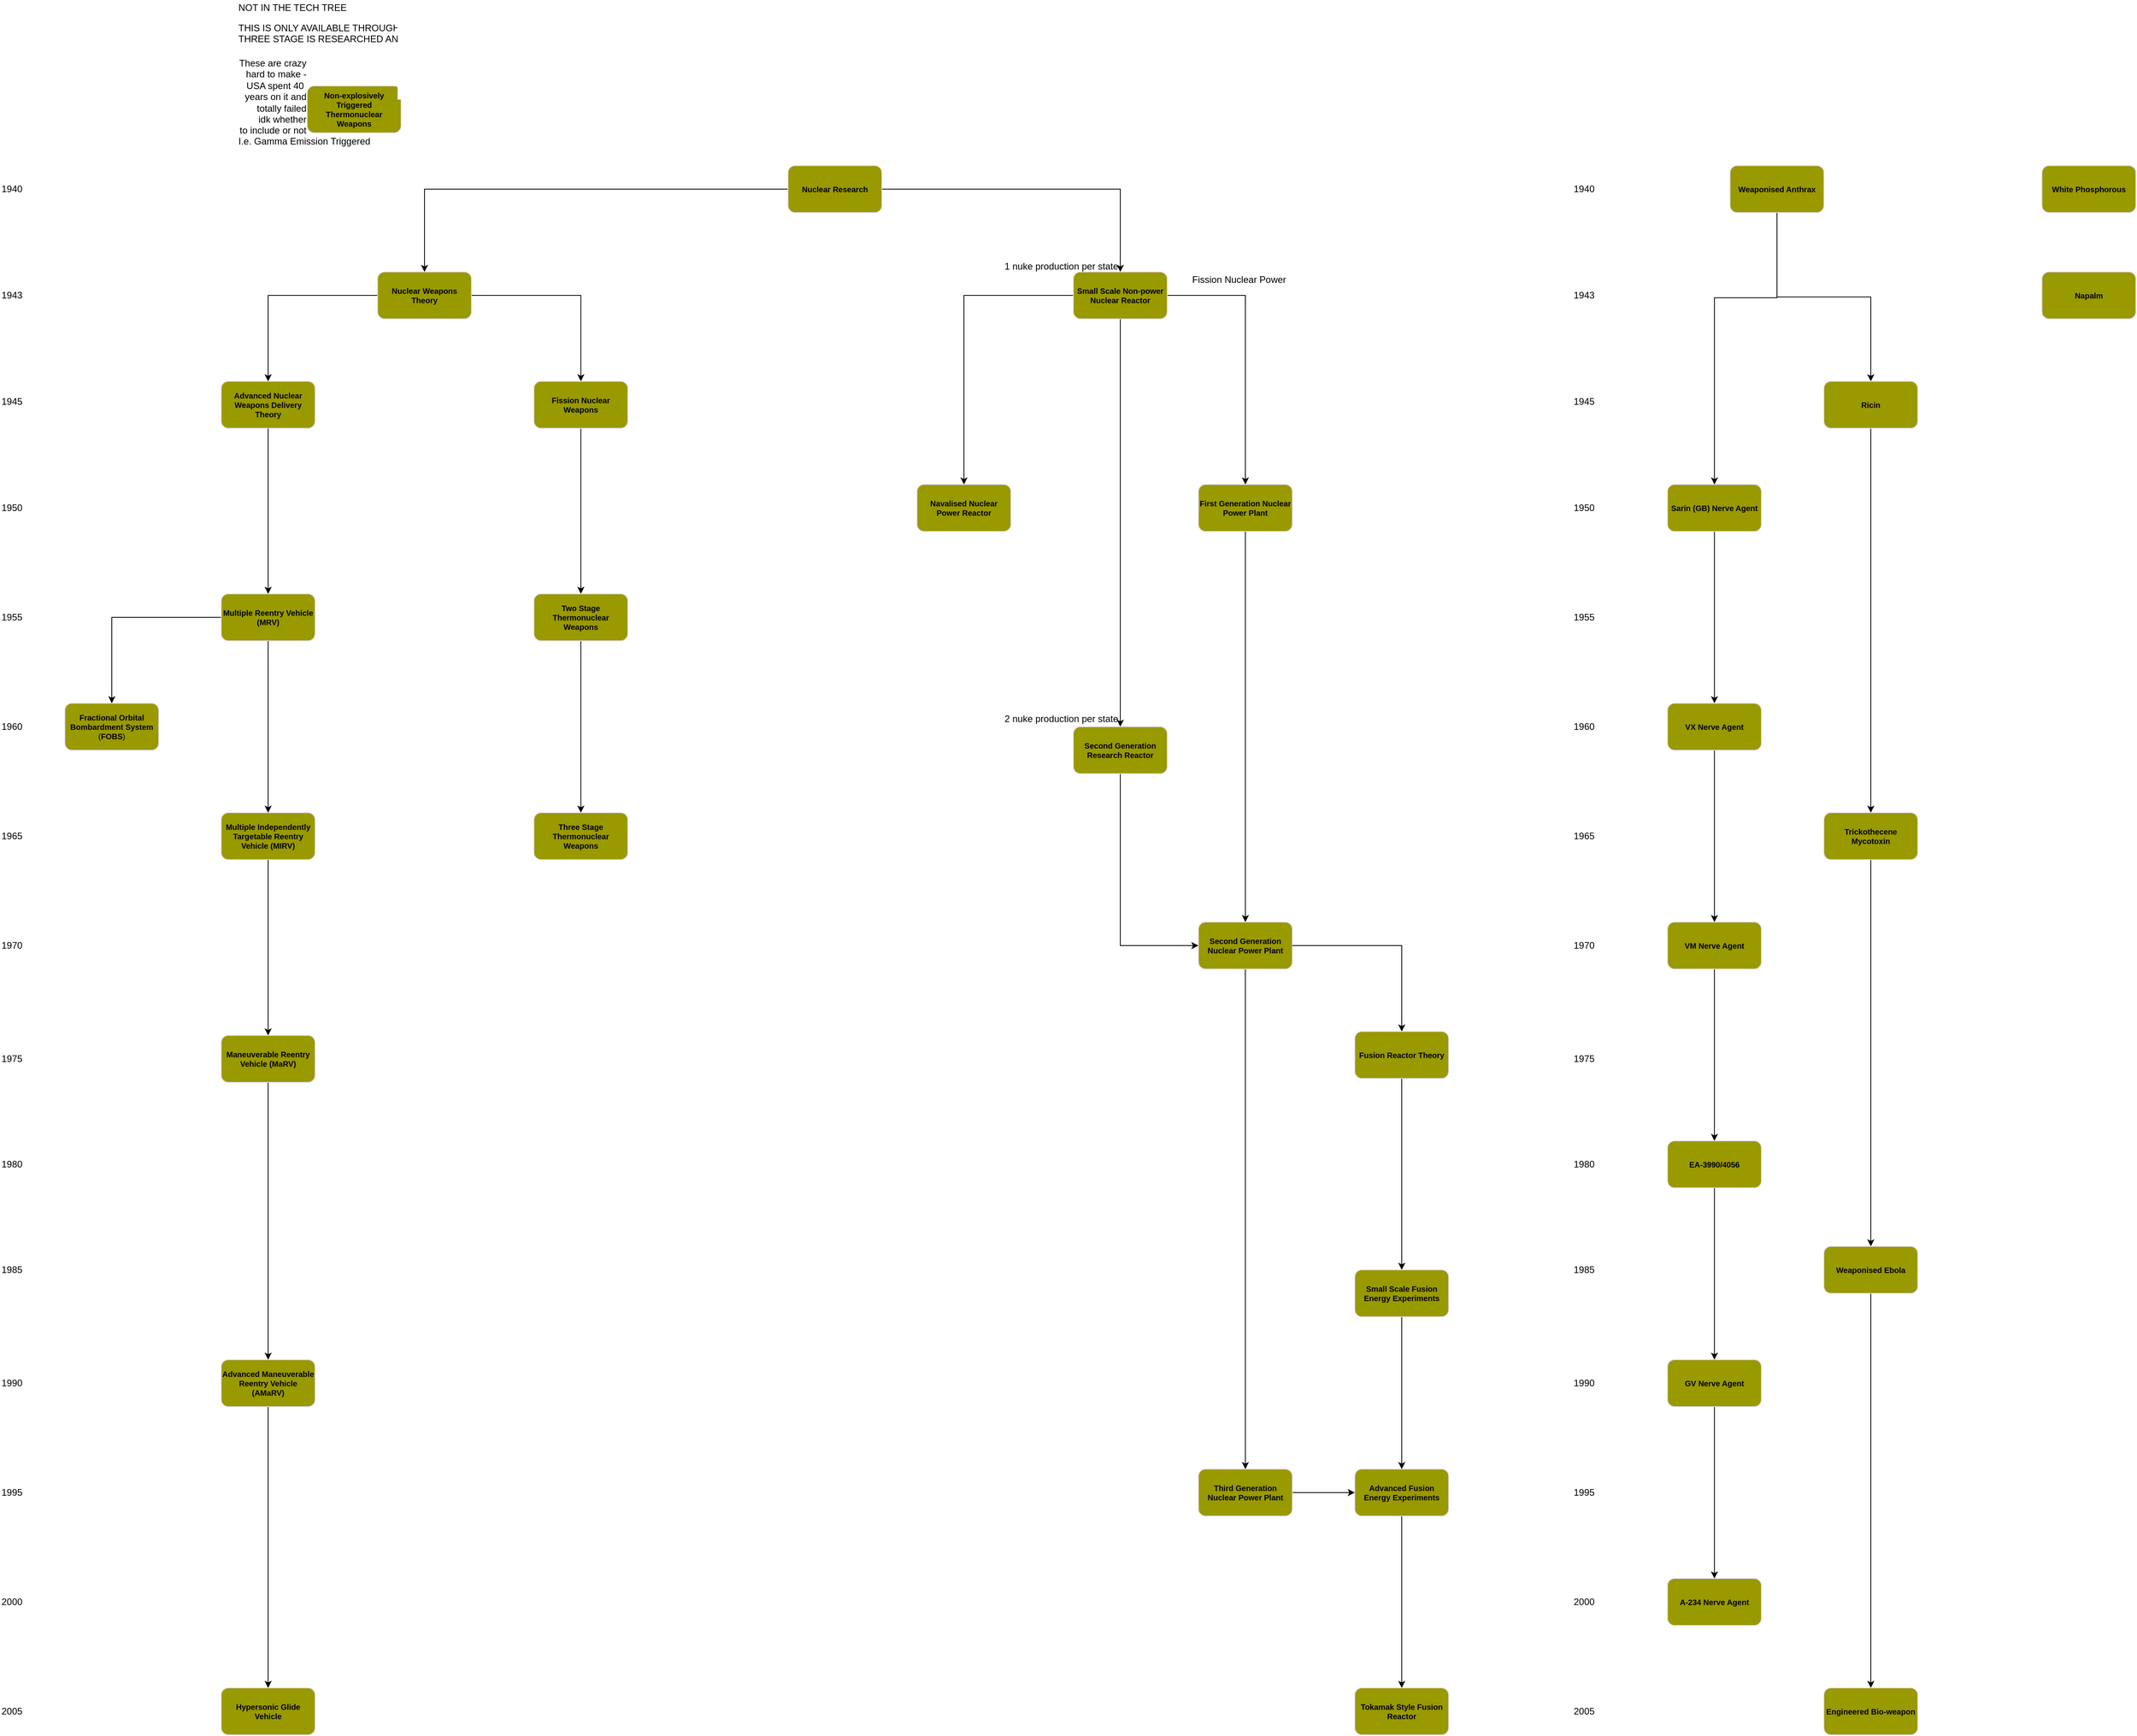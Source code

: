 <mxfile version="14.1.8" type="device" pages="5"><diagram id="Ry4GipmUYu1JIvqs2-Xy" name="Page-6"><mxGraphModel dx="1206" dy="1955" grid="1" gridSize="10" guides="1" tooltips="1" connect="1" arrows="1" fold="1" page="1" pageScale="1" pageWidth="827" pageHeight="1169" math="0" shadow="0"><root><mxCell id="ZtoOjImLo3-7bodzybg--0"/><mxCell id="ZtoOjImLo3-7bodzybg--1" parent="ZtoOjImLo3-7bodzybg--0"/><mxCell id="ZtoOjImLo3-7bodzybg--2" value="1945" style="text;html=1;resizable=0;points=[];autosize=1;align=left;verticalAlign=top;spacingTop=-4;" parent="ZtoOjImLo3-7bodzybg--1" vertex="1"><mxGeometry x="827" y="1313.167" width="40" height="20" as="geometry"/></mxCell><mxCell id="ZtoOjImLo3-7bodzybg--3" value="1950" style="text;html=1;resizable=0;points=[];autosize=1;align=left;verticalAlign=top;spacingTop=-4;" parent="ZtoOjImLo3-7bodzybg--1" vertex="1"><mxGeometry x="827" y="1449.167" width="40" height="20" as="geometry"/></mxCell><mxCell id="ZtoOjImLo3-7bodzybg--4" value="1955" style="text;html=1;resizable=0;points=[];autosize=1;align=left;verticalAlign=top;spacingTop=-4;" parent="ZtoOjImLo3-7bodzybg--1" vertex="1"><mxGeometry x="827" y="1589.167" width="40" height="20" as="geometry"/></mxCell><mxCell id="ZtoOjImLo3-7bodzybg--5" value="1960" style="text;html=1;resizable=0;points=[];autosize=1;align=left;verticalAlign=top;spacingTop=-4;" parent="ZtoOjImLo3-7bodzybg--1" vertex="1"><mxGeometry x="827" y="1729.167" width="40" height="20" as="geometry"/></mxCell><mxCell id="ZtoOjImLo3-7bodzybg--6" value="1965" style="text;html=1;resizable=0;points=[];autosize=1;align=left;verticalAlign=top;spacingTop=-4;" parent="ZtoOjImLo3-7bodzybg--1" vertex="1"><mxGeometry x="827" y="1869.167" width="40" height="20" as="geometry"/></mxCell><mxCell id="ZtoOjImLo3-7bodzybg--7" value="1970" style="text;html=1;resizable=0;points=[];autosize=1;align=left;verticalAlign=top;spacingTop=-4;fontStyle=0" parent="ZtoOjImLo3-7bodzybg--1" vertex="1"><mxGeometry x="827" y="2009.167" width="40" height="20" as="geometry"/></mxCell><mxCell id="ZtoOjImLo3-7bodzybg--8" value="1975" style="text;html=1;resizable=0;points=[];autosize=1;align=left;verticalAlign=top;spacingTop=-4;fontStyle=0" parent="ZtoOjImLo3-7bodzybg--1" vertex="1"><mxGeometry x="827" y="2154.167" width="40" height="20" as="geometry"/></mxCell><mxCell id="ZtoOjImLo3-7bodzybg--9" value="1980" style="text;html=1;resizable=0;points=[];autosize=1;align=left;verticalAlign=top;spacingTop=-4;fontStyle=0" parent="ZtoOjImLo3-7bodzybg--1" vertex="1"><mxGeometry x="827" y="2289.167" width="40" height="20" as="geometry"/></mxCell><mxCell id="ZtoOjImLo3-7bodzybg--10" value="1985" style="text;html=1;resizable=0;points=[];autosize=1;align=left;verticalAlign=top;spacingTop=-4;fontStyle=0" parent="ZtoOjImLo3-7bodzybg--1" vertex="1"><mxGeometry x="827" y="2424.167" width="40" height="20" as="geometry"/></mxCell><mxCell id="ZtoOjImLo3-7bodzybg--11" value="1990" style="text;html=1;resizable=0;points=[];autosize=1;align=left;verticalAlign=top;spacingTop=-4;fontStyle=0" parent="ZtoOjImLo3-7bodzybg--1" vertex="1"><mxGeometry x="827" y="2569.167" width="40" height="20" as="geometry"/></mxCell><mxCell id="ZtoOjImLo3-7bodzybg--12" value="1995" style="text;html=1;resizable=0;points=[];autosize=1;align=left;verticalAlign=top;spacingTop=-4;fontStyle=0" parent="ZtoOjImLo3-7bodzybg--1" vertex="1"><mxGeometry x="827" y="2709.167" width="40" height="20" as="geometry"/></mxCell><mxCell id="ZtoOjImLo3-7bodzybg--13" value="2000" style="text;html=1;resizable=0;points=[];autosize=1;align=left;verticalAlign=top;spacingTop=-4;fontStyle=0" parent="ZtoOjImLo3-7bodzybg--1" vertex="1"><mxGeometry x="827" y="2849.167" width="40" height="20" as="geometry"/></mxCell><mxCell id="ZtoOjImLo3-7bodzybg--14" value="2005" style="text;html=1;resizable=0;points=[];autosize=1;align=left;verticalAlign=top;spacingTop=-4;fontStyle=0" parent="ZtoOjImLo3-7bodzybg--1" vertex="1"><mxGeometry x="827" y="2989.167" width="40" height="20" as="geometry"/></mxCell><mxCell id="ZtoOjImLo3-7bodzybg--15" value="1943" style="text;html=1;resizable=0;points=[];autosize=1;align=left;verticalAlign=top;spacingTop=-4;" parent="ZtoOjImLo3-7bodzybg--1" vertex="1"><mxGeometry x="827" y="1177.167" width="40" height="20" as="geometry"/></mxCell><mxCell id="itz_yqq0kxSR3A695TTN-9" style="edgeStyle=orthogonalEdgeStyle;rounded=0;orthogonalLoop=1;jettySize=auto;html=1;" parent="ZtoOjImLo3-7bodzybg--1" source="t6Rz_zUp-41nc4jJQ-8k-0" target="t6Rz_zUp-41nc4jJQ-8k-3" edge="1"><mxGeometry relative="1" as="geometry"/></mxCell><mxCell id="t6Rz_zUp-41nc4jJQ-8k-0" value="&lt;b&gt;Multiple Independently Targetable Reentry Vehicle (MIRV)&lt;br&gt;&lt;/b&gt;" style="rounded=1;whiteSpace=wrap;html=1;strokeColor=#E1D5E7;fillColor=#999900;gradientColor=none;fontSize=10;align=center;" parent="ZtoOjImLo3-7bodzybg--1" vertex="1"><mxGeometry x="1110" y="1849" width="120" height="60" as="geometry"/></mxCell><mxCell id="t6Rz_zUp-41nc4jJQ-8k-11" value="&lt;b&gt;Hypersonic Glide Vehicle&lt;br&gt;&lt;/b&gt;" style="rounded=1;whiteSpace=wrap;html=1;strokeColor=#E1D5E7;fillColor=#999900;gradientColor=none;fontSize=10;align=center;" parent="ZtoOjImLo3-7bodzybg--1" vertex="1"><mxGeometry x="1110" y="2969" width="120" height="60" as="geometry"/></mxCell><mxCell id="NXVfIDPZBXB0H13uhvZg-0" style="edgeStyle=orthogonalEdgeStyle;rounded=0;orthogonalLoop=1;jettySize=auto;html=1;fontColor=#FFFFFF;" parent="ZtoOjImLo3-7bodzybg--1" source="aT-jX-EVeK6T6-2Q5aJy-4" target="aT-jX-EVeK6T6-2Q5aJy-7" edge="1"><mxGeometry relative="1" as="geometry"/></mxCell><mxCell id="NXVfIDPZBXB0H13uhvZg-2" value="" style="edgeStyle=orthogonalEdgeStyle;rounded=0;orthogonalLoop=1;jettySize=auto;html=1;fontColor=#FFFFFF;" parent="ZtoOjImLo3-7bodzybg--1" source="aT-jX-EVeK6T6-2Q5aJy-4" target="NXVfIDPZBXB0H13uhvZg-1" edge="1"><mxGeometry relative="1" as="geometry"/></mxCell><mxCell id="aT-jX-EVeK6T6-2Q5aJy-4" value="&lt;b&gt;Nuclear Research&lt;br&gt;&lt;/b&gt;" style="rounded=1;whiteSpace=wrap;html=1;strokeColor=#E1D5E7;fillColor=#999900;gradientColor=none;fontSize=10;align=center;" parent="ZtoOjImLo3-7bodzybg--1" vertex="1"><mxGeometry x="1835" y="1021" width="120" height="60" as="geometry"/></mxCell><mxCell id="vlcD6V7UI8OCsj-w0BiY-5" style="edgeStyle=orthogonalEdgeStyle;rounded=0;orthogonalLoop=1;jettySize=auto;html=1;" parent="ZtoOjImLo3-7bodzybg--1" source="NXVfIDPZBXB0H13uhvZg-1" target="vlcD6V7UI8OCsj-w0BiY-1" edge="1"><mxGeometry relative="1" as="geometry"/></mxCell><mxCell id="QrP2zabAr0t-vGRLwnEa-4" value="" style="edgeStyle=orthogonalEdgeStyle;rounded=0;orthogonalLoop=1;jettySize=auto;html=1;" parent="ZtoOjImLo3-7bodzybg--1" source="NXVfIDPZBXB0H13uhvZg-1" target="QrP2zabAr0t-vGRLwnEa-3" edge="1"><mxGeometry relative="1" as="geometry"/></mxCell><mxCell id="86yBGMnqIHSRMVRUMOZM-2" value="" style="edgeStyle=orthogonalEdgeStyle;rounded=0;orthogonalLoop=1;jettySize=auto;html=1;" parent="ZtoOjImLo3-7bodzybg--1" source="NXVfIDPZBXB0H13uhvZg-1" target="86yBGMnqIHSRMVRUMOZM-1" edge="1"><mxGeometry relative="1" as="geometry"/></mxCell><mxCell id="NXVfIDPZBXB0H13uhvZg-1" value="&lt;b&gt;Small Scale Non-power Nuclear Reactor&lt;br&gt;&lt;/b&gt;" style="rounded=1;whiteSpace=wrap;html=1;strokeColor=#E1D5E7;fillColor=#999900;gradientColor=none;fontSize=10;align=center;" parent="ZtoOjImLo3-7bodzybg--1" vertex="1"><mxGeometry x="2200" y="1157" width="120" height="60" as="geometry"/></mxCell><mxCell id="86yBGMnqIHSRMVRUMOZM-1" value="&lt;b&gt;Navalised Nuclear Power Reactor&lt;br&gt;&lt;/b&gt;" style="rounded=1;whiteSpace=wrap;html=1;strokeColor=#E1D5E7;fillColor=#999900;gradientColor=none;fontSize=10;align=center;" parent="ZtoOjImLo3-7bodzybg--1" vertex="1"><mxGeometry x="2000" y="1429" width="120" height="60" as="geometry"/></mxCell><mxCell id="QrP2zabAr0t-vGRLwnEa-5" style="edgeStyle=orthogonalEdgeStyle;rounded=0;orthogonalLoop=1;jettySize=auto;html=1;entryX=0;entryY=0.5;entryDx=0;entryDy=0;exitX=0.5;exitY=1;exitDx=0;exitDy=0;" parent="ZtoOjImLo3-7bodzybg--1" source="QrP2zabAr0t-vGRLwnEa-3" target="vlcD6V7UI8OCsj-w0BiY-2" edge="1"><mxGeometry relative="1" as="geometry"/></mxCell><mxCell id="QrP2zabAr0t-vGRLwnEa-3" value="&lt;b&gt;Second Generation Research Reactor&lt;br&gt;&lt;/b&gt;" style="rounded=1;whiteSpace=wrap;html=1;strokeColor=#E1D5E7;fillColor=#999900;gradientColor=none;fontSize=10;align=center;" parent="ZtoOjImLo3-7bodzybg--1" vertex="1"><mxGeometry x="2200" y="1739" width="120" height="60" as="geometry"/></mxCell><mxCell id="aT-jX-EVeK6T6-2Q5aJy-5" value="1940" style="text;html=1;resizable=0;points=[];autosize=1;align=left;verticalAlign=top;spacingTop=-4;" parent="ZtoOjImLo3-7bodzybg--1" vertex="1"><mxGeometry x="827" y="1041.167" width="40" height="20" as="geometry"/></mxCell><mxCell id="itz_yqq0kxSR3A695TTN-4" style="edgeStyle=orthogonalEdgeStyle;rounded=0;orthogonalLoop=1;jettySize=auto;html=1;" parent="ZtoOjImLo3-7bodzybg--1" source="aT-jX-EVeK6T6-2Q5aJy-7" target="zbj4stAJITVGft0XTIZj-0" edge="1"><mxGeometry relative="1" as="geometry"/></mxCell><mxCell id="itz_yqq0kxSR3A695TTN-6" value="" style="edgeStyle=orthogonalEdgeStyle;rounded=0;orthogonalLoop=1;jettySize=auto;html=1;" parent="ZtoOjImLo3-7bodzybg--1" source="aT-jX-EVeK6T6-2Q5aJy-7" target="itz_yqq0kxSR3A695TTN-5" edge="1"><mxGeometry relative="1" as="geometry"/></mxCell><mxCell id="aT-jX-EVeK6T6-2Q5aJy-7" value="&lt;b&gt;Nuclear Weapons Theory&lt;br&gt;&lt;/b&gt;" style="rounded=1;whiteSpace=wrap;html=1;strokeColor=#E1D5E7;fillColor=#999900;gradientColor=none;fontSize=10;align=center;" parent="ZtoOjImLo3-7bodzybg--1" vertex="1"><mxGeometry x="1310" y="1157" width="120" height="60" as="geometry"/></mxCell><mxCell id="itz_yqq0kxSR3A695TTN-10" style="edgeStyle=orthogonalEdgeStyle;rounded=0;orthogonalLoop=1;jettySize=auto;html=1;" parent="ZtoOjImLo3-7bodzybg--1" source="itz_yqq0kxSR3A695TTN-5" target="QrP2zabAr0t-vGRLwnEa-0" edge="1"><mxGeometry relative="1" as="geometry"/></mxCell><mxCell id="itz_yqq0kxSR3A695TTN-5" value="&lt;b&gt;Advanced Nuclear Weapons Delivery Theory&lt;br&gt;&lt;/b&gt;" style="rounded=1;whiteSpace=wrap;html=1;strokeColor=#E1D5E7;fillColor=#999900;gradientColor=none;fontSize=10;align=center;" parent="ZtoOjImLo3-7bodzybg--1" vertex="1"><mxGeometry x="1110" y="1297" width="120" height="60" as="geometry"/></mxCell><mxCell id="itz_yqq0kxSR3A695TTN-1" style="edgeStyle=orthogonalEdgeStyle;rounded=0;orthogonalLoop=1;jettySize=auto;html=1;" parent="ZtoOjImLo3-7bodzybg--1" source="zbj4stAJITVGft0XTIZj-0" target="zbj4stAJITVGft0XTIZj-4" edge="1"><mxGeometry relative="1" as="geometry"/></mxCell><mxCell id="zbj4stAJITVGft0XTIZj-0" value="&lt;b&gt;Fission Nuclear Weapons&lt;br&gt;&lt;/b&gt;" style="rounded=1;whiteSpace=wrap;html=1;strokeColor=#E1D5E7;fillColor=#999900;gradientColor=none;fontSize=10;align=center;" parent="ZtoOjImLo3-7bodzybg--1" vertex="1"><mxGeometry x="1510" y="1297" width="120" height="60" as="geometry"/></mxCell><mxCell id="WCqSUQ8n_Q0FQ1lubUAA-0" style="edgeStyle=orthogonalEdgeStyle;rounded=0;orthogonalLoop=1;jettySize=auto;html=1;" parent="ZtoOjImLo3-7bodzybg--1" source="zbj4stAJITVGft0XTIZj-4" target="YeFv2ZMEjDwjoERj9HHZ-0" edge="1"><mxGeometry relative="1" as="geometry"/></mxCell><mxCell id="zbj4stAJITVGft0XTIZj-4" value="&lt;b&gt;Two Stage Thermonuclear Weapons&lt;br&gt;&lt;/b&gt;" style="rounded=1;whiteSpace=wrap;html=1;strokeColor=#E1D5E7;fillColor=#999900;gradientColor=none;fontSize=10;align=center;" parent="ZtoOjImLo3-7bodzybg--1" vertex="1"><mxGeometry x="1510" y="1569" width="120" height="60" as="geometry"/></mxCell><mxCell id="t6Rz_zUp-41nc4jJQ-8k-5" style="edgeStyle=orthogonalEdgeStyle;rounded=0;orthogonalLoop=1;jettySize=auto;html=1;fontColor=#FFFFFF;" parent="ZtoOjImLo3-7bodzybg--1" source="t6Rz_zUp-41nc4jJQ-8k-3" target="t6Rz_zUp-41nc4jJQ-8k-4" edge="1"><mxGeometry relative="1" as="geometry"/></mxCell><mxCell id="t6Rz_zUp-41nc4jJQ-8k-3" value="&lt;b&gt;Maneuverable Reentry Vehicle (MaRV)&lt;br&gt;&lt;/b&gt;" style="rounded=1;whiteSpace=wrap;html=1;strokeColor=#E1D5E7;fillColor=#999900;gradientColor=none;fontSize=10;align=center;" parent="ZtoOjImLo3-7bodzybg--1" vertex="1"><mxGeometry x="1110" y="2134" width="120" height="60" as="geometry"/></mxCell><mxCell id="itz_yqq0kxSR3A695TTN-11" style="edgeStyle=orthogonalEdgeStyle;rounded=0;orthogonalLoop=1;jettySize=auto;html=1;" parent="ZtoOjImLo3-7bodzybg--1" source="t6Rz_zUp-41nc4jJQ-8k-4" target="t6Rz_zUp-41nc4jJQ-8k-11" edge="1"><mxGeometry relative="1" as="geometry"/></mxCell><mxCell id="t6Rz_zUp-41nc4jJQ-8k-4" value="&lt;b&gt;Advanced Maneuverable Reentry Vehicle (AMaRV)&lt;/b&gt;&lt;b&gt;&lt;br&gt;&lt;/b&gt;" style="rounded=1;whiteSpace=wrap;html=1;strokeColor=#E1D5E7;fillColor=#999900;gradientColor=none;fontSize=10;align=center;" parent="ZtoOjImLo3-7bodzybg--1" vertex="1"><mxGeometry x="1110" y="2549" width="120" height="60" as="geometry"/></mxCell><mxCell id="t6Rz_zUp-41nc4jJQ-8k-8" value="&lt;b&gt;Fractional Orbital Bombardment System&lt;/b&gt; (&lt;b&gt;FOBS&lt;/b&gt;)&lt;b&gt;&lt;br&gt;&lt;/b&gt;" style="rounded=1;whiteSpace=wrap;html=1;strokeColor=#E1D5E7;fillColor=#999900;gradientColor=none;fontSize=10;align=center;" parent="ZtoOjImLo3-7bodzybg--1" vertex="1"><mxGeometry x="910" y="1709" width="120" height="60" as="geometry"/></mxCell><mxCell id="vlcD6V7UI8OCsj-w0BiY-6" style="edgeStyle=orthogonalEdgeStyle;rounded=0;orthogonalLoop=1;jettySize=auto;html=1;" parent="ZtoOjImLo3-7bodzybg--1" source="vlcD6V7UI8OCsj-w0BiY-1" target="vlcD6V7UI8OCsj-w0BiY-2" edge="1"><mxGeometry relative="1" as="geometry"/></mxCell><mxCell id="vlcD6V7UI8OCsj-w0BiY-1" value="&lt;b&gt;First Generation Nuclear Power Plant&lt;br&gt;&lt;/b&gt;" style="rounded=1;whiteSpace=wrap;html=1;strokeColor=#E1D5E7;fillColor=#999900;gradientColor=none;fontSize=10;align=center;" parent="ZtoOjImLo3-7bodzybg--1" vertex="1"><mxGeometry x="2360" y="1429" width="120" height="60" as="geometry"/></mxCell><mxCell id="8eEhqbETFYOBhLmBpjX2-87" style="edgeStyle=orthogonalEdgeStyle;rounded=0;orthogonalLoop=1;jettySize=auto;html=1;" parent="ZtoOjImLo3-7bodzybg--1" source="8eEhqbETFYOBhLmBpjX2-68" target="8eEhqbETFYOBhLmBpjX2-86" edge="1"><mxGeometry relative="1" as="geometry"><mxPoint x="3020" y="1489" as="sourcePoint"/></mxGeometry></mxCell><mxCell id="vlcD6V7UI8OCsj-w0BiY-7" style="edgeStyle=orthogonalEdgeStyle;rounded=0;orthogonalLoop=1;jettySize=auto;html=1;" parent="ZtoOjImLo3-7bodzybg--1" source="vlcD6V7UI8OCsj-w0BiY-2" target="vlcD6V7UI8OCsj-w0BiY-4" edge="1"><mxGeometry relative="1" as="geometry"/></mxCell><mxCell id="vlcD6V7UI8OCsj-w0BiY-2" value="&lt;b&gt;Second Generation Nuclear Power Plant&lt;br&gt;&lt;/b&gt;" style="rounded=1;whiteSpace=wrap;html=1;strokeColor=#E1D5E7;fillColor=#999900;gradientColor=none;fontSize=10;align=center;" parent="ZtoOjImLo3-7bodzybg--1" vertex="1"><mxGeometry x="2360" y="1989" width="120" height="60" as="geometry"/></mxCell><mxCell id="EAq71burDjCtaCAmwnif-3" value="" style="edgeStyle=orthogonalEdgeStyle;rounded=0;orthogonalLoop=1;jettySize=auto;html=1;" parent="ZtoOjImLo3-7bodzybg--1" source="vlcD6V7UI8OCsj-w0BiY-2" target="EAq71burDjCtaCAmwnif-2" edge="1"><mxGeometry relative="1" as="geometry"><mxPoint x="2620" y="2049" as="sourcePoint"/></mxGeometry></mxCell><mxCell id="3RVp8QbyQuHYSqiq_lkX-3" style="edgeStyle=orthogonalEdgeStyle;rounded=0;orthogonalLoop=1;jettySize=auto;html=1;" parent="ZtoOjImLo3-7bodzybg--1" source="EAq71burDjCtaCAmwnif-2" target="3RVp8QbyQuHYSqiq_lkX-1" edge="1"><mxGeometry relative="1" as="geometry"/></mxCell><mxCell id="EAq71burDjCtaCAmwnif-2" value="&lt;b&gt;Fusion Reactor Theory&lt;br&gt;&lt;/b&gt;" style="rounded=1;whiteSpace=wrap;html=1;strokeColor=#E1D5E7;fillColor=#999900;gradientColor=none;fontSize=10;align=center;" parent="ZtoOjImLo3-7bodzybg--1" vertex="1"><mxGeometry x="2560" y="2129" width="120" height="60" as="geometry"/></mxCell><mxCell id="3RVp8QbyQuHYSqiq_lkX-7" value="" style="edgeStyle=orthogonalEdgeStyle;rounded=0;orthogonalLoop=1;jettySize=auto;html=1;" parent="ZtoOjImLo3-7bodzybg--1" source="vlcD6V7UI8OCsj-w0BiY-4" target="3RVp8QbyQuHYSqiq_lkX-2" edge="1"><mxGeometry relative="1" as="geometry"/></mxCell><mxCell id="vlcD6V7UI8OCsj-w0BiY-4" value="&lt;b&gt;Third Generation Nuclear Power Plant&lt;br&gt;&lt;/b&gt;" style="rounded=1;whiteSpace=wrap;html=1;strokeColor=#E1D5E7;fillColor=#999900;gradientColor=none;fontSize=10;align=center;" parent="ZtoOjImLo3-7bodzybg--1" vertex="1"><mxGeometry x="2360" y="2689" width="120" height="60" as="geometry"/></mxCell><mxCell id="vlcD6V7UI8OCsj-w0BiY-11" value="1 nuke production per state" style="text;html=1;resizable=0;points=[];autosize=1;align=left;verticalAlign=top;spacingTop=-4;" parent="ZtoOjImLo3-7bodzybg--1" vertex="1"><mxGeometry x="2110" y="1140" width="160" height="20" as="geometry"/></mxCell><mxCell id="QrP2zabAr0t-vGRLwnEa-1" style="edgeStyle=orthogonalEdgeStyle;rounded=0;orthogonalLoop=1;jettySize=auto;html=1;" parent="ZtoOjImLo3-7bodzybg--1" source="QrP2zabAr0t-vGRLwnEa-0" target="t6Rz_zUp-41nc4jJQ-8k-0" edge="1"><mxGeometry relative="1" as="geometry"/></mxCell><mxCell id="itz_yqq0kxSR3A695TTN-15" style="edgeStyle=orthogonalEdgeStyle;rounded=0;orthogonalLoop=1;jettySize=auto;html=1;" parent="ZtoOjImLo3-7bodzybg--1" source="QrP2zabAr0t-vGRLwnEa-0" target="t6Rz_zUp-41nc4jJQ-8k-8" edge="1"><mxGeometry relative="1" as="geometry"/></mxCell><mxCell id="QrP2zabAr0t-vGRLwnEa-0" value="&lt;b&gt;Multiple Reentry Vehicle (MRV)&lt;br&gt;&lt;/b&gt;" style="rounded=1;whiteSpace=wrap;html=1;strokeColor=#E1D5E7;fillColor=#999900;gradientColor=none;fontSize=10;align=center;" parent="ZtoOjImLo3-7bodzybg--1" vertex="1"><mxGeometry x="1110" y="1569" width="120" height="60" as="geometry"/></mxCell><mxCell id="QrP2zabAr0t-vGRLwnEa-2" value="Fission Nuclear Power" style="text;html=1;resizable=0;points=[];autosize=1;align=left;verticalAlign=top;spacingTop=-4;" parent="ZtoOjImLo3-7bodzybg--1" vertex="1"><mxGeometry x="2350" y="1157" width="140" height="20" as="geometry"/></mxCell><mxCell id="3RVp8QbyQuHYSqiq_lkX-0" value="&lt;b&gt;Tokamak Style Fusion Reactor&lt;br&gt;&lt;/b&gt;" style="rounded=1;whiteSpace=wrap;html=1;strokeColor=#E1D5E7;fillColor=#999900;gradientColor=none;fontSize=10;align=center;" parent="ZtoOjImLo3-7bodzybg--1" vertex="1"><mxGeometry x="2560" y="2969" width="120" height="60" as="geometry"/></mxCell><mxCell id="3RVp8QbyQuHYSqiq_lkX-4" style="edgeStyle=orthogonalEdgeStyle;rounded=0;orthogonalLoop=1;jettySize=auto;html=1;" parent="ZtoOjImLo3-7bodzybg--1" source="3RVp8QbyQuHYSqiq_lkX-1" target="3RVp8QbyQuHYSqiq_lkX-2" edge="1"><mxGeometry relative="1" as="geometry"/></mxCell><mxCell id="3RVp8QbyQuHYSqiq_lkX-1" value="&lt;b&gt;Small Scale Fusion Energy Experiments&lt;br&gt;&lt;/b&gt;" style="rounded=1;whiteSpace=wrap;html=1;strokeColor=#E1D5E7;fillColor=#999900;gradientColor=none;fontSize=10;align=center;" parent="ZtoOjImLo3-7bodzybg--1" vertex="1"><mxGeometry x="2560" y="2434" width="120" height="60" as="geometry"/></mxCell><mxCell id="3RVp8QbyQuHYSqiq_lkX-5" style="edgeStyle=orthogonalEdgeStyle;rounded=0;orthogonalLoop=1;jettySize=auto;html=1;" parent="ZtoOjImLo3-7bodzybg--1" source="3RVp8QbyQuHYSqiq_lkX-2" target="3RVp8QbyQuHYSqiq_lkX-0" edge="1"><mxGeometry relative="1" as="geometry"/></mxCell><mxCell id="3RVp8QbyQuHYSqiq_lkX-2" value="&lt;b&gt;Advanced Fusion Energy Experiments&lt;br&gt;&lt;/b&gt;" style="rounded=1;whiteSpace=wrap;html=1;strokeColor=#E1D5E7;fillColor=#999900;gradientColor=none;fontSize=10;align=center;" parent="ZtoOjImLo3-7bodzybg--1" vertex="1"><mxGeometry x="2560" y="2689" width="120" height="60" as="geometry"/></mxCell><mxCell id="YeFv2ZMEjDwjoERj9HHZ-0" value="&lt;b&gt;Three Stage Thermonuclear Weapons&lt;br&gt;&lt;/b&gt;" style="rounded=1;whiteSpace=wrap;html=1;strokeColor=#E1D5E7;fillColor=#999900;gradientColor=none;fontSize=10;align=center;" parent="ZtoOjImLo3-7bodzybg--1" vertex="1"><mxGeometry x="1510" y="1849" width="120" height="60" as="geometry"/></mxCell><mxCell id="5fbJHdl0zMeGmCZXvkoL-0" value="&lt;b&gt;Non-explosively Triggered Thermonuclear Weapons&lt;br&gt;&lt;/b&gt;" style="rounded=1;whiteSpace=wrap;html=1;strokeColor=#E1D5E7;fillColor=#999900;gradientColor=none;fontSize=10;align=center;" parent="ZtoOjImLo3-7bodzybg--1" vertex="1"><mxGeometry x="1220" y="919" width="120" height="60" as="geometry"/></mxCell><mxCell id="5fbJHdl0zMeGmCZXvkoL-1" value="These are crazy&lt;br&gt;hard to make -&lt;br&gt;USA spent 40&amp;nbsp;&lt;br&gt;years on it and&lt;br&gt;totally failed&lt;br&gt;idk whether&lt;br&gt;to include or not" style="text;html=1;resizable=0;points=[];autosize=1;align=right;verticalAlign=top;spacingTop=-4;" parent="ZtoOjImLo3-7bodzybg--1" vertex="1"><mxGeometry x="1120" y="880" width="100" height="100" as="geometry"/></mxCell><mxCell id="5fbJHdl0zMeGmCZXvkoL-3" value="I.e. Gamma Emission Triggered" style="text;html=1;resizable=0;points=[];autosize=1;align=left;verticalAlign=top;spacingTop=-4;" parent="ZtoOjImLo3-7bodzybg--1" vertex="1"><mxGeometry x="1130" y="980" width="180" height="20" as="geometry"/></mxCell><mxCell id="itz_yqq0kxSR3A695TTN-0" value="2 nuke production per state" style="text;html=1;resizable=0;points=[];autosize=1;align=left;verticalAlign=top;spacingTop=-4;" parent="ZtoOjImLo3-7bodzybg--1" vertex="1"><mxGeometry x="2110" y="1719" width="160" height="20" as="geometry"/></mxCell><mxCell id="8eEhqbETFYOBhLmBpjX2-65" value="&lt;b&gt;Napalm&lt;/b&gt;&lt;b&gt;&lt;br&gt;&lt;/b&gt;" style="rounded=1;whiteSpace=wrap;html=1;strokeColor=#E1D5E7;fillColor=#999900;gradientColor=none;fontSize=10;align=center;" parent="ZtoOjImLo3-7bodzybg--1" vertex="1"><mxGeometry x="3438.966" y="1157" width="120" height="60" as="geometry"/></mxCell><mxCell id="8eEhqbETFYOBhLmBpjX2-68" value="&lt;b&gt;Sarin (GB) Nerve Agent&lt;/b&gt;&lt;b&gt;&lt;br&gt;&lt;/b&gt;" style="rounded=1;whiteSpace=wrap;html=1;strokeColor=#E1D5E7;fillColor=#999900;gradientColor=none;fontSize=10;align=center;" parent="ZtoOjImLo3-7bodzybg--1" vertex="1"><mxGeometry x="2960" y="1429" width="120" height="60" as="geometry"/></mxCell><mxCell id="8eEhqbETFYOBhLmBpjX2-70" value="1945" style="text;html=1;resizable=0;points=[];autosize=1;align=left;verticalAlign=top;spacingTop=-4;" parent="ZtoOjImLo3-7bodzybg--1" vertex="1"><mxGeometry x="2837.5" y="1313.167" width="40" height="20" as="geometry"/></mxCell><mxCell id="8eEhqbETFYOBhLmBpjX2-71" value="1950" style="text;html=1;resizable=0;points=[];autosize=1;align=left;verticalAlign=top;spacingTop=-4;" parent="ZtoOjImLo3-7bodzybg--1" vertex="1"><mxGeometry x="2837.5" y="1449.167" width="40" height="20" as="geometry"/></mxCell><mxCell id="8eEhqbETFYOBhLmBpjX2-72" value="1955" style="text;html=1;resizable=0;points=[];autosize=1;align=left;verticalAlign=top;spacingTop=-4;" parent="ZtoOjImLo3-7bodzybg--1" vertex="1"><mxGeometry x="2837.5" y="1589.167" width="40" height="20" as="geometry"/></mxCell><mxCell id="8eEhqbETFYOBhLmBpjX2-73" value="1960" style="text;html=1;resizable=0;points=[];autosize=1;align=left;verticalAlign=top;spacingTop=-4;" parent="ZtoOjImLo3-7bodzybg--1" vertex="1"><mxGeometry x="2837.5" y="1729.167" width="40" height="20" as="geometry"/></mxCell><mxCell id="8eEhqbETFYOBhLmBpjX2-74" value="1965" style="text;html=1;resizable=0;points=[];autosize=1;align=left;verticalAlign=top;spacingTop=-4;" parent="ZtoOjImLo3-7bodzybg--1" vertex="1"><mxGeometry x="2837.5" y="1869.167" width="40" height="20" as="geometry"/></mxCell><mxCell id="8eEhqbETFYOBhLmBpjX2-75" value="1970" style="text;html=1;resizable=0;points=[];autosize=1;align=left;verticalAlign=top;spacingTop=-4;fontStyle=0" parent="ZtoOjImLo3-7bodzybg--1" vertex="1"><mxGeometry x="2837.5" y="2009.167" width="40" height="20" as="geometry"/></mxCell><mxCell id="8eEhqbETFYOBhLmBpjX2-76" value="1975" style="text;html=1;resizable=0;points=[];autosize=1;align=left;verticalAlign=top;spacingTop=-4;fontStyle=0" parent="ZtoOjImLo3-7bodzybg--1" vertex="1"><mxGeometry x="2837.5" y="2154.167" width="40" height="20" as="geometry"/></mxCell><mxCell id="8eEhqbETFYOBhLmBpjX2-77" value="1980" style="text;html=1;resizable=0;points=[];autosize=1;align=left;verticalAlign=top;spacingTop=-4;fontStyle=0" parent="ZtoOjImLo3-7bodzybg--1" vertex="1"><mxGeometry x="2837.5" y="2289.167" width="40" height="20" as="geometry"/></mxCell><mxCell id="8eEhqbETFYOBhLmBpjX2-78" value="1985" style="text;html=1;resizable=0;points=[];autosize=1;align=left;verticalAlign=top;spacingTop=-4;fontStyle=0" parent="ZtoOjImLo3-7bodzybg--1" vertex="1"><mxGeometry x="2837.5" y="2424.167" width="40" height="20" as="geometry"/></mxCell><mxCell id="8eEhqbETFYOBhLmBpjX2-79" value="1990" style="text;html=1;resizable=0;points=[];autosize=1;align=left;verticalAlign=top;spacingTop=-4;fontStyle=0" parent="ZtoOjImLo3-7bodzybg--1" vertex="1"><mxGeometry x="2837.5" y="2569.167" width="40" height="20" as="geometry"/></mxCell><mxCell id="8eEhqbETFYOBhLmBpjX2-80" value="1995" style="text;html=1;resizable=0;points=[];autosize=1;align=left;verticalAlign=top;spacingTop=-4;fontStyle=0" parent="ZtoOjImLo3-7bodzybg--1" vertex="1"><mxGeometry x="2837.5" y="2709.167" width="40" height="20" as="geometry"/></mxCell><mxCell id="8eEhqbETFYOBhLmBpjX2-81" value="2000" style="text;html=1;resizable=0;points=[];autosize=1;align=left;verticalAlign=top;spacingTop=-4;fontStyle=0" parent="ZtoOjImLo3-7bodzybg--1" vertex="1"><mxGeometry x="2837.5" y="2849.167" width="40" height="20" as="geometry"/></mxCell><mxCell id="8eEhqbETFYOBhLmBpjX2-82" value="2005" style="text;html=1;resizable=0;points=[];autosize=1;align=left;verticalAlign=top;spacingTop=-4;fontStyle=0" parent="ZtoOjImLo3-7bodzybg--1" vertex="1"><mxGeometry x="2837.5" y="2989.167" width="40" height="20" as="geometry"/></mxCell><mxCell id="8eEhqbETFYOBhLmBpjX2-83" value="1943" style="text;html=1;resizable=0;points=[];autosize=1;align=left;verticalAlign=top;spacingTop=-4;" parent="ZtoOjImLo3-7bodzybg--1" vertex="1"><mxGeometry x="2837.5" y="1177.167" width="40" height="20" as="geometry"/></mxCell><mxCell id="8eEhqbETFYOBhLmBpjX2-84" value="1940" style="text;html=1;resizable=0;points=[];autosize=1;align=left;verticalAlign=top;spacingTop=-4;" parent="ZtoOjImLo3-7bodzybg--1" vertex="1"><mxGeometry x="2837.5" y="1041.167" width="40" height="20" as="geometry"/></mxCell><mxCell id="2O3vwYJsvtgcYkAuYPSz-1" style="edgeStyle=orthogonalEdgeStyle;rounded=0;orthogonalLoop=1;jettySize=auto;html=1;" parent="ZtoOjImLo3-7bodzybg--1" source="8eEhqbETFYOBhLmBpjX2-86" target="2O3vwYJsvtgcYkAuYPSz-0" edge="1"><mxGeometry relative="1" as="geometry"/></mxCell><mxCell id="8eEhqbETFYOBhLmBpjX2-86" value="&lt;b&gt;VX Nerve Agent&lt;br&gt;&lt;/b&gt;" style="rounded=1;whiteSpace=wrap;html=1;strokeColor=#E1D5E7;fillColor=#999900;gradientColor=none;fontSize=10;align=center;" parent="ZtoOjImLo3-7bodzybg--1" vertex="1"><mxGeometry x="2960" y="1709" width="120" height="60" as="geometry"/></mxCell><mxCell id="ci0HGxabHyt6mm0jf5gu-1" style="edgeStyle=orthogonalEdgeStyle;rounded=0;orthogonalLoop=1;jettySize=auto;html=1;" parent="ZtoOjImLo3-7bodzybg--1" source="2O3vwYJsvtgcYkAuYPSz-0" target="ci0HGxabHyt6mm0jf5gu-0" edge="1"><mxGeometry relative="1" as="geometry"/></mxCell><mxCell id="2O3vwYJsvtgcYkAuYPSz-0" value="&lt;b&gt;VM Nerve Agent&lt;br&gt;&lt;/b&gt;" style="rounded=1;whiteSpace=wrap;html=1;strokeColor=#E1D5E7;fillColor=#999900;gradientColor=none;fontSize=10;align=center;" parent="ZtoOjImLo3-7bodzybg--1" vertex="1"><mxGeometry x="2960" y="1989" width="120" height="60" as="geometry"/></mxCell><mxCell id="nPW-W1skiyHk3wWnJRaq-1" style="edgeStyle=orthogonalEdgeStyle;rounded=0;orthogonalLoop=1;jettySize=auto;html=1;" parent="ZtoOjImLo3-7bodzybg--1" source="ci0HGxabHyt6mm0jf5gu-0" target="nPW-W1skiyHk3wWnJRaq-0" edge="1"><mxGeometry relative="1" as="geometry"/></mxCell><mxCell id="ci0HGxabHyt6mm0jf5gu-0" value="&lt;b&gt;EA-3990/4056&lt;br&gt;&lt;/b&gt;" style="rounded=1;whiteSpace=wrap;html=1;strokeColor=#E1D5E7;fillColor=#999900;gradientColor=none;fontSize=10;align=center;" parent="ZtoOjImLo3-7bodzybg--1" vertex="1"><mxGeometry x="2960" y="2269" width="120" height="60" as="geometry"/></mxCell><mxCell id="80tk-dUWnWgulXkT4la0-0" style="edgeStyle=orthogonalEdgeStyle;rounded=0;orthogonalLoop=1;jettySize=auto;html=1;" parent="ZtoOjImLo3-7bodzybg--1" source="1bqiwjy2H1yXauNsgOWH-12" target="1bqiwjy2H1yXauNsgOWH-8" edge="1"><mxGeometry relative="1" as="geometry"/></mxCell><mxCell id="1bqiwjy2H1yXauNsgOWH-12" value="&lt;b&gt;Trickothecene Mycotoxin&lt;br&gt;&lt;/b&gt;" style="rounded=1;whiteSpace=wrap;html=1;strokeColor=#E1D5E7;fillColor=#999900;gradientColor=none;fontSize=10;align=center;" parent="ZtoOjImLo3-7bodzybg--1" vertex="1"><mxGeometry x="3160" y="1849" width="120" height="60" as="geometry"/></mxCell><mxCell id="1bqiwjy2H1yXauNsgOWH-1" style="edgeStyle=orthogonalEdgeStyle;rounded=0;orthogonalLoop=1;jettySize=auto;html=1;" parent="ZtoOjImLo3-7bodzybg--1" source="nPW-W1skiyHk3wWnJRaq-0" target="1bqiwjy2H1yXauNsgOWH-0" edge="1"><mxGeometry relative="1" as="geometry"/></mxCell><mxCell id="nPW-W1skiyHk3wWnJRaq-0" value="&lt;b&gt;GV Nerve Agent&lt;br&gt;&lt;/b&gt;" style="rounded=1;whiteSpace=wrap;html=1;strokeColor=#E1D5E7;fillColor=#999900;gradientColor=none;fontSize=10;align=center;" parent="ZtoOjImLo3-7bodzybg--1" vertex="1"><mxGeometry x="2960" y="2549" width="120" height="60" as="geometry"/></mxCell><mxCell id="1bqiwjy2H1yXauNsgOWH-15" style="edgeStyle=orthogonalEdgeStyle;rounded=0;orthogonalLoop=1;jettySize=auto;html=1;" parent="ZtoOjImLo3-7bodzybg--1" source="1bqiwjy2H1yXauNsgOWH-8" target="1bqiwjy2H1yXauNsgOWH-4" edge="1"><mxGeometry relative="1" as="geometry"/></mxCell><mxCell id="1bqiwjy2H1yXauNsgOWH-8" value="&lt;b&gt;Weaponised Ebola&lt;br&gt;&lt;/b&gt;" style="rounded=1;whiteSpace=wrap;html=1;strokeColor=#E1D5E7;fillColor=#999900;gradientColor=none;fontSize=10;align=center;" parent="ZtoOjImLo3-7bodzybg--1" vertex="1"><mxGeometry x="3160" y="2404" width="120" height="60" as="geometry"/></mxCell><mxCell id="1bqiwjy2H1yXauNsgOWH-0" value="&lt;b&gt;A-234 Nerve Agent&lt;br&gt;&lt;/b&gt;" style="rounded=1;whiteSpace=wrap;html=1;strokeColor=#E1D5E7;fillColor=#999900;gradientColor=none;fontSize=10;align=center;" parent="ZtoOjImLo3-7bodzybg--1" vertex="1"><mxGeometry x="2960" y="2829" width="120" height="60" as="geometry"/></mxCell><mxCell id="1bqiwjy2H1yXauNsgOWH-4" value="&lt;b&gt;Engineered Bio-weapon&lt;br&gt;&lt;/b&gt;" style="rounded=1;whiteSpace=wrap;html=1;strokeColor=#E1D5E7;fillColor=#999900;gradientColor=none;fontSize=10;align=center;" parent="ZtoOjImLo3-7bodzybg--1" vertex="1"><mxGeometry x="3160" y="2969" width="120" height="60" as="geometry"/></mxCell><mxCell id="80tk-dUWnWgulXkT4la0-4" style="edgeStyle=orthogonalEdgeStyle;rounded=0;orthogonalLoop=1;jettySize=auto;html=1;" parent="ZtoOjImLo3-7bodzybg--1" source="80tk-dUWnWgulXkT4la0-1" target="80tk-dUWnWgulXkT4la0-3" edge="1"><mxGeometry relative="1" as="geometry"/></mxCell><mxCell id="80tk-dUWnWgulXkT4la0-9" style="edgeStyle=orthogonalEdgeStyle;rounded=0;orthogonalLoop=1;jettySize=auto;html=1;" parent="ZtoOjImLo3-7bodzybg--1" source="80tk-dUWnWgulXkT4la0-1" target="8eEhqbETFYOBhLmBpjX2-68" edge="1"><mxGeometry relative="1" as="geometry"><Array as="points"><mxPoint x="3100" y="1190"/><mxPoint x="3020" y="1190"/></Array></mxGeometry></mxCell><mxCell id="80tk-dUWnWgulXkT4la0-1" value="&lt;b&gt;Weaponised Anthrax&lt;br&gt;&lt;/b&gt;" style="rounded=1;whiteSpace=wrap;html=1;strokeColor=#E1D5E7;fillColor=#999900;gradientColor=none;fontSize=10;align=center;" parent="ZtoOjImLo3-7bodzybg--1" vertex="1"><mxGeometry x="3040" y="1021" width="120" height="60" as="geometry"/></mxCell><mxCell id="80tk-dUWnWgulXkT4la0-5" style="edgeStyle=orthogonalEdgeStyle;rounded=0;orthogonalLoop=1;jettySize=auto;html=1;" parent="ZtoOjImLo3-7bodzybg--1" source="80tk-dUWnWgulXkT4la0-3" target="1bqiwjy2H1yXauNsgOWH-12" edge="1"><mxGeometry relative="1" as="geometry"/></mxCell><mxCell id="80tk-dUWnWgulXkT4la0-3" value="&lt;b&gt;Ricin&lt;br&gt;&lt;/b&gt;" style="rounded=1;whiteSpace=wrap;html=1;strokeColor=#E1D5E7;fillColor=#999900;gradientColor=none;fontSize=10;align=center;" parent="ZtoOjImLo3-7bodzybg--1" vertex="1"><mxGeometry x="3160" y="1297" width="120" height="60" as="geometry"/></mxCell><mxCell id="80tk-dUWnWgulXkT4la0-10" value="&lt;b&gt;White Phosphorous&lt;/b&gt;&lt;b&gt;&lt;br&gt;&lt;/b&gt;" style="rounded=1;whiteSpace=wrap;html=1;strokeColor=#E1D5E7;fillColor=#999900;gradientColor=none;fontSize=10;align=center;" parent="ZtoOjImLo3-7bodzybg--1" vertex="1"><mxGeometry x="3438.966" y="1021" width="120" height="60" as="geometry"/></mxCell><mxCell id="80tk-dUWnWgulXkT4la0-11" value="THIS IS ONLY AVAILABLE THROUGH A DECISION WHICH BECOMES AVAILABLE AFTER&lt;br&gt;THREE STAGE IS RESEARCHED AND IT IS AT LEAST 1975" style="text;html=1;resizable=0;points=[];autosize=1;align=left;verticalAlign=top;spacingTop=-4;" parent="ZtoOjImLo3-7bodzybg--1" vertex="1"><mxGeometry x="1130" y="835" width="510" height="30" as="geometry"/></mxCell><mxCell id="80tk-dUWnWgulXkT4la0-12" value="NOT IN THE TECH TREE" style="text;html=1;resizable=0;points=[];autosize=1;align=left;verticalAlign=top;spacingTop=-4;" parent="ZtoOjImLo3-7bodzybg--1" vertex="1"><mxGeometry x="1130" y="809" width="150" height="20" as="geometry"/></mxCell></root></mxGraphModel></diagram><diagram id="5edd35a8-56f7-dc6a-1ad4-bfab05ba6116" name="Page-1"><mxGraphModel dx="3461" dy="1393" grid="1" gridSize="10" guides="1" tooltips="1" connect="1" arrows="1" fold="1" page="1" pageScale="1" pageWidth="2000" pageHeight="1800" background="none" math="0" shadow="0"><root><mxCell id="0"/><mxCell id="1" parent="0"/><mxCell id="4a367342144b2416-1" value="1940" style="text;html=1;resizable=0;points=[];autosize=1;align=center;verticalAlign=middle;spacingTop=-4;fontSize=25;fontColor=#FFFFFF;" parent="1" vertex="1"><mxGeometry x="143" y="165" width="70" height="30" as="geometry"/></mxCell><mxCell id="4a367342144b2416-2" value="1943" style="text;html=1;resizable=0;points=[];autosize=1;align=center;verticalAlign=middle;spacingTop=-4;fontSize=25;fontColor=#FFFFFF;" parent="1" vertex="1"><mxGeometry x="143" y="305" width="70" height="30" as="geometry"/></mxCell><mxCell id="4a367342144b2416-3" value="1945" style="text;html=1;resizable=0;points=[];autosize=1;align=center;verticalAlign=middle;spacingTop=-4;fontSize=25;fontColor=#FFFFFF;" parent="1" vertex="1"><mxGeometry x="143" y="445" width="70" height="30" as="geometry"/></mxCell><mxCell id="4a367342144b2416-4" value="1950" style="text;html=1;resizable=0;points=[];autosize=1;align=center;verticalAlign=middle;spacingTop=-4;fontSize=25;fontColor=#FFFFFF;" parent="1" vertex="1"><mxGeometry x="143" y="590" width="70" height="30" as="geometry"/></mxCell><mxCell id="4a367342144b2416-5" value="1952" style="text;html=1;resizable=0;points=[];autosize=1;align=center;verticalAlign=middle;spacingTop=-4;fontSize=25;fontColor=#FFFFFF;" parent="1" vertex="1"><mxGeometry x="143" y="730" width="70" height="30" as="geometry"/></mxCell><mxCell id="4a367342144b2416-6" value="1954" style="text;html=1;resizable=0;points=[];autosize=1;align=center;verticalAlign=middle;spacingTop=-4;fontSize=25;fontColor=#FFFFFF;" parent="1" vertex="1"><mxGeometry x="143" y="865" width="70" height="30" as="geometry"/></mxCell><mxCell id="4a367342144b2416-7" value="1956" style="text;html=1;resizable=0;points=[];autosize=1;align=center;verticalAlign=middle;spacingTop=-4;fontSize=25;fontColor=#FFFFFF;" parent="1" vertex="1"><mxGeometry x="143" y="1007.5" width="70" height="30" as="geometry"/></mxCell><mxCell id="4a367342144b2416-8" value="1958" style="text;html=1;resizable=0;points=[];autosize=1;align=center;verticalAlign=middle;spacingTop=-4;fontSize=25;fontColor=#FFFFFF;" parent="1" vertex="1"><mxGeometry x="143" y="1147.5" width="70" height="30" as="geometry"/></mxCell><mxCell id="4a367342144b2416-9" value="1960" style="text;html=1;resizable=0;points=[];autosize=1;align=center;verticalAlign=middle;spacingTop=-4;fontSize=25;fontColor=#FFFFFF;" parent="1" vertex="1"><mxGeometry x="143" y="1285" width="70" height="30" as="geometry"/></mxCell><mxCell id="4a367342144b2416-10" value="1962" style="text;html=1;resizable=0;points=[];autosize=1;align=center;verticalAlign=middle;spacingTop=-4;fontSize=25;fontColor=#FFFFFF;" parent="1" vertex="1"><mxGeometry x="143" y="1425" width="70" height="30" as="geometry"/></mxCell><mxCell id="4a367342144b2416-11" value="&lt;div&gt;1966&lt;/div&gt;" style="text;html=1;resizable=0;points=[];autosize=1;align=center;verticalAlign=middle;spacingTop=-4;fontSize=25;fontColor=#FFFFFF;" parent="1" vertex="1"><mxGeometry x="143" y="1705" width="70" height="30" as="geometry"/></mxCell><mxCell id="4a367342144b2416-14" value="&lt;div&gt;1964&lt;/div&gt;" style="text;html=1;resizable=0;points=[];autosize=1;align=center;verticalAlign=middle;spacingTop=-4;fontSize=25;fontColor=#FFFFFF;" parent="1" vertex="1"><mxGeometry x="143" y="1565" width="70" height="30" as="geometry"/></mxCell><mxCell id="4a367342144b2416-17" value="" style="shape=link;html=1;startArrow=none;startFill=0;jettySize=auto;orthogonalLoop=1;fontColor=#000000;" parent="1" edge="1"><mxGeometry width="50" height="50" relative="1" as="geometry"><mxPoint x="20" as="sourcePoint"/><mxPoint x="20" y="3590" as="targetPoint"/></mxGeometry></mxCell><mxCell id="4a367342144b2416-22" value="" style="edgeStyle=orthogonalEdgeStyle;rounded=0;html=1;jettySize=auto;orthogonalLoop=1;strokeColor=#000000;fontSize=25;fontColor=#000000;" parent="1" source="4a367342144b2416-19" target="4a367342144b2416-21" edge="1"><mxGeometry relative="1" as="geometry"/></mxCell><mxCell id="4a367342144b2416-19" value="Atomic Research" style="rounded=1;whiteSpace=wrap;html=1;fontSize=12;align=center;fillColor=#d5e8d4;strokeColor=#82b366;fontColor=#000000;" parent="1" vertex="1"><mxGeometry x="1950" y="150" width="120" height="60" as="geometry"/></mxCell><mxCell id="4a367342144b2416-21" value="Nuclear Reactor" style="rounded=1;whiteSpace=wrap;html=1;fontSize=12;align=center;fillColor=#d5e8d4;strokeColor=#82b366;fontColor=#000000;" parent="1" vertex="1"><mxGeometry x="1950" y="290" width="120" height="60" as="geometry"/></mxCell><mxCell id="4a367342144b2416-23" value="&lt;div&gt;Fission Bombs I&lt;/div&gt;&lt;div&gt;(Gun type pure fission)&lt;br&gt;&lt;/div&gt;" style="rounded=1;whiteSpace=wrap;html=1;fontSize=12;align=center;fillColor=#d5e8d4;strokeColor=#82b366;fontColor=#000000;" parent="1" vertex="1"><mxGeometry x="1790" y="430" width="120" height="60" as="geometry"/></mxCell><mxCell id="4a367342144b2416-24" style="edgeStyle=orthogonalEdgeStyle;rounded=0;html=1;entryX=0.5;entryY=0;jettySize=auto;orthogonalLoop=1;strokeColor=#000000;fontSize=25;exitX=0.5;exitY=1;fontColor=#000000;" parent="1" source="4a367342144b2416-21" target="4a367342144b2416-23" edge="1"><mxGeometry relative="1" as="geometry"/></mxCell><mxCell id="4a367342144b2416-28" value="" style="edgeStyle=orthogonalEdgeStyle;rounded=0;html=1;jettySize=auto;orthogonalLoop=1;strokeColor=#000000;fontSize=25;fontColor=#000000;" parent="1" source="4a367342144b2416-23" target="4a367342144b2416-27" edge="1"><mxGeometry relative="1" as="geometry"/></mxCell><mxCell id="4a367342144b2416-25" value="Nuclear Reactor II" style="rounded=1;whiteSpace=wrap;html=1;fontSize=12;align=center;fillColor=#d5e8d4;strokeColor=#82b366;fontColor=#000000;" parent="1" vertex="1"><mxGeometry x="2110" y="430" width="120" height="60" as="geometry"/></mxCell><mxCell id="4a367342144b2416-30" value="" style="edgeStyle=orthogonalEdgeStyle;rounded=0;html=1;jettySize=auto;orthogonalLoop=1;strokeColor=#000000;fontSize=25;fontColor=#000000;" parent="1" source="4a367342144b2416-27" target="4a367342144b2416-29" edge="1"><mxGeometry relative="1" as="geometry"/></mxCell><mxCell id="4a367342144b2416-27" value="&lt;div&gt;Fission Bombs II&lt;/div&gt;&lt;div&gt;(Implosion Type Pure Fission)&lt;br&gt;&lt;/div&gt;" style="rounded=1;whiteSpace=wrap;html=1;fontSize=12;align=center;fillColor=#d5e8d4;strokeColor=#82b366;fontColor=#000000;" parent="1" vertex="1"><mxGeometry x="1790" y="570" width="120" height="60" as="geometry"/></mxCell><mxCell id="4a367342144b2416-29" value="&lt;div&gt;Fission Bombs III&lt;/div&gt;" style="rounded=1;whiteSpace=wrap;html=1;fontSize=12;align=center;fillColor=#d5e8d4;strokeColor=#82b366;fontColor=#000000;" parent="1" vertex="1"><mxGeometry x="1790" y="710" width="120" height="60" as="geometry"/></mxCell><mxCell id="4a367342144b2416-40" value="" style="edgeStyle=orthogonalEdgeStyle;rounded=0;html=1;jettySize=auto;orthogonalLoop=1;strokeColor=#000000;fontSize=25;fontColor=#000000;" parent="1" source="4a367342144b2416-29" target="4a367342144b2416-39" edge="1"><mxGeometry relative="1" as="geometry"/></mxCell><mxCell id="4a367342144b2416-26" style="edgeStyle=orthogonalEdgeStyle;rounded=0;html=1;jettySize=auto;orthogonalLoop=1;strokeColor=#000000;fontSize=25;exitX=0.5;exitY=1;fontColor=#000000;" parent="1" source="4a367342144b2416-21" target="4a367342144b2416-25" edge="1"><mxGeometry relative="1" as="geometry"><Array as="points"><mxPoint x="2010" y="390"/><mxPoint x="2170" y="390"/></Array></mxGeometry></mxCell><mxCell id="4a367342144b2416-46" value="" style="edgeStyle=orthogonalEdgeStyle;rounded=0;html=1;jettySize=auto;orthogonalLoop=1;strokeColor=#000000;fontSize=25;fontColor=#000000;" parent="1" source="4a367342144b2416-39" target="4a367342144b2416-45" edge="1"><mxGeometry relative="1" as="geometry"/></mxCell><mxCell id="4a367342144b2416-39" value="&lt;div&gt;Fission Bombs IV&lt;/div&gt;" style="rounded=1;whiteSpace=wrap;html=1;fontSize=12;align=center;fillColor=#d5e8d4;strokeColor=#82b366;fontColor=#000000;" parent="1" vertex="1"><mxGeometry x="1790" y="850" width="120" height="60" as="geometry"/></mxCell><mxCell id="4a367342144b2416-50" value="" style="edgeStyle=orthogonalEdgeStyle;rounded=0;html=1;jettySize=auto;orthogonalLoop=1;strokeColor=#000000;fontSize=25;fontColor=#000000;" parent="1" source="4a367342144b2416-45" target="4a367342144b2416-49" edge="1"><mxGeometry relative="1" as="geometry"/></mxCell><mxCell id="4a367342144b2416-45" value="&lt;div&gt;Fission Bombs V&lt;/div&gt;" style="rounded=1;whiteSpace=wrap;html=1;fontSize=12;align=center;fillColor=#d5e8d4;strokeColor=#82b366;fontColor=#000000;" parent="1" vertex="1"><mxGeometry x="1790" y="990" width="120" height="60" as="geometry"/></mxCell><mxCell id="4a367342144b2416-52" value="" style="edgeStyle=orthogonalEdgeStyle;rounded=0;html=1;jettySize=auto;orthogonalLoop=1;strokeColor=#000000;fontSize=25;fontColor=#000000;" parent="1" source="4a367342144b2416-49" target="4a367342144b2416-51" edge="1"><mxGeometry relative="1" as="geometry"/></mxCell><mxCell id="4a367342144b2416-49" value="&lt;div&gt;Fission Bombs VI&lt;br&gt;&lt;/div&gt;" style="rounded=1;whiteSpace=wrap;html=1;fontSize=12;align=center;fillColor=#d5e8d4;strokeColor=#82b366;fontColor=#000000;" parent="1" vertex="1"><mxGeometry x="1790" y="1132.5" width="120" height="60" as="geometry"/></mxCell><mxCell id="4a367342144b2416-56" value="" style="edgeStyle=orthogonalEdgeStyle;rounded=0;html=1;jettySize=auto;orthogonalLoop=1;strokeColor=#000000;fontSize=25;fontColor=#000000;" parent="1" source="4a367342144b2416-51" target="4a367342144b2416-55" edge="1"><mxGeometry relative="1" as="geometry"/></mxCell><mxCell id="4a367342144b2416-51" value="&lt;div&gt;Fission Bombs VII&lt;/div&gt;" style="rounded=1;whiteSpace=wrap;html=1;fontSize=12;align=center;fillColor=#d5e8d4;strokeColor=#82b366;fontColor=#000000;" parent="1" vertex="1"><mxGeometry x="1790" y="1270" width="120" height="60" as="geometry"/></mxCell><mxCell id="4a367342144b2416-58" value="" style="edgeStyle=orthogonalEdgeStyle;rounded=0;html=1;jettySize=auto;orthogonalLoop=1;strokeColor=#000000;fontSize=25;fontColor=#000000;" parent="1" source="4a367342144b2416-55" target="4a367342144b2416-57" edge="1"><mxGeometry relative="1" as="geometry"/></mxCell><mxCell id="4a367342144b2416-55" value="&lt;div&gt;Fission Bombs VIII&lt;/div&gt;" style="rounded=1;whiteSpace=wrap;html=1;fontSize=12;align=center;fillColor=#d5e8d4;strokeColor=#82b366;fontColor=#000000;" parent="1" vertex="1"><mxGeometry x="1790" y="1410" width="120" height="60" as="geometry"/></mxCell><mxCell id="4a367342144b2416-60" value="" style="edgeStyle=orthogonalEdgeStyle;rounded=0;html=1;jettySize=auto;orthogonalLoop=1;strokeColor=#000000;fontSize=25;fontColor=#000000;" parent="1" source="4a367342144b2416-57" target="4a367342144b2416-59" edge="1"><mxGeometry relative="1" as="geometry"/></mxCell><mxCell id="4a367342144b2416-57" value="&lt;div&gt;Fission Bombs IX&lt;br&gt;&lt;/div&gt;" style="rounded=1;whiteSpace=wrap;html=1;fontSize=12;align=center;fillColor=#d5e8d4;strokeColor=#82b366;fontColor=#000000;" parent="1" vertex="1"><mxGeometry x="1790" y="1550" width="120" height="60" as="geometry"/></mxCell><mxCell id="4a367342144b2416-59" value="&lt;div&gt;Fission Bombs X&lt;br&gt;&lt;/div&gt;" style="rounded=1;whiteSpace=wrap;html=1;fontSize=12;align=center;fillColor=#d5e8d4;strokeColor=#82b366;fontColor=#000000;" parent="1" vertex="1"><mxGeometry x="1790" y="1690" width="120" height="60" as="geometry"/></mxCell><mxCell id="4a367342144b2416-34" value="" style="edgeStyle=orthogonalEdgeStyle;rounded=0;html=1;jettySize=auto;orthogonalLoop=1;strokeColor=#000000;fontSize=25;fontColor=#000000;" parent="1" source="4a367342144b2416-25" target="4a367342144b2416-33" edge="1"><mxGeometry relative="1" as="geometry"/></mxCell><mxCell id="4a367342144b2416-31" value="&lt;div&gt;Fusion Bombs I&lt;/div&gt;&lt;div&gt;(Two Stage Fusion Weapon)&lt;br&gt;&lt;/div&gt;" style="rounded=1;whiteSpace=wrap;html=1;fontSize=12;align=center;fillColor=#d5e8d4;strokeColor=#82b366;fontColor=#000000;" parent="1" vertex="1"><mxGeometry x="1630" y="850" width="120" height="60" as="geometry"/></mxCell><mxCell id="4a367342144b2416-36" value="" style="edgeStyle=orthogonalEdgeStyle;rounded=0;html=1;jettySize=auto;orthogonalLoop=1;strokeColor=#000000;fontSize=25;fontColor=#000000;" parent="1" source="4a367342144b2416-33" target="4a367342144b2416-35" edge="1"><mxGeometry relative="1" as="geometry"/></mxCell><mxCell id="4a367342144b2416-33" value="Nuclear Reactor III" style="rounded=1;whiteSpace=wrap;html=1;fontSize=12;align=center;fillColor=#d5e8d4;strokeColor=#82b366;fontColor=#000000;" parent="1" vertex="1"><mxGeometry x="2110" y="570" width="120" height="60" as="geometry"/></mxCell><mxCell id="4a367342144b2416-42" value="" style="edgeStyle=orthogonalEdgeStyle;rounded=0;html=1;jettySize=auto;orthogonalLoop=1;strokeColor=#000000;fontSize=25;fontColor=#000000;" parent="1" source="4a367342144b2416-35" target="4a367342144b2416-41" edge="1"><mxGeometry relative="1" as="geometry"/></mxCell><mxCell id="4a367342144b2416-35" value="Nuclear Reactor IV" style="rounded=1;whiteSpace=wrap;html=1;fontSize=12;align=center;fillColor=#d5e8d4;strokeColor=#82b366;fontColor=#000000;" parent="1" vertex="1"><mxGeometry x="2110" y="710" width="120" height="60" as="geometry"/></mxCell><mxCell id="4a367342144b2416-48" value="" style="edgeStyle=orthogonalEdgeStyle;rounded=0;html=1;jettySize=auto;orthogonalLoop=1;strokeColor=#000000;fontSize=25;fontColor=#000000;" parent="1" source="4a367342144b2416-41" target="4a367342144b2416-47" edge="1"><mxGeometry relative="1" as="geometry"/></mxCell><mxCell id="4a367342144b2416-41" value="Nuclear Reactor V" style="rounded=1;whiteSpace=wrap;html=1;fontSize=12;align=center;fillColor=#d5e8d4;strokeColor=#82b366;fontColor=#000000;" parent="1" vertex="1"><mxGeometry x="2110" y="850" width="120" height="60" as="geometry"/></mxCell><mxCell id="4a367342144b2416-47" value="Nuclear Reactor VI" style="rounded=1;whiteSpace=wrap;html=1;fontSize=12;align=center;fillColor=#d5e8d4;strokeColor=#82b366;fontColor=#000000;" parent="1" vertex="1"><mxGeometry x="2110" y="1130" width="120" height="60" as="geometry"/></mxCell><mxCell id="4a367342144b2416-95" value="" style="edgeStyle=orthogonalEdgeStyle;rounded=0;html=1;jettySize=auto;orthogonalLoop=1;strokeColor=#000000;fontSize=25;fontColor=#000000;" parent="1" source="4a367342144b2416-47" target="4a367342144b2416-94" edge="1"><mxGeometry relative="1" as="geometry"/></mxCell><mxCell id="4a367342144b2416-38" value="" style="edgeStyle=orthogonalEdgeStyle;rounded=0;html=1;jettySize=auto;orthogonalLoop=1;strokeColor=#000000;fontSize=25;fontColor=#000000;" parent="1" source="4a367342144b2416-31" target="4a367342144b2416-37" edge="1"><mxGeometry relative="1" as="geometry"/></mxCell><mxCell id="4a367342144b2416-97" value="" style="edgeStyle=orthogonalEdgeStyle;rounded=0;html=1;jettySize=auto;orthogonalLoop=1;strokeColor=#000000;fontSize=25;fontColor=#000000;" parent="1" source="4a367342144b2416-94" target="4a367342144b2416-96" edge="1"><mxGeometry relative="1" as="geometry"/></mxCell><mxCell id="4a367342144b2416-94" value="Nuclear Reactor VII" style="rounded=1;whiteSpace=wrap;html=1;fontSize=12;align=center;fillColor=#d5e8d4;strokeColor=#82b366;fontColor=#000000;" parent="1" vertex="1"><mxGeometry x="2110" y="1410" width="120" height="60" as="geometry"/></mxCell><mxCell id="4a367342144b2416-99" value="" style="edgeStyle=orthogonalEdgeStyle;rounded=0;html=1;jettySize=auto;orthogonalLoop=1;strokeColor=#000000;fontSize=25;fontColor=#000000;" parent="1" source="4a367342144b2416-96" target="4a367342144b2416-98" edge="1"><mxGeometry relative="1" as="geometry"/></mxCell><mxCell id="4a367342144b2416-96" value="Nuclear Reactor VIII" style="rounded=1;whiteSpace=wrap;html=1;fontSize=12;align=center;fillColor=#d5e8d4;strokeColor=#82b366;fontColor=#000000;" parent="1" vertex="1"><mxGeometry x="2110" y="1690" width="120" height="60" as="geometry"/></mxCell><mxCell id="4a367342144b2416-101" value="" style="edgeStyle=orthogonalEdgeStyle;rounded=0;html=1;jettySize=auto;orthogonalLoop=1;strokeColor=#000000;fontSize=25;fontColor=#000000;" parent="1" source="4a367342144b2416-98" target="4a367342144b2416-100" edge="1"><mxGeometry relative="1" as="geometry"/></mxCell><mxCell id="4a367342144b2416-98" value="Nuclear Reactor IX" style="rounded=1;whiteSpace=wrap;html=1;fontSize=12;align=center;fillColor=#d5e8d4;strokeColor=#82b366;fontColor=#000000;" parent="1" vertex="1"><mxGeometry x="2110" y="1970" width="120" height="60" as="geometry"/></mxCell><mxCell id="4a367342144b2416-100" value="Nuclear Reactor X" style="rounded=1;whiteSpace=wrap;html=1;fontSize=12;align=center;fillColor=#d5e8d4;strokeColor=#82b366;fontColor=#000000;" parent="1" vertex="1"><mxGeometry x="2110" y="2250" width="120" height="60" as="geometry"/></mxCell><mxCell id="4a367342144b2416-44" value="" style="edgeStyle=orthogonalEdgeStyle;rounded=0;html=1;jettySize=auto;orthogonalLoop=1;strokeColor=#000000;fontSize=25;fontColor=#000000;" parent="1" source="4a367342144b2416-37" target="4a367342144b2416-43" edge="1"><mxGeometry relative="1" as="geometry"/></mxCell><mxCell id="4a367342144b2416-37" value="&lt;div&gt;Fusion Bombs II&lt;/div&gt;&lt;div&gt;(Liquid Deuterium Two Stage Fusion Weapon)&lt;br&gt;&lt;/div&gt;" style="rounded=1;whiteSpace=wrap;html=1;fontSize=12;align=center;fillColor=#d5e8d4;strokeColor=#82b366;fontColor=#000000;" parent="1" vertex="1"><mxGeometry x="1630" y="1130" width="120" height="60" as="geometry"/></mxCell><mxCell id="4a367342144b2416-43" value="&lt;div&gt;Fusion Bombs III&lt;/div&gt;&lt;div&gt;(Two Stage Lead Jacketed Fusion Weapon)&lt;br&gt;&lt;/div&gt;" style="rounded=1;whiteSpace=wrap;html=1;fontSize=12;align=center;fillColor=#d5e8d4;strokeColor=#82b366;fontColor=#000000;" parent="1" vertex="1"><mxGeometry x="1630" y="1410" width="120" height="60" as="geometry"/></mxCell><mxCell id="4a367342144b2416-70" value="" style="edgeStyle=orthogonalEdgeStyle;rounded=0;html=1;jettySize=auto;orthogonalLoop=1;strokeColor=#000000;fontSize=25;fontColor=#000000;" parent="1" source="4a367342144b2416-43" target="4a367342144b2416-69" edge="1"><mxGeometry relative="1" as="geometry"/></mxCell><mxCell id="4a367342144b2416-53" value="Theoretical Fusion Reactors" style="rounded=1;whiteSpace=wrap;html=1;fontSize=12;align=center;fillColor=#d5e8d4;strokeColor=#82b366;fontColor=#000000;" parent="1" vertex="1"><mxGeometry x="2270" y="1270" width="120" height="60" as="geometry"/></mxCell><mxCell id="4a367342144b2416-72" value="" style="edgeStyle=orthogonalEdgeStyle;rounded=0;html=1;jettySize=auto;orthogonalLoop=1;strokeColor=#000000;fontSize=25;fontColor=#000000;" parent="1" source="4a367342144b2416-69" target="4a367342144b2416-71" edge="1"><mxGeometry relative="1" as="geometry"/></mxCell><mxCell id="4a367342144b2416-69" value="&lt;div&gt;Fusion Bombs IV&lt;br&gt;&lt;/div&gt;&lt;div&gt;(Three Stage Fusion Weapon)&lt;br&gt;&lt;/div&gt;" style="rounded=1;whiteSpace=wrap;html=1;fontSize=12;align=center;fillColor=#d5e8d4;strokeColor=#82b366;fontColor=#000000;" parent="1" vertex="1"><mxGeometry x="1630" y="1690" width="120" height="60" as="geometry"/></mxCell><mxCell id="4a367342144b2416-74" value="" style="edgeStyle=orthogonalEdgeStyle;rounded=0;html=1;jettySize=auto;orthogonalLoop=1;strokeColor=#000000;fontSize=25;fontColor=#000000;" parent="1" source="4a367342144b2416-71" target="4a367342144b2416-73" edge="1"><mxGeometry relative="1" as="geometry"/></mxCell><mxCell id="4a367342144b2416-71" value="&lt;div&gt;Fusion Bombs V&lt;br&gt;&lt;/div&gt;&lt;div&gt;(Three Stage Lead Jacketed Fusion Weapon)&lt;br&gt;&lt;/div&gt;" style="rounded=1;whiteSpace=wrap;html=1;fontSize=12;align=center;fillColor=#d5e8d4;strokeColor=#82b366;fontColor=#000000;" parent="1" vertex="1"><mxGeometry x="1630" y="1970" width="120" height="60" as="geometry"/></mxCell><mxCell id="4a367342144b2416-76" value="" style="edgeStyle=orthogonalEdgeStyle;rounded=0;html=1;jettySize=auto;orthogonalLoop=1;strokeColor=#000000;fontSize=25;fontColor=#000000;" parent="1" source="4a367342144b2416-73" target="4a367342144b2416-75" edge="1"><mxGeometry relative="1" as="geometry"/></mxCell><mxCell id="4a367342144b2416-73" value="&lt;div&gt;Fusion Bombs VI&lt;br&gt;&lt;/div&gt;&lt;div&gt;(Two Stage MIRV Fusion Weapon&lt;br&gt;&lt;/div&gt;" style="rounded=1;whiteSpace=wrap;html=1;fontSize=12;align=center;fillColor=#d5e8d4;strokeColor=#82b366;fontColor=#000000;" parent="1" vertex="1"><mxGeometry x="1630" y="2250" width="120" height="60" as="geometry"/></mxCell><mxCell id="4a367342144b2416-78" value="" style="edgeStyle=orthogonalEdgeStyle;rounded=0;html=1;jettySize=auto;orthogonalLoop=1;strokeColor=#000000;fontSize=25;fontColor=#000000;" parent="1" source="4a367342144b2416-75" target="4a367342144b2416-77" edge="1"><mxGeometry relative="1" as="geometry"/></mxCell><mxCell id="4a367342144b2416-75" value="&lt;div&gt;Fusion Bombs VII&lt;br&gt;&lt;/div&gt;&lt;div&gt;(Two Stage Lead Jacketed MIRV Fusion Weapon)&lt;br&gt;&lt;/div&gt;" style="rounded=1;whiteSpace=wrap;html=1;fontSize=12;align=center;fillColor=#d5e8d4;strokeColor=#82b366;fontColor=#000000;" parent="1" vertex="1"><mxGeometry x="1630" y="2530" width="120" height="60" as="geometry"/></mxCell><mxCell id="4a367342144b2416-86" value="" style="edgeStyle=orthogonalEdgeStyle;rounded=0;html=1;jettySize=auto;orthogonalLoop=1;strokeColor=#000000;fontSize=25;entryX=0.5;entryY=0;fontColor=#000000;" parent="1" source="4a367342144b2416-77" target="4a367342144b2416-87" edge="1"><mxGeometry relative="1" as="geometry"><mxPoint x="1690" y="2530.0" as="targetPoint"/></mxGeometry></mxCell><mxCell id="4a367342144b2416-77" value="&lt;div&gt;Fusion Bombs VIII&lt;/div&gt;&lt;div&gt;(Precision Guided Two Stage Lead Jacketed MIRV Fusion Weapon)&lt;br&gt;&lt;/div&gt;" style="rounded=1;whiteSpace=wrap;html=1;fontSize=12;align=center;fillColor=#d5e8d4;strokeColor=#82b366;fontColor=#000000;" parent="1" vertex="1"><mxGeometry x="1630" y="2810" width="120" height="60" as="geometry"/></mxCell><mxCell id="4a367342144b2416-91" value="" style="edgeStyle=orthogonalEdgeStyle;rounded=0;html=1;jettySize=auto;orthogonalLoop=1;strokeColor=#000000;fontSize=25;entryX=0.5;entryY=0;fontColor=#000000;" parent="1" source="4a367342144b2416-87" target="4a367342144b2416-92" edge="1"><mxGeometry relative="1" as="geometry"><mxPoint x="1690" y="2810" as="targetPoint"/></mxGeometry></mxCell><mxCell id="4a367342144b2416-87" value="&lt;div&gt;Fusion Bombs IX&lt;br&gt;&lt;/div&gt;&lt;div&gt;(Induced Gamma Emission Triggered Pure Fusion Weapon)&lt;/div&gt;" style="rounded=1;whiteSpace=wrap;html=1;fontSize=12;align=center;fillColor=#d5e8d4;strokeColor=#82b366;fontColor=#000000;" parent="1" vertex="1"><mxGeometry x="1630" y="3090" width="120" height="60" as="geometry"/></mxCell><mxCell id="4a367342144b2416-92" value="&lt;div&gt;Fusion Bombs X&lt;br&gt;&lt;/div&gt;&lt;div&gt;(Nuclear Isomer Triggered Pure Fusion Weapon)&lt;br&gt;&lt;/div&gt;" style="rounded=1;whiteSpace=wrap;html=1;fontSize=12;align=center;fillColor=#d5e8d4;strokeColor=#82b366;fontColor=#000000;" parent="1" vertex="1"><mxGeometry x="1630" y="3370" width="120" height="60" as="geometry"/></mxCell><mxCell id="4a367342144b2416-103" value="" style="edgeStyle=orthogonalEdgeStyle;rounded=0;html=1;jettySize=auto;orthogonalLoop=1;strokeColor=#000000;fontSize=25;fontColor=#000000;" parent="1" source="4a367342144b2416-53" target="4a367342144b2416-102" edge="1"><mxGeometry relative="1" as="geometry"/></mxCell><mxCell id="4a367342144b2416-54" style="edgeStyle=orthogonalEdgeStyle;rounded=0;html=1;entryX=0.5;entryY=0;jettySize=auto;orthogonalLoop=1;strokeColor=#000000;fontSize=25;exitX=0.5;exitY=1;fontColor=#000000;" parent="1" source="4a367342144b2416-41" target="4a367342144b2416-53" edge="1"><mxGeometry relative="1" as="geometry"><Array as="points"><mxPoint x="2170" y="1000"/><mxPoint x="2330" y="1000"/></Array></mxGeometry></mxCell><mxCell id="4a367342144b2416-105" value="" style="edgeStyle=orthogonalEdgeStyle;rounded=0;html=1;jettySize=auto;orthogonalLoop=1;strokeColor=#000000;fontSize=25;fontColor=#000000;" parent="1" source="4a367342144b2416-102" target="4a367342144b2416-104" edge="1"><mxGeometry relative="1" as="geometry"/></mxCell><mxCell id="4a367342144b2416-102" value="Advanced Fusion Theory" style="rounded=1;whiteSpace=wrap;html=1;fontSize=12;align=center;fillColor=#d5e8d4;strokeColor=#82b366;fontColor=#000000;" parent="1" vertex="1"><mxGeometry x="2270" y="1970" width="120" height="60" as="geometry"/></mxCell><mxCell id="4a367342144b2416-113" value="" style="edgeStyle=orthogonalEdgeStyle;rounded=0;html=1;jettySize=auto;orthogonalLoop=1;strokeColor=#000000;fontSize=25;entryX=0.5;entryY=0;fontColor=#000000;" parent="1" source="4a367342144b2416-104" target="4a367342144b2416-114" edge="1"><mxGeometry relative="1" as="geometry"><mxPoint x="2330" y="2655.0" as="targetPoint"/></mxGeometry></mxCell><mxCell id="4a367342144b2416-104" value="Experimental Fusion Reactors" style="rounded=1;whiteSpace=wrap;html=1;fontSize=12;align=center;fillColor=#d5e8d4;strokeColor=#82b366;fontColor=#000000;" parent="1" vertex="1"><mxGeometry x="2270" y="2675" width="120" height="60" as="geometry"/></mxCell><mxCell id="4a367342144b2416-63" value="1968" style="text;html=1;resizable=0;points=[];autosize=1;align=center;verticalAlign=middle;spacingTop=-4;fontSize=25;fontColor=#FFFFFF;" parent="1" vertex="1"><mxGeometry x="143" y="1845" width="70" height="30" as="geometry"/></mxCell><mxCell id="4a367342144b2416-64" value="&lt;div&gt;1972&lt;/div&gt;" style="text;html=1;resizable=0;points=[];autosize=1;align=center;verticalAlign=middle;spacingTop=-4;fontSize=25;fontColor=#FFFFFF;" parent="1" vertex="1"><mxGeometry x="143" y="2125" width="70" height="30" as="geometry"/></mxCell><mxCell id="4a367342144b2416-65" value="&lt;div&gt;1970&lt;/div&gt;" style="text;html=1;resizable=0;points=[];autosize=1;align=center;verticalAlign=middle;spacingTop=-4;fontSize=25;fontColor=#FFFFFF;" parent="1" vertex="1"><mxGeometry x="143" y="1985" width="70" height="30" as="geometry"/></mxCell><mxCell id="4a367342144b2416-79" value="1974" style="text;html=1;resizable=0;points=[];autosize=1;align=center;verticalAlign=middle;spacingTop=-4;fontSize=25;fontColor=#FFFFFF;" parent="1" vertex="1"><mxGeometry x="143" y="2265" width="70" height="30" as="geometry"/></mxCell><mxCell id="4a367342144b2416-80" value="&lt;div&gt;1978&lt;/div&gt;" style="text;html=1;resizable=0;points=[];autosize=1;align=center;verticalAlign=middle;spacingTop=-4;fontSize=25;fontColor=#FFFFFF;" parent="1" vertex="1"><mxGeometry x="143" y="2545" width="70" height="30" as="geometry"/></mxCell><mxCell id="4a367342144b2416-81" value="&lt;div&gt;1976&lt;/div&gt;" style="text;html=1;resizable=0;points=[];autosize=1;align=center;verticalAlign=middle;spacingTop=-4;fontSize=25;fontColor=#FFFFFF;" parent="1" vertex="1"><mxGeometry x="143" y="2405" width="70" height="30" as="geometry"/></mxCell><mxCell id="4a367342144b2416-82" value="1980" style="text;html=1;resizable=0;points=[];autosize=1;align=center;verticalAlign=middle;spacingTop=-4;fontSize=25;fontColor=#FFFFFF;" parent="1" vertex="1"><mxGeometry x="143" y="2690" width="70" height="30" as="geometry"/></mxCell><mxCell id="4a367342144b2416-83" value="&lt;div&gt;1984&lt;/div&gt;" style="text;html=1;resizable=0;points=[];autosize=1;align=center;verticalAlign=middle;spacingTop=-4;fontSize=25;fontColor=#FFFFFF;" parent="1" vertex="1"><mxGeometry x="143" y="2965" width="70" height="30" as="geometry"/></mxCell><mxCell id="4a367342144b2416-84" value="&lt;div&gt;1982&lt;/div&gt;" style="text;html=1;resizable=0;points=[];autosize=1;align=center;verticalAlign=middle;spacingTop=-4;fontSize=25;fontColor=#FFFFFF;" parent="1" vertex="1"><mxGeometry x="143" y="2825" width="70" height="30" as="geometry"/></mxCell><mxCell id="4a367342144b2416-106" value="&lt;div&gt;1988&lt;/div&gt;" style="text;html=1;resizable=0;points=[];autosize=1;align=center;verticalAlign=middle;spacingTop=-4;fontSize=25;fontColor=#FFFFFF;" parent="1" vertex="1"><mxGeometry x="143" y="3250" width="70" height="30" as="geometry"/></mxCell><mxCell id="4a367342144b2416-107" value="&lt;div&gt;1986&lt;/div&gt;" style="text;html=1;resizable=0;points=[];autosize=1;align=center;verticalAlign=middle;spacingTop=-4;fontSize=25;fontColor=#FFFFFF;" parent="1" vertex="1"><mxGeometry x="143" y="3105" width="70" height="30" as="geometry"/></mxCell><mxCell id="4a367342144b2416-114" value="Tokamak Style Fusion Reactors" style="rounded=1;whiteSpace=wrap;html=1;fontSize=12;align=center;fillColor=#d5e8d4;strokeColor=#82b366;fontColor=#000000;" parent="1" vertex="1"><mxGeometry x="2270" y="3370" width="120" height="60" as="geometry"/></mxCell><mxCell id="4a367342144b2416-115" value="&lt;div&gt;Allows building &amp;gt;&lt;/div&gt;" style="text;html=1;resizable=0;points=[];autosize=1;align=left;verticalAlign=top;spacingTop=-4;fontSize=25;fontColor=#000000;" parent="1" vertex="1"><mxGeometry x="2060" y="3385" width="200" height="30" as="geometry"/></mxCell><mxCell id="4a367342144b2416-117" value="&lt;div&gt;&lt;font style=&quot;font-size: 18px&quot;&gt;Airborne / naval &lt;br&gt;&lt;/font&gt;&lt;/div&gt;&lt;div&gt;&lt;font size=&quot;3&quot;&gt;reactor as subtechs &amp;gt; &lt;/font&gt;&lt;/div&gt;" style="text;html=1;resizable=0;points=[];autosize=1;align=left;verticalAlign=top;spacingTop=-4;fontSize=25;fontColor=#FFFFFF;" parent="1" vertex="1"><mxGeometry x="1950" y="840" width="170" height="70" as="geometry"/></mxCell><mxCell id="4a367342144b2416-118" value="New Tree" style="text;html=1;resizable=0;points=[];autosize=1;align=left;verticalAlign=top;spacingTop=-4;fontSize=25;fontColor=#FFFFFF;" parent="1" vertex="1"><mxGeometry x="1840" y="45" width="120" height="30" as="geometry"/></mxCell><mxCell id="4a367342144b2416-121" value="1990" style="text;html=1;resizable=0;points=[];autosize=1;align=center;verticalAlign=middle;spacingTop=-4;fontSize=25;fontColor=#FFFFFF;" parent="1" vertex="1"><mxGeometry x="143" y="3390" width="70" height="30" as="geometry"/></mxCell><mxCell id="4a367342144b2416-122" style="edgeStyle=orthogonalEdgeStyle;rounded=0;html=1;entryX=0.5;entryY=0;jettySize=auto;orthogonalLoop=1;strokeColor=#000000;fontSize=25;exitX=0.5;exitY=1;fontColor=#000000;" parent="1" source="4a367342144b2416-27" target="4a367342144b2416-31" edge="1"><mxGeometry relative="1" as="geometry"><Array as="points"><mxPoint x="1850" y="670"/><mxPoint x="1690" y="670"/></Array></mxGeometry></mxCell><mxCell id="4a367342144b2416-123" value="~50Mt" style="text;html=1;resizable=0;points=[];autosize=1;align=left;verticalAlign=top;spacingTop=-4;fontSize=25;fontColor=#FFFFFF;" parent="1" vertex="1"><mxGeometry x="1770" y="1985" width="90" height="30" as="geometry"/></mxCell><mxCell id="74d2c2353b357f35-5" value="" style="edgeStyle=orthogonalEdgeStyle;rounded=0;html=1;jettySize=auto;orthogonalLoop=1;strokeColor=#000000;fontSize=25;fontColor=#000000;" parent="1" source="74d2c2353b357f35-2" target="74d2c2353b357f35-4" edge="1"><mxGeometry relative="1" as="geometry"/></mxCell><mxCell id="74d2c2353b357f35-2" value="White Phospherous" style="rounded=1;whiteSpace=wrap;html=1;fontSize=12;align=center;fillColor=#d5e8d4;strokeColor=#82b366;fontColor=#000000;" parent="1" vertex="1"><mxGeometry x="2920" y="150" width="120" height="60" as="geometry"/></mxCell><mxCell id="74d2c2353b357f35-8" value="" style="edgeStyle=orthogonalEdgeStyle;rounded=0;html=1;jettySize=auto;orthogonalLoop=1;strokeColor=#000000;fontSize=25;entryX=0.5;entryY=0;fontColor=#000000;" parent="1" source="74d2c2353b357f35-4" target="74d2c2353b357f35-6" edge="1"><mxGeometry relative="1" as="geometry"><mxPoint x="2980" y="430" as="targetPoint"/></mxGeometry></mxCell><mxCell id="74d2c2353b357f35-4" value="Napalm" style="rounded=1;whiteSpace=wrap;html=1;fontSize=12;align=center;fillColor=#d5e8d4;strokeColor=#82b366;fontColor=#000000;" parent="1" vertex="1"><mxGeometry x="2920" y="290" width="120" height="60" as="geometry"/></mxCell><mxCell id="74d2c2353b357f35-12" value="" style="edgeStyle=orthogonalEdgeStyle;rounded=0;html=1;jettySize=auto;orthogonalLoop=1;strokeColor=#000000;fontSize=25;entryX=0.5;entryY=0;fontColor=#000000;" parent="1" source="74d2c2353b357f35-6" target="74d2c2353b357f35-10" edge="1"><mxGeometry relative="1" as="geometry"><mxPoint x="2980" y="710" as="targetPoint"/></mxGeometry></mxCell><mxCell id="74d2c2353b357f35-6" value="Sarin" style="rounded=1;whiteSpace=wrap;html=1;fontSize=12;align=center;fillColor=#d5e8d4;strokeColor=#82b366;fontColor=#000000;" parent="1" vertex="1"><mxGeometry x="2920" y="570" width="120" height="60" as="geometry"/></mxCell><mxCell id="74d2c2353b357f35-15" value="" style="edgeStyle=orthogonalEdgeStyle;rounded=0;html=1;jettySize=auto;orthogonalLoop=1;strokeColor=#000000;fontSize=25;entryX=0.5;entryY=0;fontColor=#000000;" parent="1" source="74d2c2353b357f35-10" target="74d2c2353b357f35-13" edge="1"><mxGeometry relative="1" as="geometry"><mxPoint x="2980" y="1410" as="targetPoint"/></mxGeometry></mxCell><mxCell id="74d2c2353b357f35-10" value="VX Nerve Agent" style="rounded=1;whiteSpace=wrap;html=1;fontSize=12;align=center;fillColor=#d5e8d4;strokeColor=#82b366;fontColor=#000000;" parent="1" vertex="1"><mxGeometry x="2920" y="1270" width="120" height="60" as="geometry"/></mxCell><mxCell id="74d2c2353b357f35-23" value="" style="edgeStyle=orthogonalEdgeStyle;rounded=0;html=1;jettySize=auto;orthogonalLoop=1;strokeColor=#000000;fontSize=25;fontColor=#000000;" parent="1" source="74d2c2353b357f35-13" target="74d2c2353b357f35-19" edge="1"><mxGeometry relative="1" as="geometry"><mxPoint x="2980" y="2110" as="targetPoint"/></mxGeometry></mxCell><mxCell id="74d2c2353b357f35-13" value="VM Nerve Agent" style="rounded=1;whiteSpace=wrap;html=1;fontSize=12;align=center;fillColor=#d5e8d4;strokeColor=#82b366;fontColor=#000000;" parent="1" vertex="1"><mxGeometry x="2920" y="1970" width="120" height="60" as="geometry"/></mxCell><mxCell id="74d2c2353b357f35-16" value="GV Nerve Agent" style="rounded=1;whiteSpace=wrap;html=1;fontSize=12;align=center;fillColor=#d5e8d4;strokeColor=#82b366;fontColor=#000000;" parent="1" vertex="1"><mxGeometry x="2920" y="3370" width="120" height="60" as="geometry"/></mxCell><mxCell id="74d2c2353b357f35-18" value="Novichok (Write in description) &amp;gt;" style="text;html=1;resizable=0;points=[];autosize=1;align=left;verticalAlign=top;spacingTop=-4;fontSize=25;fontColor=#000000;" parent="1" vertex="1"><mxGeometry x="2540" y="3385" width="380" height="30" as="geometry"/></mxCell><mxCell id="74d2c2353b357f35-21" value="" style="edgeStyle=orthogonalEdgeStyle;rounded=0;html=1;jettySize=auto;orthogonalLoop=1;strokeColor=#000000;fontSize=25;entryX=0.5;entryY=0;fontColor=#000000;" parent="1" source="74d2c2353b357f35-19" target="74d2c2353b357f35-16" edge="1"><mxGeometry relative="1" as="geometry"><mxPoint x="2970" y="2815" as="targetPoint"/></mxGeometry></mxCell><mxCell id="74d2c2353b357f35-19" value="EA-3990/4056" style="rounded=1;whiteSpace=wrap;html=1;fontSize=12;align=center;fillColor=#d5e8d4;strokeColor=#82b366;fontColor=#000000;" parent="1" vertex="1"><mxGeometry x="2920" y="2675" width="120" height="60" as="geometry"/></mxCell><mxCell id="c4127063aacd847-11" value="" style="edgeStyle=orthogonalEdgeStyle;rounded=0;html=1;jettySize=auto;orthogonalLoop=1;strokeColor=#000000;fontSize=25;entryX=0.5;entryY=0;fontColor=#000000;" parent="1" source="c4127063aacd847-1" target="c4127063aacd847-5" edge="1"><mxGeometry relative="1" as="geometry"><mxPoint x="3170" y="710" as="targetPoint"/></mxGeometry></mxCell><mxCell id="c4127063aacd847-1" value="Weaponized Anthrax" style="rounded=1;whiteSpace=wrap;html=1;fontSize=12;align=center;fillColor=#d5e8d4;strokeColor=#82b366;fontColor=#000000;" parent="1" vertex="1"><mxGeometry x="3110" y="570" width="120" height="60" as="geometry"/></mxCell><mxCell id="c4127063aacd847-4" value="" style="edgeStyle=orthogonalEdgeStyle;rounded=0;html=1;jettySize=auto;orthogonalLoop=1;strokeColor=#000000;fontSize=25;entryX=0.5;entryY=0;fontColor=#000000;" parent="1" source="c4127063aacd847-2" target="c4127063aacd847-1" edge="1"><mxGeometry relative="1" as="geometry"><mxPoint x="3170" y="430" as="targetPoint"/></mxGeometry></mxCell><mxCell id="c4127063aacd847-2" value="Ricin" style="rounded=1;whiteSpace=wrap;html=1;fontSize=12;align=center;fillColor=#d5e8d4;strokeColor=#82b366;fontColor=#000000;" parent="1" vertex="1"><mxGeometry x="3110" y="290" width="120" height="60" as="geometry"/></mxCell><mxCell id="c4127063aacd847-13" value="" style="edgeStyle=orthogonalEdgeStyle;rounded=0;html=1;jettySize=auto;orthogonalLoop=1;strokeColor=#000000;fontSize=25;fontColor=#000000;" parent="1" source="c4127063aacd847-5" target="c4127063aacd847-12" edge="1"><mxGeometry relative="1" as="geometry"/></mxCell><mxCell id="c4127063aacd847-5" value="Weaponized Melioidosis" style="rounded=1;whiteSpace=wrap;html=1;fontSize=12;align=center;fillColor=#d5e8d4;strokeColor=#82b366;fontColor=#000000;" parent="1" vertex="1"><mxGeometry x="3110" y="1270" width="120" height="60" as="geometry"/></mxCell><mxCell id="c4127063aacd847-17" value="" style="edgeStyle=orthogonalEdgeStyle;rounded=0;html=1;jettySize=auto;orthogonalLoop=1;strokeColor=#000000;fontSize=25;entryX=0.5;entryY=0;fontColor=#000000;" parent="1" source="c4127063aacd847-12" target="c4127063aacd847-6" edge="1"><mxGeometry relative="1" as="geometry"><mxPoint x="3170" y="2110" as="targetPoint"/></mxGeometry></mxCell><mxCell id="c4127063aacd847-12" value="Trichothecene Mycotoxin" style="rounded=1;whiteSpace=wrap;html=1;fontSize=12;align=center;fillColor=#d5e8d4;strokeColor=#82b366;fontColor=#000000;" parent="1" vertex="1"><mxGeometry x="3110" y="1970" width="120" height="60" as="geometry"/></mxCell><mxCell id="c4127063aacd847-9" value="" style="edgeStyle=orthogonalEdgeStyle;rounded=0;html=1;jettySize=auto;orthogonalLoop=1;strokeColor=#000000;fontSize=25;entryX=0.5;entryY=0;fontColor=#000000;" parent="1" source="c4127063aacd847-6" target="c4127063aacd847-7" edge="1"><mxGeometry relative="1" as="geometry"><mxPoint x="3170" y="2815" as="targetPoint"/></mxGeometry></mxCell><mxCell id="c4127063aacd847-6" value="Weaponized Ebola" style="rounded=1;whiteSpace=wrap;html=1;fontSize=12;align=center;fillColor=#d5e8d4;strokeColor=#82b366;fontColor=#000000;" parent="1" vertex="1"><mxGeometry x="3110" y="2675" width="120" height="60" as="geometry"/></mxCell><mxCell id="c4127063aacd847-7" value="Engineered Bio-Weapons" style="rounded=1;whiteSpace=wrap;html=1;fontSize=12;align=center;fillColor=#d5e8d4;strokeColor=#82b366;fontColor=#000000;" parent="1" vertex="1"><mxGeometry x="3110" y="3370" width="120" height="60" as="geometry"/></mxCell><mxCell id="c4127063aacd847-19" value="" style="edgeStyle=orthogonalEdgeStyle;rounded=0;html=1;jettySize=auto;orthogonalLoop=1;strokeColor=#000000;fontSize=25;fontColor=#000000;" parent="1" source="c4127063aacd847-18" target="c4127063aacd847-2" edge="1"><mxGeometry relative="1" as="geometry"/></mxCell><mxCell id="c4127063aacd847-18" value="Weaponized Smallpox" style="rounded=1;whiteSpace=wrap;html=1;fontSize=12;align=center;fillColor=#d5e8d4;strokeColor=#82b366;fontColor=#000000;" parent="1" vertex="1"><mxGeometry x="3110" y="150" width="120" height="60" as="geometry"/></mxCell><mxCell id="0_TTMcG5BDLszH2lIUpG-1" value="" style="shape=link;html=1;startArrow=none;startFill=0;jettySize=auto;orthogonalLoop=1;fontColor=#000000;" parent="1" edge="1"><mxGeometry width="50" height="50" relative="1" as="geometry"><mxPoint x="3283.5" as="sourcePoint"/><mxPoint x="3283.5" y="3590" as="targetPoint"/></mxGeometry></mxCell><mxCell id="0_TTMcG5BDLszH2lIUpG-2" value="1940" style="text;html=1;resizable=0;points=[];autosize=1;align=center;verticalAlign=middle;spacingTop=-4;fontSize=25;fontColor=#000000;" parent="1" vertex="1"><mxGeometry x="3397" y="165" width="70" height="30" as="geometry"/></mxCell><mxCell id="0_TTMcG5BDLszH2lIUpG-3" value="1943" style="text;html=1;resizable=0;points=[];autosize=1;align=center;verticalAlign=middle;spacingTop=-4;fontSize=25;fontColor=#000000;" parent="1" vertex="1"><mxGeometry x="3397" y="305" width="70" height="30" as="geometry"/></mxCell><mxCell id="0_TTMcG5BDLszH2lIUpG-4" value="1945" style="text;html=1;resizable=0;points=[];autosize=1;align=center;verticalAlign=middle;spacingTop=-4;fontSize=25;fontColor=#000000;" parent="1" vertex="1"><mxGeometry x="3397" y="445" width="70" height="30" as="geometry"/></mxCell><mxCell id="0_TTMcG5BDLszH2lIUpG-5" value="1950" style="text;html=1;resizable=0;points=[];autosize=1;align=center;verticalAlign=middle;spacingTop=-4;fontSize=25;fontColor=#000000;" parent="1" vertex="1"><mxGeometry x="3397" y="590" width="70" height="30" as="geometry"/></mxCell><mxCell id="0_TTMcG5BDLszH2lIUpG-6" value="1955" style="text;html=1;resizable=0;points=[];autosize=1;align=center;verticalAlign=middle;spacingTop=-4;fontSize=25;fontColor=#000000;" parent="1" vertex="1"><mxGeometry x="3397" y="730" width="70" height="30" as="geometry"/></mxCell><mxCell id="0_TTMcG5BDLszH2lIUpG-7" value="1960" style="text;html=1;resizable=0;points=[];autosize=1;align=center;verticalAlign=middle;spacingTop=-4;fontSize=25;fontColor=#000000;" parent="1" vertex="1"><mxGeometry x="3397" y="865" width="70" height="30" as="geometry"/></mxCell><mxCell id="0_TTMcG5BDLszH2lIUpG-8" value="1965" style="text;html=1;resizable=0;points=[];autosize=1;align=center;verticalAlign=middle;spacingTop=-4;fontSize=25;fontColor=#000000;" parent="1" vertex="1"><mxGeometry x="3397" y="1007.5" width="70" height="30" as="geometry"/></mxCell><mxCell id="0_TTMcG5BDLszH2lIUpG-9" value="1970" style="text;html=1;resizable=0;points=[];autosize=1;align=center;verticalAlign=middle;spacingTop=-4;fontSize=25;fontColor=#000000;" parent="1" vertex="1"><mxGeometry x="3397" y="1147.5" width="70" height="30" as="geometry"/></mxCell><mxCell id="0_TTMcG5BDLszH2lIUpG-10" value="1975" style="text;html=1;resizable=0;points=[];autosize=1;align=center;verticalAlign=middle;spacingTop=-4;fontSize=25;fontColor=#000000;" parent="1" vertex="1"><mxGeometry x="3397" y="1285" width="70" height="30" as="geometry"/></mxCell><mxCell id="0_TTMcG5BDLszH2lIUpG-11" value="1980" style="text;html=1;resizable=0;points=[];autosize=1;align=center;verticalAlign=middle;spacingTop=-4;fontSize=25;fontColor=#000000;" parent="1" vertex="1"><mxGeometry x="3397" y="1425" width="70" height="30" as="geometry"/></mxCell><mxCell id="0_TTMcG5BDLszH2lIUpG-12" value="1990" style="text;html=1;resizable=0;points=[];autosize=1;align=center;verticalAlign=middle;spacingTop=-4;fontSize=25;fontColor=#000000;" parent="1" vertex="1"><mxGeometry x="3397" y="1705" width="70" height="30" as="geometry"/></mxCell><mxCell id="0_TTMcG5BDLszH2lIUpG-13" value="1985" style="text;html=1;resizable=0;points=[];autosize=1;align=center;verticalAlign=middle;spacingTop=-4;fontSize=25;fontColor=#000000;" parent="1" vertex="1"><mxGeometry x="3397" y="1565" width="70" height="30" as="geometry"/></mxCell><mxCell id="0_TTMcG5BDLszH2lIUpG-14" value="" style="edgeStyle=orthogonalEdgeStyle;rounded=0;html=1;jettySize=auto;orthogonalLoop=1;strokeColor=#000000;fontSize=25;fontColor=#000000;" parent="1" source="0_TTMcG5BDLszH2lIUpG-15" target="0_TTMcG5BDLszH2lIUpG-16" edge="1"><mxGeometry relative="1" as="geometry"/></mxCell><mxCell id="0_TTMcG5BDLszH2lIUpG-15" value="Atomic Research" style="rounded=1;whiteSpace=wrap;html=1;fontSize=12;align=center;fillColor=#d5e8d4;strokeColor=#82b366;fontColor=#000000;" parent="1" vertex="1"><mxGeometry x="3917" y="150" width="120" height="60" as="geometry"/></mxCell><mxCell id="0_TTMcG5BDLszH2lIUpG-16" value="Nuclear Reactor" style="rounded=1;whiteSpace=wrap;html=1;fontSize=12;align=center;fillColor=#d5e8d4;strokeColor=#82b366;fontColor=#000000;" parent="1" vertex="1"><mxGeometry x="3917" y="290" width="120" height="60" as="geometry"/></mxCell><mxCell id="0_TTMcG5BDLszH2lIUpG-17" value="&lt;div&gt;Fission Bombs I&lt;/div&gt;&lt;div&gt;(Gun type pure fission)&lt;br&gt;&lt;/div&gt;" style="rounded=1;whiteSpace=wrap;html=1;fontSize=12;align=center;fillColor=#d5e8d4;strokeColor=#82b366;fontColor=#000000;" parent="1" vertex="1"><mxGeometry x="3757" y="430" width="120" height="60" as="geometry"/></mxCell><mxCell id="0_TTMcG5BDLszH2lIUpG-18" style="edgeStyle=orthogonalEdgeStyle;rounded=0;html=1;entryX=0.5;entryY=0;jettySize=auto;orthogonalLoop=1;strokeColor=#000000;fontSize=25;exitX=0.5;exitY=1;fontColor=#000000;" parent="1" source="0_TTMcG5BDLszH2lIUpG-16" target="0_TTMcG5BDLszH2lIUpG-17" edge="1"><mxGeometry relative="1" as="geometry"/></mxCell><mxCell id="0_TTMcG5BDLszH2lIUpG-19" value="" style="edgeStyle=orthogonalEdgeStyle;rounded=0;html=1;jettySize=auto;orthogonalLoop=1;strokeColor=#000000;fontSize=25;fontColor=#000000;" parent="1" source="0_TTMcG5BDLszH2lIUpG-17" target="0_TTMcG5BDLszH2lIUpG-22" edge="1"><mxGeometry relative="1" as="geometry"/></mxCell><mxCell id="0_TTMcG5BDLszH2lIUpG-20" value="Nuclear Reactor II" style="rounded=1;whiteSpace=wrap;html=1;fontSize=12;align=center;fillColor=#d5e8d4;strokeColor=#82b366;fontColor=#000000;" parent="1" vertex="1"><mxGeometry x="4077" y="430" width="120" height="60" as="geometry"/></mxCell><mxCell id="0_TTMcG5BDLszH2lIUpG-21" value="" style="edgeStyle=orthogonalEdgeStyle;rounded=0;html=1;jettySize=auto;orthogonalLoop=1;strokeColor=#000000;fontSize=25;fontColor=#000000;" parent="1" source="0_TTMcG5BDLszH2lIUpG-22" target="0_TTMcG5BDLszH2lIUpG-23" edge="1"><mxGeometry relative="1" as="geometry"/></mxCell><mxCell id="0_TTMcG5BDLszH2lIUpG-22" value="&lt;div&gt;Fission Bombs II&lt;/div&gt;&lt;div&gt;(Implosion Type Pure Fission)&lt;br&gt;&lt;/div&gt;" style="rounded=1;whiteSpace=wrap;html=1;fontSize=12;align=center;fillColor=#d5e8d4;strokeColor=#82b366;fontColor=#000000;" parent="1" vertex="1"><mxGeometry x="3757" y="570" width="120" height="60" as="geometry"/></mxCell><mxCell id="0_TTMcG5BDLszH2lIUpG-23" value="&lt;div&gt;Fission Bombs III&lt;/div&gt;" style="rounded=1;whiteSpace=wrap;html=1;fontSize=12;align=center;fillColor=#d5e8d4;strokeColor=#82b366;fontColor=#000000;" parent="1" vertex="1"><mxGeometry x="3757" y="710" width="120" height="60" as="geometry"/></mxCell><mxCell id="0_TTMcG5BDLszH2lIUpG-24" value="" style="edgeStyle=orthogonalEdgeStyle;rounded=0;html=1;jettySize=auto;orthogonalLoop=1;strokeColor=#000000;fontSize=25;fontColor=#000000;" parent="1" source="0_TTMcG5BDLszH2lIUpG-23" target="0_TTMcG5BDLszH2lIUpG-27" edge="1"><mxGeometry relative="1" as="geometry"/></mxCell><mxCell id="0_TTMcG5BDLszH2lIUpG-25" style="edgeStyle=orthogonalEdgeStyle;rounded=0;html=1;jettySize=auto;orthogonalLoop=1;strokeColor=#000000;fontSize=25;exitX=0.5;exitY=1;fontColor=#000000;" parent="1" source="0_TTMcG5BDLszH2lIUpG-16" target="0_TTMcG5BDLszH2lIUpG-20" edge="1"><mxGeometry relative="1" as="geometry"><Array as="points"><mxPoint x="3977" y="390"/><mxPoint x="4137" y="390"/></Array></mxGeometry></mxCell><mxCell id="0_TTMcG5BDLszH2lIUpG-26" value="" style="edgeStyle=orthogonalEdgeStyle;rounded=0;html=1;jettySize=auto;orthogonalLoop=1;strokeColor=#000000;fontSize=25;fontColor=#000000;" parent="1" source="0_TTMcG5BDLszH2lIUpG-27" target="0_TTMcG5BDLszH2lIUpG-29" edge="1"><mxGeometry relative="1" as="geometry"/></mxCell><mxCell id="0_TTMcG5BDLszH2lIUpG-27" value="&lt;div&gt;Fission Bombs IV&lt;/div&gt;" style="rounded=1;whiteSpace=wrap;html=1;fontSize=12;align=center;fillColor=#d5e8d4;strokeColor=#82b366;fontColor=#000000;" parent="1" vertex="1"><mxGeometry x="3757" y="850" width="120" height="60" as="geometry"/></mxCell><mxCell id="0_TTMcG5BDLszH2lIUpG-29" value="&lt;div&gt;Fission Bombs V&lt;/div&gt;&lt;div&gt;(Suitcase Nukes)&lt;br&gt;&lt;/div&gt;" style="rounded=1;whiteSpace=wrap;html=1;fontSize=12;align=center;fillColor=#d5e8d4;strokeColor=#82b366;fontColor=#000000;" parent="1" vertex="1"><mxGeometry x="3757" y="990" width="120" height="60" as="geometry"/></mxCell><mxCell id="0_TTMcG5BDLszH2lIUpG-39" value="" style="edgeStyle=orthogonalEdgeStyle;rounded=0;html=1;jettySize=auto;orthogonalLoop=1;strokeColor=#000000;fontSize=25;fontColor=#000000;" parent="1" source="0_TTMcG5BDLszH2lIUpG-20" target="0_TTMcG5BDLszH2lIUpG-42" edge="1"><mxGeometry relative="1" as="geometry"/></mxCell><mxCell id="0_TTMcG5BDLszH2lIUpG-40" value="&lt;div&gt;Fusion Bombs I&lt;/div&gt;&lt;div&gt;(Two Stage Fusion Weapon)&lt;br&gt;&lt;/div&gt;" style="rounded=1;whiteSpace=wrap;html=1;fontSize=12;align=center;fillColor=#d5e8d4;strokeColor=#82b366;fontColor=#000000;" parent="1" vertex="1"><mxGeometry x="3597" y="710" width="120" height="60" as="geometry"/></mxCell><mxCell id="0_TTMcG5BDLszH2lIUpG-41" value="" style="edgeStyle=orthogonalEdgeStyle;rounded=0;html=1;jettySize=auto;orthogonalLoop=1;strokeColor=#000000;fontSize=25;fontColor=#000000;" parent="1" source="0_TTMcG5BDLszH2lIUpG-42" target="0_TTMcG5BDLszH2lIUpG-44" edge="1"><mxGeometry relative="1" as="geometry"/></mxCell><mxCell id="0_TTMcG5BDLszH2lIUpG-42" value="Nuclear Reactor III" style="rounded=1;whiteSpace=wrap;html=1;fontSize=12;align=center;fillColor=#d5e8d4;strokeColor=#82b366;fontColor=#000000;" parent="1" vertex="1"><mxGeometry x="4077" y="570" width="120" height="60" as="geometry"/></mxCell><mxCell id="0_TTMcG5BDLszH2lIUpG-43" value="" style="edgeStyle=orthogonalEdgeStyle;rounded=0;html=1;jettySize=auto;orthogonalLoop=1;strokeColor=#000000;fontSize=25;fontColor=#000000;" parent="1" source="0_TTMcG5BDLszH2lIUpG-44" target="0_TTMcG5BDLszH2lIUpG-46" edge="1"><mxGeometry relative="1" as="geometry"/></mxCell><mxCell id="0_TTMcG5BDLszH2lIUpG-44" value="Nuclear Reactor IV" style="rounded=1;whiteSpace=wrap;html=1;fontSize=12;align=center;fillColor=#d5e8d4;strokeColor=#82b366;fontColor=#000000;" parent="1" vertex="1"><mxGeometry x="4077" y="710" width="120" height="60" as="geometry"/></mxCell><mxCell id="0_TTMcG5BDLszH2lIUpG-45" value="" style="edgeStyle=orthogonalEdgeStyle;rounded=0;html=1;jettySize=auto;orthogonalLoop=1;strokeColor=#000000;fontSize=25;fontColor=#000000;" parent="1" source="0_TTMcG5BDLszH2lIUpG-46" target="0_TTMcG5BDLszH2lIUpG-47" edge="1"><mxGeometry relative="1" as="geometry"/></mxCell><mxCell id="0_TTMcG5BDLszH2lIUpG-46" value="Nuclear Reactor V" style="rounded=1;whiteSpace=wrap;html=1;fontSize=12;align=center;fillColor=#d5e8d4;strokeColor=#82b366;fontColor=#000000;" parent="1" vertex="1"><mxGeometry x="4077" y="850" width="120" height="60" as="geometry"/></mxCell><mxCell id="0_TTMcG5BDLszH2lIUpG-129" style="edgeStyle=orthogonalEdgeStyle;rounded=0;html=1;jettySize=auto;orthogonalLoop=1;fontColor=#000000;" parent="1" source="0_TTMcG5BDLszH2lIUpG-47" target="0_TTMcG5BDLszH2lIUpG-61" edge="1"><mxGeometry relative="1" as="geometry"/></mxCell><mxCell id="0_TTMcG5BDLszH2lIUpG-47" value="Nuclear Reactor VI" style="rounded=1;whiteSpace=wrap;html=1;fontSize=12;align=center;fillColor=#d5e8d4;strokeColor=#82b366;fontColor=#000000;" parent="1" vertex="1"><mxGeometry x="4077" y="990" width="120" height="60" as="geometry"/></mxCell><mxCell id="0_TTMcG5BDLszH2lIUpG-48" value="" style="edgeStyle=orthogonalEdgeStyle;rounded=0;html=1;jettySize=auto;orthogonalLoop=1;strokeColor=#000000;fontSize=25;fontColor=#000000;" parent="1" source="0_TTMcG5BDLszH2lIUpG-47" target="0_TTMcG5BDLszH2lIUpG-51" edge="1"><mxGeometry relative="1" as="geometry"/></mxCell><mxCell id="0_TTMcG5BDLszH2lIUpG-49" value="" style="edgeStyle=orthogonalEdgeStyle;rounded=0;html=1;jettySize=auto;orthogonalLoop=1;strokeColor=#000000;fontSize=25;fontColor=#000000;" parent="1" source="0_TTMcG5BDLszH2lIUpG-40" target="0_TTMcG5BDLszH2lIUpG-59" edge="1"><mxGeometry relative="1" as="geometry"><mxPoint x="3657" y="851.5" as="targetPoint"/></mxGeometry></mxCell><mxCell id="0_TTMcG5BDLszH2lIUpG-50" value="" style="edgeStyle=orthogonalEdgeStyle;rounded=0;html=1;jettySize=auto;orthogonalLoop=1;strokeColor=#000000;fontSize=25;fontColor=#000000;" parent="1" source="0_TTMcG5BDLszH2lIUpG-51" target="0_TTMcG5BDLszH2lIUpG-53" edge="1"><mxGeometry relative="1" as="geometry"/></mxCell><mxCell id="0_TTMcG5BDLszH2lIUpG-51" value="Nuclear Reactor VII" style="rounded=1;whiteSpace=wrap;html=1;fontSize=12;align=center;fillColor=#d5e8d4;strokeColor=#82b366;fontColor=#000000;" parent="1" vertex="1"><mxGeometry x="4077" y="1270" width="120" height="60" as="geometry"/></mxCell><mxCell id="0_TTMcG5BDLszH2lIUpG-52" value="" style="edgeStyle=orthogonalEdgeStyle;rounded=0;html=1;jettySize=auto;orthogonalLoop=1;strokeColor=#000000;fontSize=25;fontColor=#000000;" parent="1" source="0_TTMcG5BDLszH2lIUpG-53" target="0_TTMcG5BDLszH2lIUpG-55" edge="1"><mxGeometry relative="1" as="geometry"/></mxCell><mxCell id="0_TTMcG5BDLszH2lIUpG-53" value="Nuclear Reactor VIII" style="rounded=1;whiteSpace=wrap;html=1;fontSize=12;align=center;fillColor=#d5e8d4;strokeColor=#82b366;fontColor=#000000;" parent="1" vertex="1"><mxGeometry x="4077" y="1551.5" width="120" height="60" as="geometry"/></mxCell><mxCell id="0_TTMcG5BDLszH2lIUpG-54" value="" style="edgeStyle=orthogonalEdgeStyle;rounded=0;html=1;jettySize=auto;orthogonalLoop=1;strokeColor=#000000;fontSize=25;fontColor=#000000;" parent="1" source="0_TTMcG5BDLszH2lIUpG-55" target="0_TTMcG5BDLszH2lIUpG-56" edge="1"><mxGeometry relative="1" as="geometry"/></mxCell><mxCell id="0_TTMcG5BDLszH2lIUpG-55" value="Nuclear Reactor IX" style="rounded=1;whiteSpace=wrap;html=1;fontSize=12;align=center;fillColor=#d5e8d4;strokeColor=#82b366;fontColor=#000000;" parent="1" vertex="1"><mxGeometry x="4077" y="1831" width="120" height="60" as="geometry"/></mxCell><mxCell id="0_TTMcG5BDLszH2lIUpG-56" value="Nuclear Reactor X" style="rounded=1;whiteSpace=wrap;html=1;fontSize=12;align=center;fillColor=#d5e8d4;strokeColor=#82b366;fontColor=#000000;" parent="1" vertex="1"><mxGeometry x="4077" y="2120" width="120" height="60" as="geometry"/></mxCell><mxCell id="0_TTMcG5BDLszH2lIUpG-59" value="&lt;div&gt;Fusion Bombs III&lt;/div&gt;&lt;div&gt;(Two Stage Lead Jacketed Fusion Weapon)&lt;br&gt;&lt;/div&gt;" style="rounded=1;whiteSpace=wrap;html=1;fontSize=12;align=center;fillColor=#d5e8d4;strokeColor=#82b366;fontColor=#000000;" parent="1" vertex="1"><mxGeometry x="3597" y="850" width="120" height="60" as="geometry"/></mxCell><mxCell id="0_TTMcG5BDLszH2lIUpG-60" value="" style="edgeStyle=orthogonalEdgeStyle;rounded=0;html=1;jettySize=auto;orthogonalLoop=1;strokeColor=#000000;fontSize=25;fontColor=#000000;" parent="1" source="0_TTMcG5BDLszH2lIUpG-59" target="0_TTMcG5BDLszH2lIUpG-63" edge="1"><mxGeometry relative="1" as="geometry"/></mxCell><mxCell id="0_TTMcG5BDLszH2lIUpG-61" value="Theoretical Fusion Reactors" style="rounded=1;whiteSpace=wrap;html=1;fontSize=12;align=center;fillColor=#d5e8d4;strokeColor=#82b366;fontColor=#000000;" parent="1" vertex="1"><mxGeometry x="4237" y="1270" width="120" height="60" as="geometry"/></mxCell><mxCell id="0_TTMcG5BDLszH2lIUpG-62" value="" style="edgeStyle=orthogonalEdgeStyle;rounded=0;html=1;jettySize=auto;orthogonalLoop=1;strokeColor=#000000;fontSize=25;fontColor=#000000;" parent="1" source="0_TTMcG5BDLszH2lIUpG-63" target="0_TTMcG5BDLszH2lIUpG-65" edge="1"><mxGeometry relative="1" as="geometry"/></mxCell><mxCell id="0_TTMcG5BDLszH2lIUpG-63" value="&lt;div&gt;Fusion Bombs IV&lt;br&gt;&lt;/div&gt;&lt;div&gt;(Three Stage Fusion Weapon)&lt;br&gt;&lt;/div&gt;" style="rounded=1;whiteSpace=wrap;html=1;fontSize=12;align=center;fillColor=#d5e8d4;strokeColor=#82b366;fontColor=#000000;" parent="1" vertex="1"><mxGeometry x="3597" y="990" width="120" height="60" as="geometry"/></mxCell><mxCell id="0_TTMcG5BDLszH2lIUpG-64" value="" style="edgeStyle=orthogonalEdgeStyle;rounded=0;html=1;jettySize=auto;orthogonalLoop=1;strokeColor=#000000;fontSize=25;fontColor=#000000;" parent="1" source="0_TTMcG5BDLszH2lIUpG-65" target="0_TTMcG5BDLszH2lIUpG-67" edge="1"><mxGeometry relative="1" as="geometry"/></mxCell><mxCell id="0_TTMcG5BDLszH2lIUpG-65" value="&lt;div&gt;Fusion Bombs V&lt;br&gt;&lt;/div&gt;&lt;div&gt;(Three Stage Lead Jacketed Fusion Weapon)&lt;br&gt;&lt;/div&gt;" style="rounded=1;whiteSpace=wrap;html=1;fontSize=12;align=center;fillColor=#d5e8d4;strokeColor=#82b366;fontColor=#000000;" parent="1" vertex="1"><mxGeometry x="3597" y="1132.5" width="120" height="60" as="geometry"/></mxCell><mxCell id="0_TTMcG5BDLszH2lIUpG-66" value="" style="edgeStyle=orthogonalEdgeStyle;rounded=0;html=1;jettySize=auto;orthogonalLoop=1;strokeColor=#000000;fontSize=25;fontColor=#000000;" parent="1" source="0_TTMcG5BDLszH2lIUpG-67" target="0_TTMcG5BDLszH2lIUpG-69" edge="1"><mxGeometry relative="1" as="geometry"/></mxCell><mxCell id="0_TTMcG5BDLszH2lIUpG-67" value="&lt;div&gt;Fusion Bombs VI&lt;br&gt;&lt;/div&gt;&lt;div&gt;(Two Stage MIRV Fusion Weapon&lt;br&gt;&lt;/div&gt;" style="rounded=1;whiteSpace=wrap;html=1;fontSize=12;align=center;fillColor=#d5e8d4;strokeColor=#82b366;fontColor=#000000;" parent="1" vertex="1"><mxGeometry x="3597" y="1270" width="120" height="60" as="geometry"/></mxCell><mxCell id="0_TTMcG5BDLszH2lIUpG-68" value="" style="edgeStyle=orthogonalEdgeStyle;rounded=0;html=1;jettySize=auto;orthogonalLoop=1;strokeColor=#000000;fontSize=25;fontColor=#000000;" parent="1" source="0_TTMcG5BDLszH2lIUpG-69" target="0_TTMcG5BDLszH2lIUpG-73" edge="1"><mxGeometry relative="1" as="geometry"><mxPoint x="3657" y="1690" as="targetPoint"/></mxGeometry></mxCell><mxCell id="0_TTMcG5BDLszH2lIUpG-69" value="&lt;div&gt;Fusion Bombs VII&lt;br&gt;&lt;/div&gt;&lt;div&gt;(Two Stage Lead Jacketed MIRV Fusion Weapon)&lt;br&gt;&lt;/div&gt;" style="rounded=1;whiteSpace=wrap;html=1;fontSize=12;align=center;fillColor=#d5e8d4;strokeColor=#82b366;fontColor=#000000;" parent="1" vertex="1"><mxGeometry x="3597" y="1551.5" width="120" height="60" as="geometry"/></mxCell><mxCell id="0_TTMcG5BDLszH2lIUpG-72" value="" style="edgeStyle=orthogonalEdgeStyle;rounded=0;html=1;jettySize=auto;orthogonalLoop=1;strokeColor=#000000;fontSize=25;entryX=0.5;entryY=0;fontColor=#000000;" parent="1" source="0_TTMcG5BDLszH2lIUpG-73" target="0_TTMcG5BDLszH2lIUpG-74" edge="1"><mxGeometry relative="1" as="geometry"><mxPoint x="3657" y="2574" as="targetPoint"/></mxGeometry></mxCell><mxCell id="0_TTMcG5BDLszH2lIUpG-73" value="&lt;div&gt;Fusion Bombs VIII&lt;br&gt;&lt;/div&gt;&lt;div&gt;(Induced Gamma Emission Triggered Pure Fusion Weapon)&lt;/div&gt;" style="rounded=1;whiteSpace=wrap;html=1;fontSize=12;align=center;fillColor=#d5e8d4;strokeColor=#82b366;fontColor=#000000;" parent="1" vertex="1"><mxGeometry x="3597" y="1831" width="120" height="60" as="geometry"/></mxCell><mxCell id="0_TTMcG5BDLszH2lIUpG-74" value="&lt;div&gt;Fusion Bombs IX&lt;br&gt;&lt;/div&gt;&lt;div&gt;(Nuclear Isomer Triggered Pure Fusion Weapon)&lt;br&gt;&lt;/div&gt;" style="rounded=1;whiteSpace=wrap;html=1;fontSize=12;align=center;fillColor=#d5e8d4;strokeColor=#82b366;fontColor=#000000;" parent="1" vertex="1"><mxGeometry x="3597" y="2110" width="120" height="60" as="geometry"/></mxCell><mxCell id="0_TTMcG5BDLszH2lIUpG-75" value="" style="edgeStyle=orthogonalEdgeStyle;rounded=0;html=1;jettySize=auto;orthogonalLoop=1;strokeColor=#000000;fontSize=25;fontColor=#000000;" parent="1" source="0_TTMcG5BDLszH2lIUpG-61" target="0_TTMcG5BDLszH2lIUpG-78" edge="1"><mxGeometry relative="1" as="geometry"/></mxCell><mxCell id="0_TTMcG5BDLszH2lIUpG-77" value="" style="edgeStyle=orthogonalEdgeStyle;rounded=0;html=1;jettySize=auto;orthogonalLoop=1;strokeColor=#000000;fontSize=25;fontColor=#000000;" parent="1" source="0_TTMcG5BDLszH2lIUpG-78" target="0_TTMcG5BDLszH2lIUpG-80" edge="1"><mxGeometry relative="1" as="geometry"/></mxCell><mxCell id="0_TTMcG5BDLszH2lIUpG-78" value="Advanced Fusion Theory" style="rounded=1;whiteSpace=wrap;html=1;fontSize=12;align=center;fillColor=#d5e8d4;strokeColor=#82b366;fontColor=#000000;" parent="1" vertex="1"><mxGeometry x="4237" y="1551.5" width="120" height="60" as="geometry"/></mxCell><mxCell id="0_TTMcG5BDLszH2lIUpG-79" value="" style="edgeStyle=orthogonalEdgeStyle;rounded=0;html=1;jettySize=auto;orthogonalLoop=1;strokeColor=#000000;fontSize=25;entryX=0.5;entryY=0;fontColor=#000000;" parent="1" source="0_TTMcG5BDLszH2lIUpG-80" target="0_TTMcG5BDLszH2lIUpG-92" edge="1"><mxGeometry relative="1" as="geometry"><mxPoint x="4297" y="2655.0" as="targetPoint"/></mxGeometry></mxCell><mxCell id="0_TTMcG5BDLszH2lIUpG-80" value="Experimental Fusion Reactors" style="rounded=1;whiteSpace=wrap;html=1;fontSize=12;align=center;fillColor=#d5e8d4;strokeColor=#82b366;fontColor=#000000;" parent="1" vertex="1"><mxGeometry x="4237" y="1831" width="120" height="60" as="geometry"/></mxCell><mxCell id="0_TTMcG5BDLszH2lIUpG-81" value="1995" style="text;html=1;resizable=0;points=[];autosize=1;align=center;verticalAlign=middle;spacingTop=-4;fontSize=25;fontColor=#000000;" parent="1" vertex="1"><mxGeometry x="3397" y="1845" width="70" height="30" as="geometry"/></mxCell><mxCell id="0_TTMcG5BDLszH2lIUpG-82" value="2005" style="text;html=1;resizable=0;points=[];autosize=1;align=center;verticalAlign=middle;spacingTop=-4;fontSize=25;fontColor=#000000;" parent="1" vertex="1"><mxGeometry x="3397" y="2125" width="70" height="30" as="geometry"/></mxCell><mxCell id="0_TTMcG5BDLszH2lIUpG-83" value="2000" style="text;html=1;resizable=0;points=[];autosize=1;align=center;verticalAlign=middle;spacingTop=-4;fontSize=25;fontColor=#000000;" parent="1" vertex="1"><mxGeometry x="3397" y="1985" width="70" height="30" as="geometry"/></mxCell><mxCell id="0_TTMcG5BDLszH2lIUpG-92" value="Tokamak Style Fusion Reactors" style="rounded=1;whiteSpace=wrap;html=1;fontSize=12;align=center;fillColor=#d5e8d4;strokeColor=#82b366;fontColor=#000000;" parent="1" vertex="1"><mxGeometry x="4237" y="2119.833" width="120" height="60" as="geometry"/></mxCell><mxCell id="0_TTMcG5BDLszH2lIUpG-93" value="&lt;div&gt;&amp;lt; Allows building&lt;br&gt;&lt;/div&gt;" style="text;html=1;resizable=0;points=[];autosize=1;align=left;verticalAlign=top;spacingTop=-4;fontSize=25;fontColor=#000000;" parent="1" vertex="1"><mxGeometry x="4377" y="2134.667" width="200" height="30" as="geometry"/></mxCell><mxCell id="0_TTMcG5BDLszH2lIUpG-94" value="&lt;div&gt;&lt;font style=&quot;font-size: 18px&quot;&gt;Airborne / Naval &lt;br&gt;&lt;/font&gt;&lt;/div&gt;&lt;div&gt;&lt;font size=&quot;3&quot;&gt;reactor as subtechs &amp;gt; &lt;/font&gt;&lt;/div&gt;" style="text;html=1;resizable=0;points=[];autosize=1;align=left;verticalAlign=top;spacingTop=-4;fontSize=25;fontColor=#000000;" parent="1" vertex="1"><mxGeometry x="3917" y="840" width="170" height="70" as="geometry"/></mxCell><mxCell id="0_TTMcG5BDLszH2lIUpG-95" value="New Tree" style="text;html=1;resizable=0;points=[];autosize=1;align=left;verticalAlign=top;spacingTop=-4;fontSize=25;fontColor=#000000;" parent="1" vertex="1"><mxGeometry x="3807" y="45" width="120" height="30" as="geometry"/></mxCell><mxCell id="0_TTMcG5BDLszH2lIUpG-97" style="edgeStyle=orthogonalEdgeStyle;rounded=0;html=1;entryX=0.5;entryY=0;jettySize=auto;orthogonalLoop=1;strokeColor=#000000;fontSize=25;exitX=0.5;exitY=1;fontColor=#000000;" parent="1" source="0_TTMcG5BDLszH2lIUpG-22" target="0_TTMcG5BDLszH2lIUpG-40" edge="1"><mxGeometry relative="1" as="geometry"><Array as="points"><mxPoint x="3817" y="670"/><mxPoint x="3657" y="670"/></Array></mxGeometry></mxCell><mxCell id="0_TTMcG5BDLszH2lIUpG-98" value="~50Mt" style="text;html=1;resizable=0;points=[];autosize=1;align=left;verticalAlign=top;spacingTop=-4;fontSize=25;fontColor=#000000;" parent="1" vertex="1"><mxGeometry x="3497" y="1145" width="90" height="30" as="geometry"/></mxCell><mxCell id="0_TTMcG5BDLszH2lIUpG-99" value="" style="edgeStyle=orthogonalEdgeStyle;rounded=0;html=1;jettySize=auto;orthogonalLoop=1;strokeColor=#000000;fontSize=25;fontColor=#000000;" parent="1" source="0_TTMcG5BDLszH2lIUpG-100" target="0_TTMcG5BDLszH2lIUpG-102" edge="1"><mxGeometry relative="1" as="geometry"/></mxCell><mxCell id="0_TTMcG5BDLszH2lIUpG-100" value="White Phospherous" style="rounded=1;whiteSpace=wrap;html=1;fontSize=12;align=center;fillColor=#d5e8d4;strokeColor=#82b366;fontColor=#000000;" parent="1" vertex="1"><mxGeometry x="4887" y="150" width="120" height="60" as="geometry"/></mxCell><mxCell id="0_TTMcG5BDLszH2lIUpG-101" value="" style="edgeStyle=orthogonalEdgeStyle;rounded=0;html=1;jettySize=auto;orthogonalLoop=1;strokeColor=#000000;fontSize=25;entryX=0.5;entryY=0;fontColor=#000000;" parent="1" source="0_TTMcG5BDLszH2lIUpG-102" target="0_TTMcG5BDLszH2lIUpG-104" edge="1"><mxGeometry relative="1" as="geometry"><mxPoint x="4947" y="430" as="targetPoint"/></mxGeometry></mxCell><mxCell id="0_TTMcG5BDLszH2lIUpG-102" value="Napalm" style="rounded=1;whiteSpace=wrap;html=1;fontSize=12;align=center;fillColor=#d5e8d4;strokeColor=#82b366;fontColor=#000000;" parent="1" vertex="1"><mxGeometry x="4887" y="290" width="120" height="60" as="geometry"/></mxCell><mxCell id="0_TTMcG5BDLszH2lIUpG-103" value="" style="edgeStyle=orthogonalEdgeStyle;rounded=0;html=1;jettySize=auto;orthogonalLoop=1;strokeColor=#000000;fontSize=25;entryX=0.5;entryY=0;fontColor=#000000;" parent="1" source="0_TTMcG5BDLszH2lIUpG-104" target="0_TTMcG5BDLszH2lIUpG-106" edge="1"><mxGeometry relative="1" as="geometry"><mxPoint x="4947" y="710" as="targetPoint"/></mxGeometry></mxCell><mxCell id="0_TTMcG5BDLszH2lIUpG-104" value="Sarin" style="rounded=1;whiteSpace=wrap;html=1;fontSize=12;align=center;fillColor=#d5e8d4;strokeColor=#82b366;fontColor=#000000;" parent="1" vertex="1"><mxGeometry x="4887" y="570" width="120" height="60" as="geometry"/></mxCell><mxCell id="0_TTMcG5BDLszH2lIUpG-105" value="" style="edgeStyle=orthogonalEdgeStyle;rounded=0;html=1;jettySize=auto;orthogonalLoop=1;strokeColor=#000000;fontSize=25;entryX=0.5;entryY=0;fontColor=#000000;" parent="1" source="0_TTMcG5BDLszH2lIUpG-106" target="0_TTMcG5BDLszH2lIUpG-108" edge="1"><mxGeometry relative="1" as="geometry"><mxPoint x="4947" y="1410" as="targetPoint"/></mxGeometry></mxCell><mxCell id="0_TTMcG5BDLszH2lIUpG-106" value="VX Nerve Agent" style="rounded=1;whiteSpace=wrap;html=1;fontSize=12;align=center;fillColor=#d5e8d4;strokeColor=#82b366;fontColor=#000000;" parent="1" vertex="1"><mxGeometry x="4887" y="1270" width="120" height="60" as="geometry"/></mxCell><mxCell id="0_TTMcG5BDLszH2lIUpG-107" value="" style="edgeStyle=orthogonalEdgeStyle;rounded=0;html=1;jettySize=auto;orthogonalLoop=1;strokeColor=#000000;fontSize=25;fontColor=#000000;" parent="1" source="0_TTMcG5BDLszH2lIUpG-108" target="0_TTMcG5BDLszH2lIUpG-112" edge="1"><mxGeometry relative="1" as="geometry"><mxPoint x="4947" y="2110" as="targetPoint"/></mxGeometry></mxCell><mxCell id="0_TTMcG5BDLszH2lIUpG-108" value="VM Nerve Agent" style="rounded=1;whiteSpace=wrap;html=1;fontSize=12;align=center;fillColor=#d5e8d4;strokeColor=#82b366;fontColor=#000000;" parent="1" vertex="1"><mxGeometry x="4887" y="1970" width="120" height="60" as="geometry"/></mxCell><mxCell id="0_TTMcG5BDLszH2lIUpG-109" value="GV Nerve Agent" style="rounded=1;whiteSpace=wrap;html=1;fontSize=12;align=center;fillColor=#d5e8d4;strokeColor=#82b366;fontColor=#000000;" parent="1" vertex="1"><mxGeometry x="4887" y="3370" width="120" height="60" as="geometry"/></mxCell><mxCell id="0_TTMcG5BDLszH2lIUpG-110" value="Novichok (Write in description) &amp;gt;" style="text;html=1;resizable=0;points=[];autosize=1;align=left;verticalAlign=top;spacingTop=-4;fontSize=25;fontColor=#000000;" parent="1" vertex="1"><mxGeometry x="4507" y="3385" width="380" height="30" as="geometry"/></mxCell><mxCell id="0_TTMcG5BDLszH2lIUpG-111" value="" style="edgeStyle=orthogonalEdgeStyle;rounded=0;html=1;jettySize=auto;orthogonalLoop=1;strokeColor=#000000;fontSize=25;entryX=0.5;entryY=0;fontColor=#000000;" parent="1" source="0_TTMcG5BDLszH2lIUpG-112" target="0_TTMcG5BDLszH2lIUpG-109" edge="1"><mxGeometry relative="1" as="geometry"><mxPoint x="4937" y="2815" as="targetPoint"/></mxGeometry></mxCell><mxCell id="0_TTMcG5BDLszH2lIUpG-112" value="EA-3990/4056" style="rounded=1;whiteSpace=wrap;html=1;fontSize=12;align=center;fillColor=#d5e8d4;strokeColor=#82b366;fontColor=#000000;" parent="1" vertex="1"><mxGeometry x="4887" y="2675" width="120" height="60" as="geometry"/></mxCell><mxCell id="0_TTMcG5BDLszH2lIUpG-113" value="" style="edgeStyle=orthogonalEdgeStyle;rounded=0;html=1;jettySize=auto;orthogonalLoop=1;strokeColor=#000000;fontSize=25;entryX=0.5;entryY=0;fontColor=#000000;" parent="1" source="0_TTMcG5BDLszH2lIUpG-114" target="0_TTMcG5BDLszH2lIUpG-118" edge="1"><mxGeometry relative="1" as="geometry"><mxPoint x="5137" y="710" as="targetPoint"/></mxGeometry></mxCell><mxCell id="0_TTMcG5BDLszH2lIUpG-114" value="Weaponized Anthrax" style="rounded=1;whiteSpace=wrap;html=1;fontSize=12;align=center;fillColor=#d5e8d4;strokeColor=#82b366;fontColor=#000000;" parent="1" vertex="1"><mxGeometry x="5077" y="570" width="120" height="60" as="geometry"/></mxCell><mxCell id="0_TTMcG5BDLszH2lIUpG-115" value="" style="edgeStyle=orthogonalEdgeStyle;rounded=0;html=1;jettySize=auto;orthogonalLoop=1;strokeColor=#000000;fontSize=25;entryX=0.5;entryY=0;fontColor=#000000;" parent="1" source="0_TTMcG5BDLszH2lIUpG-116" target="0_TTMcG5BDLszH2lIUpG-114" edge="1"><mxGeometry relative="1" as="geometry"><mxPoint x="5137" y="430" as="targetPoint"/></mxGeometry></mxCell><mxCell id="0_TTMcG5BDLszH2lIUpG-116" value="Ricin" style="rounded=1;whiteSpace=wrap;html=1;fontSize=12;align=center;fillColor=#d5e8d4;strokeColor=#82b366;fontColor=#000000;" parent="1" vertex="1"><mxGeometry x="5077" y="290" width="120" height="60" as="geometry"/></mxCell><mxCell id="0_TTMcG5BDLszH2lIUpG-117" value="" style="edgeStyle=orthogonalEdgeStyle;rounded=0;html=1;jettySize=auto;orthogonalLoop=1;strokeColor=#000000;fontSize=25;fontColor=#000000;" parent="1" source="0_TTMcG5BDLszH2lIUpG-118" target="0_TTMcG5BDLszH2lIUpG-120" edge="1"><mxGeometry relative="1" as="geometry"/></mxCell><mxCell id="0_TTMcG5BDLszH2lIUpG-118" value="Weaponized Melioidosis" style="rounded=1;whiteSpace=wrap;html=1;fontSize=12;align=center;fillColor=#d5e8d4;strokeColor=#82b366;fontColor=#000000;" parent="1" vertex="1"><mxGeometry x="5077" y="1270" width="120" height="60" as="geometry"/></mxCell><mxCell id="0_TTMcG5BDLszH2lIUpG-119" value="" style="edgeStyle=orthogonalEdgeStyle;rounded=0;html=1;jettySize=auto;orthogonalLoop=1;strokeColor=#000000;fontSize=25;entryX=0.5;entryY=0;fontColor=#000000;" parent="1" source="0_TTMcG5BDLszH2lIUpG-120" target="0_TTMcG5BDLszH2lIUpG-122" edge="1"><mxGeometry relative="1" as="geometry"><mxPoint x="5137" y="2110" as="targetPoint"/></mxGeometry></mxCell><mxCell id="0_TTMcG5BDLszH2lIUpG-120" value="Trichothecene Mycotoxin" style="rounded=1;whiteSpace=wrap;html=1;fontSize=12;align=center;fillColor=#d5e8d4;strokeColor=#82b366;fontColor=#000000;" parent="1" vertex="1"><mxGeometry x="5077" y="1970" width="120" height="60" as="geometry"/></mxCell><mxCell id="0_TTMcG5BDLszH2lIUpG-121" value="" style="edgeStyle=orthogonalEdgeStyle;rounded=0;html=1;jettySize=auto;orthogonalLoop=1;strokeColor=#000000;fontSize=25;entryX=0.5;entryY=0;fontColor=#000000;" parent="1" source="0_TTMcG5BDLszH2lIUpG-122" target="0_TTMcG5BDLszH2lIUpG-123" edge="1"><mxGeometry relative="1" as="geometry"><mxPoint x="5137" y="2815" as="targetPoint"/></mxGeometry></mxCell><mxCell id="0_TTMcG5BDLszH2lIUpG-122" value="Weaponized Ebola" style="rounded=1;whiteSpace=wrap;html=1;fontSize=12;align=center;fillColor=#d5e8d4;strokeColor=#82b366;fontColor=#000000;" parent="1" vertex="1"><mxGeometry x="5077" y="2675" width="120" height="60" as="geometry"/></mxCell><mxCell id="0_TTMcG5BDLszH2lIUpG-123" value="Engineered Bio-Weapons" style="rounded=1;whiteSpace=wrap;html=1;fontSize=12;align=center;fillColor=#d5e8d4;strokeColor=#82b366;fontColor=#000000;" parent="1" vertex="1"><mxGeometry x="5077" y="3370" width="120" height="60" as="geometry"/></mxCell><mxCell id="0_TTMcG5BDLszH2lIUpG-124" value="" style="edgeStyle=orthogonalEdgeStyle;rounded=0;html=1;jettySize=auto;orthogonalLoop=1;strokeColor=#000000;fontSize=25;fontColor=#000000;" parent="1" source="0_TTMcG5BDLszH2lIUpG-125" target="0_TTMcG5BDLszH2lIUpG-116" edge="1"><mxGeometry relative="1" as="geometry"/></mxCell><mxCell id="0_TTMcG5BDLszH2lIUpG-125" value="Weaponized Smallpox" style="rounded=1;whiteSpace=wrap;html=1;fontSize=12;align=center;fillColor=#d5e8d4;strokeColor=#82b366;fontColor=#000000;" parent="1" vertex="1"><mxGeometry x="5077" y="150" width="120" height="60" as="geometry"/></mxCell></root></mxGraphModel></diagram><diagram name="Page-1" id="tvX-JhM_HX4-3RxmDMqy"><mxGraphModel dx="574" dy="-605" grid="1" gridSize="10" guides="1" tooltips="1" connect="1" arrows="1" fold="1" page="1" pageScale="1" pageWidth="827" pageHeight="1169" background="#8C8C8C" math="0" shadow="0"><root><mxCell id="0"/><mxCell id="1" parent="0"/><mxCell id="3355750f-225d-2d10-128d-572d4d7578c9-6" value="&lt;b&gt;Artificial Sentience&lt;br&gt;&lt;/b&gt;" style="rounded=1;whiteSpace=wrap;html=1;strokeColor=#E1D5E7;fillColor=#999900;gradientColor=none;fontSize=10;align=center;" parent="1" vertex="1"><mxGeometry x="1602" y="4229.167" width="110" height="60" as="geometry"/></mxCell><mxCell id="3a95776a-c681-e7c8-6a4e-e42feef3246b-35" value="" style="edgeStyle=orthogonalEdgeStyle;rounded=0;html=1;jettySize=auto;orthogonalLoop=1;" parent="1" source="3a95776a-c681-e7c8-6a4e-e42feef3246b-83" target="3a95776a-c681-e7c8-6a4e-e42feef3246b-49" edge="1"><mxGeometry relative="1" as="geometry"/></mxCell><mxCell id="3a95776a-c681-e7c8-6a4e-e42feef3246b-83" value="&lt;b&gt;Cloud Computing Offload&lt;/b&gt;&lt;b&gt;&lt;br&gt;&lt;/b&gt;" style="rounded=1;whiteSpace=wrap;html=1;strokeColor=#E1D5E7;fillColor=#999900;gradientColor=none;fontSize=10;align=center;" parent="1" vertex="1"><mxGeometry x="1487" y="3389.167" width="60" height="60" as="geometry"/></mxCell><mxCell id="3355750f-225d-2d10-128d-572d4d7578c9-112" style="edgeStyle=orthogonalEdgeStyle;rounded=0;html=1;jettySize=auto;orthogonalLoop=1;" parent="1" source="3a95776a-c681-e7c8-6a4e-e42feef3246b-49" target="3355750f-225d-2d10-128d-572d4d7578c9-110" edge="1"><mxGeometry relative="1" as="geometry"/></mxCell><mxCell id="3a95776a-c681-e7c8-6a4e-e42feef3246b-49" value="&lt;b&gt;Decentralised Computing&lt;br&gt;&lt;/b&gt;" style="rounded=1;whiteSpace=wrap;html=1;strokeColor=#E1D5E7;fillColor=#999900;gradientColor=none;fontSize=10;align=center;" parent="1" vertex="1"><mxGeometry x="1487" y="3669.167" width="60" height="60" as="geometry"/></mxCell><mxCell id="3355750f-225d-2d10-128d-572d4d7578c9-139" style="edgeStyle=orthogonalEdgeStyle;rounded=0;html=1;entryX=0;entryY=0.5;jettySize=auto;orthogonalLoop=1;exitX=0.5;exitY=1;" parent="1" source="3355750f-225d-2d10-128d-572d4d7578c9-110" target="3355750f-225d-2d10-128d-572d4d7578c9-6" edge="1"><mxGeometry relative="1" as="geometry"><mxPoint x="1600" y="4119" as="targetPoint"/></mxGeometry></mxCell><mxCell id="3355750f-225d-2d10-128d-572d4d7578c9-110" value="&lt;b&gt;1:1 Dynamics Simulations&lt;br&gt;&lt;/b&gt;" style="rounded=1;whiteSpace=wrap;html=1;strokeColor=#E1D5E7;fillColor=#999900;gradientColor=none;fontSize=10;align=center;" parent="1" vertex="1"><mxGeometry x="1487" y="3949.167" width="60" height="60" as="geometry"/></mxCell><mxCell id="3f9bfef9-d2ca-a8ca-b488-e7276e7992d7-190" value="" style="edgeStyle=orthogonalEdgeStyle;rounded=0;html=1;jettySize=auto;orthogonalLoop=1;" parent="1" source="3f9bfef9-d2ca-a8ca-b488-e7276e7992d7-153" target="3f9bfef9-d2ca-a8ca-b488-e7276e7992d7-189" edge="1"><mxGeometry relative="1" as="geometry"/></mxCell><mxCell id="3a95776a-c681-e7c8-6a4e-e42feef3246b-138" value="" style="edgeStyle=orthogonalEdgeStyle;rounded=0;html=1;jettySize=auto;orthogonalLoop=1;" parent="1" source="3f9bfef9-d2ca-a8ca-b488-e7276e7992d7-153" target="3f9bfef9-d2ca-a8ca-b488-e7276e7992d7-292" edge="1"><mxGeometry relative="1" as="geometry"/></mxCell><mxCell id="3f9bfef9-d2ca-a8ca-b488-e7276e7992d7-153" value="&lt;b&gt;&lt;br&gt;&lt;/b&gt;" style="rounded=1;whiteSpace=wrap;html=1;strokeColor=#E1D5E7;fillColor=#999900;gradientColor=none;fontSize=10;align=center;" parent="1" vertex="1"><mxGeometry x="1207" y="1289.167" width="60" height="60" as="geometry"/></mxCell><mxCell id="3f9bfef9-d2ca-a8ca-b488-e7276e7992d7-200" value="" style="edgeStyle=orthogonalEdgeStyle;rounded=0;html=1;jettySize=auto;orthogonalLoop=1;" parent="1" source="3f9bfef9-d2ca-a8ca-b488-e7276e7992d7-189" target="3f9bfef9-d2ca-a8ca-b488-e7276e7992d7-199" edge="1"><mxGeometry relative="1" as="geometry"/></mxCell><mxCell id="3f9bfef9-d2ca-a8ca-b488-e7276e7992d7-189" value="&lt;b&gt;Magnetic Core Memory&lt;/b&gt;&lt;b&gt;&lt;br&gt;&lt;/b&gt;" style="rounded=1;whiteSpace=wrap;html=1;strokeColor=#E1D5E7;fillColor=#999900;gradientColor=none;fontSize=10;align=center;" parent="1" vertex="1"><mxGeometry x="1207" y="1429.167" width="60" height="60" as="geometry"/></mxCell><mxCell id="3f9bfef9-d2ca-a8ca-b488-e7276e7992d7-202" value="" style="edgeStyle=orthogonalEdgeStyle;rounded=0;html=1;jettySize=auto;orthogonalLoop=1;" parent="1" source="3f9bfef9-d2ca-a8ca-b488-e7276e7992d7-199" target="3f9bfef9-d2ca-a8ca-b488-e7276e7992d7-201" edge="1"><mxGeometry relative="1" as="geometry"/></mxCell><mxCell id="3f9bfef9-d2ca-a8ca-b488-e7276e7992d7-199" value="&lt;b&gt;Early Hard Disk&lt;br&gt;&lt;/b&gt;" style="rounded=1;whiteSpace=wrap;html=1;strokeColor=#E1D5E7;fillColor=#999900;gradientColor=none;fontSize=10;align=center;" parent="1" vertex="1"><mxGeometry x="1207" y="1569.167" width="60" height="60" as="geometry"/></mxCell><mxCell id="3f9bfef9-d2ca-a8ca-b488-e7276e7992d7-214" value="" style="edgeStyle=orthogonalEdgeStyle;rounded=0;html=1;jettySize=auto;orthogonalLoop=1;" parent="1" source="3f9bfef9-d2ca-a8ca-b488-e7276e7992d7-201" target="3f9bfef9-d2ca-a8ca-b488-e7276e7992d7-213" edge="1"><mxGeometry relative="1" as="geometry"/></mxCell><mxCell id="3a95776a-c681-e7c8-6a4e-e42feef3246b-137" value="" style="edgeStyle=orthogonalEdgeStyle;rounded=0;html=1;jettySize=auto;orthogonalLoop=1;" parent="1" source="3f9bfef9-d2ca-a8ca-b488-e7276e7992d7-201" target="3f9bfef9-d2ca-a8ca-b488-e7276e7992d7-276" edge="1"><mxGeometry relative="1" as="geometry"/></mxCell><mxCell id="3f9bfef9-d2ca-a8ca-b488-e7276e7992d7-201" value="&lt;b&gt;&lt;br&gt;&lt;/b&gt;" style="rounded=1;whiteSpace=wrap;html=1;strokeColor=#E1D5E7;fillColor=#999900;gradientColor=none;fontSize=10;align=center;" parent="1" vertex="1"><mxGeometry x="1207" y="1709.167" width="60" height="60" as="geometry"/></mxCell><mxCell id="3f9bfef9-d2ca-a8ca-b488-e7276e7992d7-226" value="" style="edgeStyle=orthogonalEdgeStyle;rounded=0;html=1;jettySize=auto;orthogonalLoop=1;" parent="1" source="3f9bfef9-d2ca-a8ca-b488-e7276e7992d7-213" target="3f9bfef9-d2ca-a8ca-b488-e7276e7992d7-225" edge="1"><mxGeometry relative="1" as="geometry"/></mxCell><mxCell id="3f9bfef9-d2ca-a8ca-b488-e7276e7992d7-213" value="&lt;b&gt;&lt;br&gt;&lt;/b&gt;" style="rounded=1;whiteSpace=wrap;html=1;strokeColor=#E1D5E7;fillColor=#999900;gradientColor=none;fontSize=10;align=center;" parent="1" vertex="1"><mxGeometry x="1207" y="1849.167" width="60" height="60" as="geometry"/></mxCell><mxCell id="3f9bfef9-d2ca-a8ca-b488-e7276e7992d7-228" value="" style="edgeStyle=orthogonalEdgeStyle;rounded=0;html=1;jettySize=auto;orthogonalLoop=1;" parent="1" source="3f9bfef9-d2ca-a8ca-b488-e7276e7992d7-225" target="3f9bfef9-d2ca-a8ca-b488-e7276e7992d7-227" edge="1"><mxGeometry relative="1" as="geometry"/></mxCell><mxCell id="3f9bfef9-d2ca-a8ca-b488-e7276e7992d7-225" value="&lt;b&gt;Random-Access Memory&lt;br&gt;&lt;/b&gt;" style="rounded=1;whiteSpace=wrap;html=1;strokeColor=#E1D5E7;fillColor=#999900;gradientColor=none;fontSize=10;align=center;" parent="1" vertex="1"><mxGeometry x="1207" y="1989.167" width="60" height="60" as="geometry"/></mxCell><mxCell id="3f9bfef9-d2ca-a8ca-b488-e7276e7992d7-230" value="" style="edgeStyle=orthogonalEdgeStyle;rounded=0;html=1;jettySize=auto;orthogonalLoop=1;" parent="1" source="3f9bfef9-d2ca-a8ca-b488-e7276e7992d7-227" target="3f9bfef9-d2ca-a8ca-b488-e7276e7992d7-229" edge="1"><mxGeometry relative="1" as="geometry"/></mxCell><mxCell id="3a95776a-c681-e7c8-6a4e-e42feef3246b-134" value="" style="edgeStyle=orthogonalEdgeStyle;rounded=0;html=1;jettySize=auto;orthogonalLoop=1;" parent="1" source="3f9bfef9-d2ca-a8ca-b488-e7276e7992d7-227" target="3f9bfef9-d2ca-a8ca-b488-e7276e7992d7-296" edge="1"><mxGeometry relative="1" as="geometry"/></mxCell><mxCell id="3f9bfef9-d2ca-a8ca-b488-e7276e7992d7-227" value="&lt;b&gt;&lt;br&gt;&lt;/b&gt;" style="rounded=1;whiteSpace=wrap;html=1;strokeColor=#E1D5E7;fillColor=#999900;gradientColor=none;fontSize=10;align=center;" parent="1" vertex="1"><mxGeometry x="1207" y="2129.167" width="60" height="60" as="geometry"/></mxCell><mxCell id="3f9bfef9-d2ca-a8ca-b488-e7276e7992d7-232" value="" style="edgeStyle=orthogonalEdgeStyle;rounded=0;html=1;jettySize=auto;orthogonalLoop=1;" parent="1" source="3f9bfef9-d2ca-a8ca-b488-e7276e7992d7-229" target="3f9bfef9-d2ca-a8ca-b488-e7276e7992d7-231" edge="1"><mxGeometry relative="1" as="geometry"/></mxCell><mxCell id="3f9bfef9-d2ca-a8ca-b488-e7276e7992d7-229" value="&lt;b&gt;Digital Optical Data Storage&lt;br&gt;&lt;/b&gt;" style="rounded=1;whiteSpace=wrap;html=1;strokeColor=#E1D5E7;fillColor=#999900;gradientColor=none;fontSize=10;align=center;" parent="1" vertex="1"><mxGeometry x="1207" y="2269.167" width="60" height="60" as="geometry"/></mxCell><mxCell id="3f9bfef9-d2ca-a8ca-b488-e7276e7992d7-294" value="&lt;b&gt;500x10^9 Gigascale Super Computing&lt;/b&gt;&lt;b&gt;&lt;br&gt;&lt;/b&gt;" style="rounded=1;whiteSpace=wrap;html=1;strokeColor=#E1D5E7;fillColor=#999900;gradientColor=none;fontSize=10;align=center;" parent="1" vertex="1"><mxGeometry x="1017" y="2409.167" width="110" height="60" as="geometry"/></mxCell><mxCell id="3f9bfef9-d2ca-a8ca-b488-e7276e7992d7-238" value="" style="edgeStyle=orthogonalEdgeStyle;rounded=0;html=1;jettySize=auto;orthogonalLoop=1;" parent="1" source="3f9bfef9-d2ca-a8ca-b488-e7276e7992d7-231" target="3f9bfef9-d2ca-a8ca-b488-e7276e7992d7-237" edge="1"><mxGeometry relative="1" as="geometry"/></mxCell><mxCell id="3a95776a-c681-e7c8-6a4e-e42feef3246b-133" value="" style="edgeStyle=orthogonalEdgeStyle;rounded=0;html=1;jettySize=auto;orthogonalLoop=1;" parent="1" source="3f9bfef9-d2ca-a8ca-b488-e7276e7992d7-231" target="3f9bfef9-d2ca-a8ca-b488-e7276e7992d7-294" edge="1"><mxGeometry relative="1" as="geometry"/></mxCell><mxCell id="3f9bfef9-d2ca-a8ca-b488-e7276e7992d7-231" value="&lt;b&gt;Component Modularity&lt;br&gt;&lt;/b&gt;" style="rounded=1;whiteSpace=wrap;html=1;strokeColor=#E1D5E7;fillColor=#999900;gradientColor=none;fontSize=10;align=center;" parent="1" vertex="1"><mxGeometry x="1207" y="2409.167" width="60" height="60" as="geometry"/></mxCell><mxCell id="3f9bfef9-d2ca-a8ca-b488-e7276e7992d7-240" value="" style="edgeStyle=orthogonalEdgeStyle;rounded=0;html=1;jettySize=auto;orthogonalLoop=1;" parent="1" source="3f9bfef9-d2ca-a8ca-b488-e7276e7992d7-237" target="3f9bfef9-d2ca-a8ca-b488-e7276e7992d7-239" edge="1"><mxGeometry relative="1" as="geometry"/></mxCell><mxCell id="3f9bfef9-d2ca-a8ca-b488-e7276e7992d7-237" value="&lt;b&gt;&lt;br&gt;&lt;/b&gt;" style="rounded=1;whiteSpace=wrap;html=1;strokeColor=#E1D5E7;fillColor=#999900;gradientColor=none;fontSize=10;align=center;" parent="1" vertex="1"><mxGeometry x="1207" y="2549.167" width="60" height="60" as="geometry"/></mxCell><mxCell id="3f9bfef9-d2ca-a8ca-b488-e7276e7992d7-244" value="" style="edgeStyle=orthogonalEdgeStyle;rounded=0;html=1;jettySize=auto;orthogonalLoop=1;" parent="1" source="3f9bfef9-d2ca-a8ca-b488-e7276e7992d7-239" target="3f9bfef9-d2ca-a8ca-b488-e7276e7992d7-243" edge="1"><mxGeometry relative="1" as="geometry"/></mxCell><mxCell id="3a95776a-c681-e7c8-6a4e-e42feef3246b-41" value="" style="edgeStyle=orthogonalEdgeStyle;rounded=0;html=1;jettySize=auto;orthogonalLoop=1;" parent="1" source="3f9bfef9-d2ca-a8ca-b488-e7276e7992d7-239" target="3f9bfef9-d2ca-a8ca-b488-e7276e7992d7-290" edge="1"><mxGeometry relative="1" as="geometry"/></mxCell><mxCell id="3f9bfef9-d2ca-a8ca-b488-e7276e7992d7-239" value="&lt;b&gt;Graphics Processing Unit&lt;/b&gt;&lt;b&gt;&lt;br&gt;&lt;/b&gt;" style="rounded=1;whiteSpace=wrap;html=1;strokeColor=#E1D5E7;fillColor=#999900;gradientColor=none;fontSize=10;align=center;" parent="1" vertex="1"><mxGeometry x="1207" y="2689.167" width="60" height="60" as="geometry"/></mxCell><mxCell id="3f9bfef9-d2ca-a8ca-b488-e7276e7992d7-309" style="edgeStyle=orthogonalEdgeStyle;rounded=0;html=1;jettySize=auto;orthogonalLoop=1;" parent="1" source="3f9bfef9-d2ca-a8ca-b488-e7276e7992d7-290" target="3f9bfef9-d2ca-a8ca-b488-e7276e7992d7-286" edge="1"><mxGeometry relative="1" as="geometry"/></mxCell><mxCell id="3f9bfef9-d2ca-a8ca-b488-e7276e7992d7-290" value="&lt;b&gt;1x10^12 Terascale Super Computing&lt;/b&gt;&lt;b&gt;&lt;br&gt;&lt;/b&gt;" style="rounded=1;whiteSpace=wrap;html=1;strokeColor=#E1D5E7;fillColor=#999900;gradientColor=none;fontSize=10;align=center;" parent="1" vertex="1"><mxGeometry x="1017" y="2689.167" width="110" height="60" as="geometry"/></mxCell><mxCell id="3f9bfef9-d2ca-a8ca-b488-e7276e7992d7-247" value="" style="edgeStyle=orthogonalEdgeStyle;rounded=0;html=1;jettySize=auto;orthogonalLoop=1;" parent="1" source="3f9bfef9-d2ca-a8ca-b488-e7276e7992d7-243" target="3f9bfef9-d2ca-a8ca-b488-e7276e7992d7-246" edge="1"><mxGeometry relative="1" as="geometry"/></mxCell><mxCell id="3f9bfef9-d2ca-a8ca-b488-e7276e7992d7-243" value="&lt;b&gt;&lt;br&gt;&lt;/b&gt;" style="rounded=1;whiteSpace=wrap;html=1;strokeColor=#E1D5E7;fillColor=#999900;gradientColor=none;fontSize=10;align=center;" parent="1" vertex="1"><mxGeometry x="1207" y="2829.167" width="60" height="60" as="geometry"/></mxCell><mxCell id="3f9bfef9-d2ca-a8ca-b488-e7276e7992d7-299" value="" style="edgeStyle=orthogonalEdgeStyle;rounded=0;html=1;jettySize=auto;orthogonalLoop=1;" parent="1" source="3f9bfef9-d2ca-a8ca-b488-e7276e7992d7-246" target="3f9bfef9-d2ca-a8ca-b488-e7276e7992d7-298" edge="1"><mxGeometry relative="1" as="geometry"/></mxCell><mxCell id="3a95776a-c681-e7c8-6a4e-e42feef3246b-43" value="" style="edgeStyle=orthogonalEdgeStyle;rounded=0;html=1;jettySize=auto;orthogonalLoop=1;" parent="1" source="3f9bfef9-d2ca-a8ca-b488-e7276e7992d7-246" target="3f9bfef9-d2ca-a8ca-b488-e7276e7992d7-286" edge="1"><mxGeometry relative="1" as="geometry"/></mxCell><mxCell id="3f9bfef9-d2ca-a8ca-b488-e7276e7992d7-246" value="&lt;b&gt;&lt;br&gt;&lt;/b&gt;" style="rounded=1;whiteSpace=wrap;html=1;strokeColor=#E1D5E7;fillColor=#999900;gradientColor=none;fontSize=10;align=center;" parent="1" vertex="1"><mxGeometry x="1207" y="2969.167" width="60" height="60" as="geometry"/></mxCell><mxCell id="3f9bfef9-d2ca-a8ca-b488-e7276e7992d7-306" value="" style="edgeStyle=orthogonalEdgeStyle;rounded=0;html=1;jettySize=auto;orthogonalLoop=1;" parent="1" source="3f9bfef9-d2ca-a8ca-b488-e7276e7992d7-298" target="3f9bfef9-d2ca-a8ca-b488-e7276e7992d7-305" edge="1"><mxGeometry relative="1" as="geometry"/></mxCell><mxCell id="3a95776a-c681-e7c8-6a4e-e42feef3246b-45" value="" style="edgeStyle=orthogonalEdgeStyle;rounded=0;html=1;jettySize=auto;orthogonalLoop=1;" parent="1" source="3f9bfef9-d2ca-a8ca-b488-e7276e7992d7-298" target="3f9bfef9-d2ca-a8ca-b488-e7276e7992d7-301" edge="1"><mxGeometry relative="1" as="geometry"/></mxCell><mxCell id="3f9bfef9-d2ca-a8ca-b488-e7276e7992d7-298" value="&lt;b&gt;NVMHCIS&lt;br&gt;&lt;/b&gt;" style="rounded=1;whiteSpace=wrap;html=1;strokeColor=#E1D5E7;fillColor=#999900;gradientColor=none;fontSize=10;align=center;" parent="1" vertex="1"><mxGeometry x="1207" y="3109.167" width="60" height="60" as="geometry"/></mxCell><mxCell id="3f9bfef9-d2ca-a8ca-b488-e7276e7992d7-314" value="" style="edgeStyle=orthogonalEdgeStyle;rounded=0;html=1;jettySize=auto;orthogonalLoop=1;" parent="1" source="3f9bfef9-d2ca-a8ca-b488-e7276e7992d7-305" target="3f9bfef9-d2ca-a8ca-b488-e7276e7992d7-313" edge="1"><mxGeometry relative="1" as="geometry"/></mxCell><mxCell id="3a95776a-c681-e7c8-6a4e-e42feef3246b-48" value="" style="edgeStyle=orthogonalEdgeStyle;rounded=0;html=1;jettySize=auto;orthogonalLoop=1;" parent="1" source="3f9bfef9-d2ca-a8ca-b488-e7276e7992d7-305" target="3f9bfef9-d2ca-a8ca-b488-e7276e7992d7-303" edge="1"><mxGeometry relative="1" as="geometry"/></mxCell><mxCell id="3f9bfef9-d2ca-a8ca-b488-e7276e7992d7-305" value="&lt;b&gt;High Speed Networking&lt;br&gt;&lt;/b&gt;" style="rounded=1;whiteSpace=wrap;html=1;strokeColor=#E1D5E7;fillColor=#999900;gradientColor=none;fontSize=10;align=center;" parent="1" vertex="1"><mxGeometry x="1207" y="3249.167" width="60" height="60" as="geometry"/></mxCell><mxCell id="3a95776a-c681-e7c8-6a4e-e42feef3246b-117" value="" style="edgeStyle=orthogonalEdgeStyle;rounded=0;html=1;jettySize=auto;orthogonalLoop=1;" parent="1" source="3f9bfef9-d2ca-a8ca-b488-e7276e7992d7-313" target="3a95776a-c681-e7c8-6a4e-e42feef3246b-116" edge="1"><mxGeometry relative="1" as="geometry"/></mxCell><mxCell id="3a95776a-c681-e7c8-6a4e-e42feef3246b-51" value="" style="edgeStyle=orthogonalEdgeStyle;rounded=0;html=1;jettySize=auto;orthogonalLoop=1;" parent="1" source="3f9bfef9-d2ca-a8ca-b488-e7276e7992d7-313" target="3f9bfef9-d2ca-a8ca-b488-e7276e7992d7-311" edge="1"><mxGeometry relative="1" as="geometry"/></mxCell><mxCell id="3f9bfef9-d2ca-a8ca-b488-e7276e7992d7-313" value="&lt;b&gt;Stacked Chips&lt;/b&gt;&lt;b&gt;&lt;br&gt;&lt;/b&gt;" style="rounded=1;whiteSpace=wrap;html=1;strokeColor=#E1D5E7;fillColor=#999900;gradientColor=none;fontSize=10;align=center;" parent="1" vertex="1"><mxGeometry x="1207" y="3389.167" width="60" height="60" as="geometry"/></mxCell><mxCell id="3a95776a-c681-e7c8-6a4e-e42feef3246b-119" value="" style="edgeStyle=orthogonalEdgeStyle;rounded=0;html=1;jettySize=auto;orthogonalLoop=1;" parent="1" source="3a95776a-c681-e7c8-6a4e-e42feef3246b-116" target="3a95776a-c681-e7c8-6a4e-e42feef3246b-118" edge="1"><mxGeometry relative="1" as="geometry"/></mxCell><mxCell id="3a95776a-c681-e7c8-6a4e-e42feef3246b-86" value="" style="edgeStyle=orthogonalEdgeStyle;rounded=0;html=1;jettySize=auto;orthogonalLoop=1;" parent="1" source="3a95776a-c681-e7c8-6a4e-e42feef3246b-116" target="3a95776a-c681-e7c8-6a4e-e42feef3246b-108" edge="1"><mxGeometry relative="1" as="geometry"/></mxCell><mxCell id="3a95776a-c681-e7c8-6a4e-e42feef3246b-116" value="&lt;b&gt;Component Consolidation &amp;amp; Universalisation&lt;br&gt;&lt;/b&gt;" style="rounded=1;whiteSpace=wrap;html=1;strokeColor=#E1D5E7;fillColor=#999900;gradientColor=none;fontSize=10;align=center;" parent="1" vertex="1"><mxGeometry x="1207" y="3529.167" width="60" height="60" as="geometry"/></mxCell><mxCell id="3a95776a-c681-e7c8-6a4e-e42feef3246b-128" value="" style="edgeStyle=orthogonalEdgeStyle;rounded=0;html=1;jettySize=auto;orthogonalLoop=1;" parent="1" source="3a95776a-c681-e7c8-6a4e-e42feef3246b-118" target="3a95776a-c681-e7c8-6a4e-e42feef3246b-111" edge="1"><mxGeometry relative="1" as="geometry"/></mxCell><mxCell id="3a95776a-c681-e7c8-6a4e-e42feef3246b-118" value="&lt;b&gt;Organic Data Storage&lt;br&gt;&lt;/b&gt;" style="rounded=1;whiteSpace=wrap;html=1;strokeColor=#E1D5E7;fillColor=#999900;gradientColor=none;fontSize=10;align=center;" parent="1" vertex="1"><mxGeometry x="1207" y="3669.167" width="60" height="60" as="geometry"/></mxCell><mxCell id="3355750f-225d-2d10-128d-572d4d7578c9-119" value="&lt;b&gt;Biological Computing&lt;br&gt;&lt;/b&gt;" style="rounded=1;whiteSpace=wrap;html=1;strokeColor=#E1D5E7;fillColor=#999900;gradientColor=none;fontSize=10;align=center;" parent="1" vertex="1"><mxGeometry x="1207" y="3949.167" width="60" height="60" as="geometry"/></mxCell><mxCell id="3f9bfef9-d2ca-a8ca-b488-e7276e7992d7-286" value="&lt;b&gt;500x10^12 Terascale Super Computing&lt;br&gt;&lt;/b&gt;" style="rounded=1;whiteSpace=wrap;html=1;strokeColor=#E1D5E7;fillColor=#999900;gradientColor=none;fontSize=10;align=center;" parent="1" vertex="1"><mxGeometry x="1017" y="2969.167" width="110" height="60" as="geometry"/></mxCell><mxCell id="3f9bfef9-d2ca-a8ca-b488-e7276e7992d7-304" value="" style="edgeStyle=orthogonalEdgeStyle;rounded=0;html=1;jettySize=auto;orthogonalLoop=1;" parent="1" source="3f9bfef9-d2ca-a8ca-b488-e7276e7992d7-301" target="3f9bfef9-d2ca-a8ca-b488-e7276e7992d7-303" edge="1"><mxGeometry relative="1" as="geometry"/></mxCell><mxCell id="3f9bfef9-d2ca-a8ca-b488-e7276e7992d7-301" value="&lt;b&gt;1x10^15 Petascale Super Computing&lt;br&gt;&lt;/b&gt;" style="rounded=1;whiteSpace=wrap;html=1;strokeColor=#E1D5E7;fillColor=#999900;gradientColor=none;fontSize=10;align=center;" parent="1" vertex="1"><mxGeometry x="1017" y="3109.167" width="110" height="60" as="geometry"/></mxCell><mxCell id="3f9bfef9-d2ca-a8ca-b488-e7276e7992d7-303" value="&lt;b&gt;500x10^15 Petascale Super Computing&lt;br&gt;&lt;/b&gt;" style="rounded=1;whiteSpace=wrap;html=1;strokeColor=#E1D5E7;fillColor=#999900;gradientColor=none;fontSize=10;align=center;" parent="1" vertex="1"><mxGeometry x="1017" y="3249.167" width="110" height="60" as="geometry"/></mxCell><mxCell id="3a95776a-c681-e7c8-6a4e-e42feef3246b-109" value="" style="edgeStyle=orthogonalEdgeStyle;rounded=0;html=1;jettySize=auto;orthogonalLoop=1;" parent="1" source="3f9bfef9-d2ca-a8ca-b488-e7276e7992d7-311" target="3a95776a-c681-e7c8-6a4e-e42feef3246b-108" edge="1"><mxGeometry relative="1" as="geometry"/></mxCell><mxCell id="3f9bfef9-d2ca-a8ca-b488-e7276e7992d7-311" value="&lt;b&gt;1x10^18 Exascale Super Computing&lt;br&gt;&lt;/b&gt;" style="rounded=1;whiteSpace=wrap;html=1;strokeColor=#E1D5E7;fillColor=#999900;gradientColor=none;fontSize=10;align=center;" parent="1" vertex="1"><mxGeometry x="1017" y="3389.167" width="110" height="60" as="geometry"/></mxCell><mxCell id="3a95776a-c681-e7c8-6a4e-e42feef3246b-108" value="&lt;b&gt;500x10^18 Exascale Super Computing&lt;br&gt;&lt;/b&gt;" style="rounded=1;whiteSpace=wrap;html=1;strokeColor=#E1D5E7;fillColor=#999900;gradientColor=none;fontSize=10;align=center;" parent="1" vertex="1"><mxGeometry x="1017" y="3529.167" width="110" height="60" as="geometry"/></mxCell><mxCell id="3355750f-225d-2d10-128d-572d4d7578c9-87" value="" style="edgeStyle=orthogonalEdgeStyle;rounded=0;html=1;jettySize=auto;orthogonalLoop=1;" parent="1" source="3a95776a-c681-e7c8-6a4e-e42feef3246b-111" target="3355750f-225d-2d10-128d-572d4d7578c9-86" edge="1"><mxGeometry relative="1" as="geometry"/></mxCell><mxCell id="3a95776a-c681-e7c8-6a4e-e42feef3246b-111" value="&lt;b&gt;1x10^21 Zettascale Super Computing&lt;br&gt;&lt;/b&gt;" style="rounded=1;whiteSpace=wrap;html=1;strokeColor=#E1D5E7;fillColor=#999900;gradientColor=none;fontSize=10;align=center;" parent="1" vertex="1"><mxGeometry x="1017" y="3669.167" width="110" height="60" as="geometry"/></mxCell><mxCell id="3355750f-225d-2d10-128d-572d4d7578c9-121" style="edgeStyle=orthogonalEdgeStyle;rounded=0;html=1;jettySize=auto;orthogonalLoop=1;" parent="1" source="3355750f-225d-2d10-128d-572d4d7578c9-86" target="3355750f-225d-2d10-128d-572d4d7578c9-117" edge="1"><mxGeometry relative="1" as="geometry"/></mxCell><mxCell id="3355750f-225d-2d10-128d-572d4d7578c9-122" style="edgeStyle=orthogonalEdgeStyle;rounded=0;html=1;jettySize=auto;orthogonalLoop=1;" parent="1" source="3355750f-225d-2d10-128d-572d4d7578c9-86" target="3355750f-225d-2d10-128d-572d4d7578c9-119" edge="1"><mxGeometry relative="1" as="geometry"/></mxCell><mxCell id="3355750f-225d-2d10-128d-572d4d7578c9-124" value="" style="edgeStyle=orthogonalEdgeStyle;rounded=0;html=1;jettySize=auto;orthogonalLoop=1;" parent="1" source="3355750f-225d-2d10-128d-572d4d7578c9-86" target="3355750f-225d-2d10-128d-572d4d7578c9-123" edge="1"><mxGeometry relative="1" as="geometry"/></mxCell><mxCell id="3355750f-225d-2d10-128d-572d4d7578c9-86" value="&lt;b&gt;The Second Computing Revolution&lt;br&gt;&lt;/b&gt;" style="rounded=1;whiteSpace=wrap;html=1;strokeColor=#E1D5E7;fillColor=#999900;gradientColor=none;fontSize=10;align=center;" parent="1" vertex="1"><mxGeometry x="1017" y="3809.167" width="110" height="60" as="geometry"/></mxCell><mxCell id="3355750f-225d-2d10-128d-572d4d7578c9-10" value="" style="edgeStyle=orthogonalEdgeStyle;rounded=0;html=1;jettySize=auto;orthogonalLoop=1;" parent="1" source="3355750f-225d-2d10-128d-572d4d7578c9-123" target="3355750f-225d-2d10-128d-572d4d7578c9-11" edge="1"><mxGeometry relative="1" as="geometry"><mxPoint x="1072" y="4089.167" as="targetPoint"/></mxGeometry></mxCell><mxCell id="3355750f-225d-2d10-128d-572d4d7578c9-123" value="&lt;b&gt;Quantum Supremacy&lt;br&gt;&lt;/b&gt;" style="rounded=1;whiteSpace=wrap;html=1;strokeColor=#E1D5E7;fillColor=#999900;gradientColor=none;fontSize=10;align=center;" parent="1" vertex="1"><mxGeometry x="1017" y="3949.167" width="110" height="60" as="geometry"/></mxCell><mxCell id="3355750f-225d-2d10-128d-572d4d7578c9-11" value="&lt;b&gt;Quantum Totality&lt;br&gt;&lt;/b&gt;" style="rounded=1;whiteSpace=wrap;html=1;strokeColor=#E1D5E7;fillColor=#999900;gradientColor=none;fontSize=10;align=center;" parent="1" vertex="1"><mxGeometry x="1017" y="4229.167" width="110" height="60" as="geometry"/></mxCell><mxCell id="3f9bfef9-d2ca-a8ca-b488-e7276e7992d7-192" value="" style="edgeStyle=orthogonalEdgeStyle;rounded=0;html=1;jettySize=auto;orthogonalLoop=1;" parent="1" source="3f9bfef9-d2ca-a8ca-b488-e7276e7992d7-163" target="3f9bfef9-d2ca-a8ca-b488-e7276e7992d7-191" edge="1"><mxGeometry relative="1" as="geometry"/></mxCell><mxCell id="3a95776a-c681-e7c8-6a4e-e42feef3246b-139" value="" style="edgeStyle=orthogonalEdgeStyle;rounded=0;html=1;jettySize=auto;orthogonalLoop=1;" parent="1" source="3f9bfef9-d2ca-a8ca-b488-e7276e7992d7-163" target="3f9bfef9-d2ca-a8ca-b488-e7276e7992d7-292" edge="1"><mxGeometry relative="1" as="geometry"/></mxCell><mxCell id="3f9bfef9-d2ca-a8ca-b488-e7276e7992d7-163" value="&lt;b&gt;Advanced Vacuum Tubes&lt;br&gt;&lt;/b&gt;" style="rounded=1;whiteSpace=wrap;html=1;strokeColor=#E1D5E7;fillColor=#999900;gradientColor=none;fontSize=10;align=center;" parent="1" vertex="1"><mxGeometry x="877" y="1289.167" width="60" height="60" as="geometry"/></mxCell><mxCell id="3f9bfef9-d2ca-a8ca-b488-e7276e7992d7-292" value="&lt;b&gt;500x10^13 Kiloscale Super Computing&lt;br&gt;&lt;/b&gt;" style="rounded=1;whiteSpace=wrap;html=1;strokeColor=#E1D5E7;fillColor=#999900;gradientColor=none;fontSize=10;align=center;" parent="1" vertex="1"><mxGeometry x="1017" y="1289.167" width="110" height="60" as="geometry"/></mxCell><mxCell id="3f9bfef9-d2ca-a8ca-b488-e7276e7992d7-204" value="" style="edgeStyle=orthogonalEdgeStyle;rounded=0;html=1;jettySize=auto;orthogonalLoop=1;" parent="1" source="3f9bfef9-d2ca-a8ca-b488-e7276e7992d7-191" target="3f9bfef9-d2ca-a8ca-b488-e7276e7992d7-203" edge="1"><mxGeometry relative="1" as="geometry"/></mxCell><mxCell id="3f9bfef9-d2ca-a8ca-b488-e7276e7992d7-191" value="&lt;b&gt;The Transistor&lt;br&gt;&lt;/b&gt;" style="rounded=1;whiteSpace=wrap;html=1;strokeColor=#E1D5E7;fillColor=#999900;gradientColor=none;fontSize=10;align=center;" parent="1" vertex="1"><mxGeometry x="877" y="1429.167" width="60" height="60" as="geometry"/></mxCell><mxCell id="3f9bfef9-d2ca-a8ca-b488-e7276e7992d7-206" value="" style="edgeStyle=orthogonalEdgeStyle;rounded=0;html=1;jettySize=auto;orthogonalLoop=1;" parent="1" source="3f9bfef9-d2ca-a8ca-b488-e7276e7992d7-203" target="3f9bfef9-d2ca-a8ca-b488-e7276e7992d7-205" edge="1"><mxGeometry relative="1" as="geometry"/></mxCell><mxCell id="3f9bfef9-d2ca-a8ca-b488-e7276e7992d7-203" value="&lt;b&gt;Lithographic Process&lt;/b&gt;&lt;br&gt;" style="rounded=1;whiteSpace=wrap;html=1;strokeColor=#E1D5E7;fillColor=#999900;gradientColor=none;fontSize=10;align=center;" parent="1" vertex="1"><mxGeometry x="877" y="1569.167" width="60" height="60" as="geometry"/></mxCell><mxCell id="3a95776a-c681-e7c8-6a4e-e42feef3246b-27" value="" style="edgeStyle=orthogonalEdgeStyle;rounded=0;html=1;jettySize=auto;orthogonalLoop=1;" parent="1" source="3f9bfef9-d2ca-a8ca-b488-e7276e7992d7-205" target="3a95776a-c681-e7c8-6a4e-e42feef3246b-26" edge="1"><mxGeometry relative="1" as="geometry"/></mxCell><mxCell id="3a95776a-c681-e7c8-6a4e-e42feef3246b-136" value="" style="edgeStyle=orthogonalEdgeStyle;rounded=0;html=1;jettySize=auto;orthogonalLoop=1;" parent="1" source="3f9bfef9-d2ca-a8ca-b488-e7276e7992d7-205" target="3f9bfef9-d2ca-a8ca-b488-e7276e7992d7-276" edge="1"><mxGeometry relative="1" as="geometry"/></mxCell><mxCell id="3f9bfef9-d2ca-a8ca-b488-e7276e7992d7-205" value="&lt;b&gt;Integrated Circuit&lt;br&gt;&lt;/b&gt;" style="rounded=1;whiteSpace=wrap;html=1;strokeColor=#E1D5E7;fillColor=#999900;gradientColor=none;fontSize=10;align=center;" parent="1" vertex="1"><mxGeometry x="877" y="1709.167" width="60" height="60" as="geometry"/></mxCell><mxCell id="3a95776a-c681-e7c8-6a4e-e42feef3246b-28" value="" style="edgeStyle=orthogonalEdgeStyle;rounded=0;html=1;jettySize=auto;orthogonalLoop=1;" parent="1" source="3a95776a-c681-e7c8-6a4e-e42feef3246b-26" target="3a95776a-c681-e7c8-6a4e-e42feef3246b-3" edge="1"><mxGeometry relative="1" as="geometry"/></mxCell><mxCell id="3a95776a-c681-e7c8-6a4e-e42feef3246b-26" value="&lt;b&gt;50 Micrometre Transistors&lt;/b&gt;&lt;b&gt;&lt;br&gt;&lt;/b&gt;" style="rounded=1;whiteSpace=wrap;html=1;strokeColor=#E1D5E7;fillColor=#999900;gradientColor=none;fontSize=10;align=center;" parent="1" vertex="1"><mxGeometry x="877" y="1849.167" width="60" height="60" as="geometry"/></mxCell><mxCell id="3a95776a-c681-e7c8-6a4e-e42feef3246b-6" value="" style="edgeStyle=orthogonalEdgeStyle;rounded=0;html=1;jettySize=auto;orthogonalLoop=1;" parent="1" source="3a95776a-c681-e7c8-6a4e-e42feef3246b-3" target="3a95776a-c681-e7c8-6a4e-e42feef3246b-5" edge="1"><mxGeometry relative="1" as="geometry"/></mxCell><mxCell id="3a95776a-c681-e7c8-6a4e-e42feef3246b-3" value="&lt;b&gt;10 Micrometre Transistors&lt;br&gt;&lt;/b&gt;" style="rounded=1;whiteSpace=wrap;html=1;strokeColor=#E1D5E7;fillColor=#999900;gradientColor=none;fontSize=10;align=center;" parent="1" vertex="1"><mxGeometry x="877" y="1989.167" width="60" height="60" as="geometry"/></mxCell><mxCell id="3a95776a-c681-e7c8-6a4e-e42feef3246b-8" value="" style="edgeStyle=orthogonalEdgeStyle;rounded=0;html=1;jettySize=auto;orthogonalLoop=1;" parent="1" source="3a95776a-c681-e7c8-6a4e-e42feef3246b-5" target="3a95776a-c681-e7c8-6a4e-e42feef3246b-7" edge="1"><mxGeometry relative="1" as="geometry"/></mxCell><mxCell id="3a95776a-c681-e7c8-6a4e-e42feef3246b-135" value="" style="edgeStyle=orthogonalEdgeStyle;rounded=0;html=1;jettySize=auto;orthogonalLoop=1;" parent="1" source="3a95776a-c681-e7c8-6a4e-e42feef3246b-5" target="3f9bfef9-d2ca-a8ca-b488-e7276e7992d7-296" edge="1"><mxGeometry relative="1" as="geometry"/></mxCell><mxCell id="3a95776a-c681-e7c8-6a4e-e42feef3246b-5" value="&lt;b&gt;6 Micrometre Transistors&lt;br&gt;&lt;/b&gt;" style="rounded=1;whiteSpace=wrap;html=1;strokeColor=#E1D5E7;fillColor=#999900;gradientColor=none;fontSize=10;align=center;" parent="1" vertex="1"><mxGeometry x="877" y="2129.167" width="60" height="60" as="geometry"/></mxCell><mxCell id="3a95776a-c681-e7c8-6a4e-e42feef3246b-10" value="" style="edgeStyle=orthogonalEdgeStyle;rounded=0;html=1;jettySize=auto;orthogonalLoop=1;" parent="1" source="3a95776a-c681-e7c8-6a4e-e42feef3246b-7" target="3a95776a-c681-e7c8-6a4e-e42feef3246b-9" edge="1"><mxGeometry relative="1" as="geometry"/></mxCell><mxCell id="3a95776a-c681-e7c8-6a4e-e42feef3246b-7" value="&lt;b&gt;2 Micrometre Transistors&lt;br&gt;&lt;/b&gt;" style="rounded=1;whiteSpace=wrap;html=1;strokeColor=#E1D5E7;fillColor=#999900;gradientColor=none;fontSize=10;align=center;" parent="1" vertex="1"><mxGeometry x="877" y="2269.167" width="60" height="60" as="geometry"/></mxCell><mxCell id="3a95776a-c681-e7c8-6a4e-e42feef3246b-12" value="" style="edgeStyle=orthogonalEdgeStyle;rounded=0;html=1;jettySize=auto;orthogonalLoop=1;" parent="1" source="3a95776a-c681-e7c8-6a4e-e42feef3246b-9" target="3a95776a-c681-e7c8-6a4e-e42feef3246b-11" edge="1"><mxGeometry relative="1" as="geometry"/></mxCell><mxCell id="3a95776a-c681-e7c8-6a4e-e42feef3246b-132" value="" style="edgeStyle=orthogonalEdgeStyle;rounded=0;html=1;jettySize=auto;orthogonalLoop=1;" parent="1" source="3a95776a-c681-e7c8-6a4e-e42feef3246b-9" target="3f9bfef9-d2ca-a8ca-b488-e7276e7992d7-294" edge="1"><mxGeometry relative="1" as="geometry"/></mxCell><mxCell id="3a95776a-c681-e7c8-6a4e-e42feef3246b-9" value="&lt;b&gt;1 Micrometre Transistors&lt;br&gt;&lt;/b&gt;" style="rounded=1;whiteSpace=wrap;html=1;strokeColor=#E1D5E7;fillColor=#999900;gradientColor=none;fontSize=10;align=center;" parent="1" vertex="1"><mxGeometry x="877" y="2409.167" width="60" height="60" as="geometry"/></mxCell><mxCell id="3a95776a-c681-e7c8-6a4e-e42feef3246b-14" value="" style="edgeStyle=orthogonalEdgeStyle;rounded=0;html=1;jettySize=auto;orthogonalLoop=1;" parent="1" source="3a95776a-c681-e7c8-6a4e-e42feef3246b-11" target="3a95776a-c681-e7c8-6a4e-e42feef3246b-13" edge="1"><mxGeometry relative="1" as="geometry"/></mxCell><mxCell id="3a95776a-c681-e7c8-6a4e-e42feef3246b-11" value="&lt;b&gt;800 Nanometre Transistors&lt;br&gt;&lt;/b&gt;" style="rounded=1;whiteSpace=wrap;html=1;strokeColor=#E1D5E7;fillColor=#999900;gradientColor=none;fontSize=10;align=center;" parent="1" vertex="1"><mxGeometry x="877" y="2549.167" width="60" height="60" as="geometry"/></mxCell><mxCell id="3a95776a-c681-e7c8-6a4e-e42feef3246b-16" value="" style="edgeStyle=orthogonalEdgeStyle;rounded=0;html=1;jettySize=auto;orthogonalLoop=1;" parent="1" source="3a95776a-c681-e7c8-6a4e-e42feef3246b-13" target="3a95776a-c681-e7c8-6a4e-e42feef3246b-15" edge="1"><mxGeometry relative="1" as="geometry"/></mxCell><mxCell id="3a95776a-c681-e7c8-6a4e-e42feef3246b-42" value="" style="edgeStyle=orthogonalEdgeStyle;rounded=0;html=1;jettySize=auto;orthogonalLoop=1;" parent="1" source="3a95776a-c681-e7c8-6a4e-e42feef3246b-13" target="3f9bfef9-d2ca-a8ca-b488-e7276e7992d7-290" edge="1"><mxGeometry relative="1" as="geometry"/></mxCell><mxCell id="3a95776a-c681-e7c8-6a4e-e42feef3246b-13" value="&lt;b&gt;350 Nanometre Transistors&lt;br&gt;&lt;/b&gt;" style="rounded=1;whiteSpace=wrap;html=1;strokeColor=#E1D5E7;fillColor=#999900;gradientColor=none;fontSize=10;align=center;" parent="1" vertex="1"><mxGeometry x="877" y="2689.167" width="60" height="60" as="geometry"/></mxCell><mxCell id="3a95776a-c681-e7c8-6a4e-e42feef3246b-18" value="" style="edgeStyle=orthogonalEdgeStyle;rounded=0;html=1;jettySize=auto;orthogonalLoop=1;" parent="1" source="3a95776a-c681-e7c8-6a4e-e42feef3246b-15" target="3a95776a-c681-e7c8-6a4e-e42feef3246b-17" edge="1"><mxGeometry relative="1" as="geometry"/></mxCell><mxCell id="3a95776a-c681-e7c8-6a4e-e42feef3246b-15" value="&lt;b&gt;130 Nanometre Transistors&lt;br&gt;&lt;/b&gt;" style="rounded=1;whiteSpace=wrap;html=1;strokeColor=#E1D5E7;fillColor=#999900;gradientColor=none;fontSize=10;align=center;" parent="1" vertex="1"><mxGeometry x="877" y="2829.167" width="60" height="60" as="geometry"/></mxCell><mxCell id="3a95776a-c681-e7c8-6a4e-e42feef3246b-20" value="" style="edgeStyle=orthogonalEdgeStyle;rounded=0;html=1;jettySize=auto;orthogonalLoop=1;" parent="1" source="3a95776a-c681-e7c8-6a4e-e42feef3246b-17" target="3a95776a-c681-e7c8-6a4e-e42feef3246b-19" edge="1"><mxGeometry relative="1" as="geometry"/></mxCell><mxCell id="3a95776a-c681-e7c8-6a4e-e42feef3246b-44" value="" style="edgeStyle=orthogonalEdgeStyle;rounded=0;html=1;jettySize=auto;orthogonalLoop=1;" parent="1" source="3a95776a-c681-e7c8-6a4e-e42feef3246b-17" target="3f9bfef9-d2ca-a8ca-b488-e7276e7992d7-286" edge="1"><mxGeometry relative="1" as="geometry"/></mxCell><mxCell id="3a95776a-c681-e7c8-6a4e-e42feef3246b-17" value="&lt;b&gt;65 Nanometre Transistors&lt;br&gt;&lt;/b&gt;" style="rounded=1;whiteSpace=wrap;html=1;strokeColor=#E1D5E7;fillColor=#999900;gradientColor=none;fontSize=10;align=center;" parent="1" vertex="1"><mxGeometry x="877" y="2969.167" width="60" height="60" as="geometry"/></mxCell><mxCell id="3a95776a-c681-e7c8-6a4e-e42feef3246b-22" value="" style="edgeStyle=orthogonalEdgeStyle;rounded=0;html=1;jettySize=auto;orthogonalLoop=1;" parent="1" source="3a95776a-c681-e7c8-6a4e-e42feef3246b-19" target="3a95776a-c681-e7c8-6a4e-e42feef3246b-21" edge="1"><mxGeometry relative="1" as="geometry"/></mxCell><mxCell id="3a95776a-c681-e7c8-6a4e-e42feef3246b-46" value="" style="edgeStyle=orthogonalEdgeStyle;rounded=0;html=1;jettySize=auto;orthogonalLoop=1;" parent="1" source="3a95776a-c681-e7c8-6a4e-e42feef3246b-19" target="3f9bfef9-d2ca-a8ca-b488-e7276e7992d7-301" edge="1"><mxGeometry relative="1" as="geometry"/></mxCell><mxCell id="3a95776a-c681-e7c8-6a4e-e42feef3246b-19" value="&lt;b&gt;32 Nanometre Transistors&lt;br&gt;&lt;/b&gt;" style="rounded=1;whiteSpace=wrap;html=1;strokeColor=#E1D5E7;fillColor=#999900;gradientColor=none;fontSize=10;align=center;" parent="1" vertex="1"><mxGeometry x="877" y="3109.167" width="60" height="60" as="geometry"/></mxCell><mxCell id="3a95776a-c681-e7c8-6a4e-e42feef3246b-24" value="" style="edgeStyle=orthogonalEdgeStyle;rounded=0;html=1;jettySize=auto;orthogonalLoop=1;" parent="1" source="3a95776a-c681-e7c8-6a4e-e42feef3246b-21" target="3a95776a-c681-e7c8-6a4e-e42feef3246b-23" edge="1"><mxGeometry relative="1" as="geometry"/></mxCell><mxCell id="3a95776a-c681-e7c8-6a4e-e42feef3246b-47" value="" style="edgeStyle=orthogonalEdgeStyle;rounded=0;html=1;jettySize=auto;orthogonalLoop=1;" parent="1" source="3a95776a-c681-e7c8-6a4e-e42feef3246b-21" target="3f9bfef9-d2ca-a8ca-b488-e7276e7992d7-303" edge="1"><mxGeometry relative="1" as="geometry"/></mxCell><mxCell id="3a95776a-c681-e7c8-6a4e-e42feef3246b-21" value="&lt;b&gt;14 Nanometre Transistors&lt;br&gt;&lt;/b&gt;" style="rounded=1;whiteSpace=wrap;html=1;strokeColor=#E1D5E7;fillColor=#999900;gradientColor=none;fontSize=10;align=center;" parent="1" vertex="1"><mxGeometry x="877" y="3249.167" width="60" height="60" as="geometry"/></mxCell><mxCell id="3a95776a-c681-e7c8-6a4e-e42feef3246b-107" value="" style="edgeStyle=orthogonalEdgeStyle;rounded=0;html=1;jettySize=auto;orthogonalLoop=1;" parent="1" source="3a95776a-c681-e7c8-6a4e-e42feef3246b-23" target="3a95776a-c681-e7c8-6a4e-e42feef3246b-106" edge="1"><mxGeometry relative="1" as="geometry"/></mxCell><mxCell id="3a95776a-c681-e7c8-6a4e-e42feef3246b-131" value="" style="edgeStyle=orthogonalEdgeStyle;rounded=0;html=1;jettySize=auto;orthogonalLoop=1;" parent="1" source="3a95776a-c681-e7c8-6a4e-e42feef3246b-23" target="3f9bfef9-d2ca-a8ca-b488-e7276e7992d7-311" edge="1"><mxGeometry relative="1" as="geometry"/></mxCell><mxCell id="3a95776a-c681-e7c8-6a4e-e42feef3246b-23" value="&lt;b&gt;7 Nanometre Transistors&lt;br&gt;&lt;/b&gt;" style="rounded=1;whiteSpace=wrap;html=1;strokeColor=#E1D5E7;fillColor=#999900;gradientColor=none;fontSize=10;align=center;" parent="1" vertex="1"><mxGeometry x="877" y="3389.167" width="60" height="60" as="geometry"/></mxCell><mxCell id="3a95776a-c681-e7c8-6a4e-e42feef3246b-115" value="" style="edgeStyle=orthogonalEdgeStyle;rounded=0;html=1;jettySize=auto;orthogonalLoop=1;" parent="1" source="3a95776a-c681-e7c8-6a4e-e42feef3246b-106" target="3a95776a-c681-e7c8-6a4e-e42feef3246b-114" edge="1"><mxGeometry relative="1" as="geometry"/></mxCell><mxCell id="3a95776a-c681-e7c8-6a4e-e42feef3246b-130" value="" style="edgeStyle=orthogonalEdgeStyle;rounded=0;html=1;jettySize=auto;orthogonalLoop=1;" parent="1" source="3a95776a-c681-e7c8-6a4e-e42feef3246b-106" target="3a95776a-c681-e7c8-6a4e-e42feef3246b-108" edge="1"><mxGeometry relative="1" as="geometry"/></mxCell><mxCell id="3a95776a-c681-e7c8-6a4e-e42feef3246b-106" value="&lt;b&gt;3 Nanometre Transistors&lt;br&gt;&lt;/b&gt;" style="rounded=1;whiteSpace=wrap;html=1;strokeColor=#E1D5E7;fillColor=#999900;gradientColor=none;fontSize=10;align=center;" parent="1" vertex="1"><mxGeometry x="877" y="3529.167" width="60" height="60" as="geometry"/></mxCell><mxCell id="3a95776a-c681-e7c8-6a4e-e42feef3246b-129" value="" style="edgeStyle=orthogonalEdgeStyle;rounded=0;html=1;jettySize=auto;orthogonalLoop=1;" parent="1" source="3a95776a-c681-e7c8-6a4e-e42feef3246b-114" target="3a95776a-c681-e7c8-6a4e-e42feef3246b-111" edge="1"><mxGeometry relative="1" as="geometry"/></mxCell><mxCell id="3a95776a-c681-e7c8-6a4e-e42feef3246b-114" value="&lt;b&gt;1 Nanometre Transistors&lt;br&gt;&lt;/b&gt;" style="rounded=1;whiteSpace=wrap;html=1;strokeColor=#E1D5E7;fillColor=#999900;gradientColor=none;fontSize=10;align=center;" parent="1" vertex="1"><mxGeometry x="877" y="3669.167" width="60" height="60" as="geometry"/></mxCell><mxCell id="3355750f-225d-2d10-128d-572d4d7578c9-117" value="&lt;b&gt;Advanced Optical Computing&lt;br&gt;&lt;/b&gt;" style="rounded=1;whiteSpace=wrap;html=1;strokeColor=#E1D5E7;fillColor=#999900;gradientColor=none;fontSize=10;align=center;" parent="1" vertex="1"><mxGeometry x="877" y="3949.167" width="60" height="60" as="geometry"/></mxCell><mxCell id="3f9bfef9-d2ca-a8ca-b488-e7276e7992d7-276" value="&lt;b&gt;1x10^6 Megascale Super Computing&lt;br&gt;&lt;/b&gt;" style="rounded=1;whiteSpace=wrap;html=1;strokeColor=#E1D5E7;fillColor=#999900;gradientColor=none;fontSize=10;align=center;" parent="1" vertex="1"><mxGeometry x="1017" y="1709.167" width="110" height="60" as="geometry"/></mxCell><mxCell id="3f9bfef9-d2ca-a8ca-b488-e7276e7992d7-194" value="" style="edgeStyle=orthogonalEdgeStyle;rounded=0;html=1;jettySize=auto;orthogonalLoop=1;" parent="1" source="3f9bfef9-d2ca-a8ca-b488-e7276e7992d7-181" target="3f9bfef9-d2ca-a8ca-b488-e7276e7992d7-193" edge="1"><mxGeometry relative="1" as="geometry"/></mxCell><mxCell id="3f9bfef9-d2ca-a8ca-b488-e7276e7992d7-181" value="&lt;b&gt;Primitive Computer Theory&lt;/b&gt;&lt;b&gt;&lt;br&gt;&lt;/b&gt;" style="rounded=1;whiteSpace=wrap;html=1;strokeColor=#E1D5E7;fillColor=#999900;gradientColor=none;fontSize=10;align=center;" parent="1" vertex="1"><mxGeometry x="1487" y="1289.167" width="60" height="60" as="geometry"/></mxCell><mxCell id="LT1rkO7VvbC9sZu8fuDr-15" style="edgeStyle=orthogonalEdgeStyle;rounded=0;html=1;jettySize=auto;orthogonalLoop=1;" parent="1" source="LT1rkO7VvbC9sZu8fuDr-6" target="LT1rkO7VvbC9sZu8fuDr-30" edge="1"><mxGeometry relative="1" as="geometry"/></mxCell><mxCell id="LT1rkO7VvbC9sZu8fuDr-58" style="edgeStyle=orthogonalEdgeStyle;rounded=0;html=1;jettySize=auto;orthogonalLoop=1;" parent="1" source="LT1rkO7VvbC9sZu8fuDr-6" target="3a95776a-c681-e7c8-6a4e-e42feef3246b-52" edge="1"><mxGeometry relative="1" as="geometry"/></mxCell><mxCell id="LT1rkO7VvbC9sZu8fuDr-6" value="&lt;b&gt;WW2 radio technology&lt;/b&gt;&lt;b&gt;&lt;br&gt;&lt;/b&gt;" style="rounded=1;whiteSpace=wrap;html=1;strokeColor=#E1D5E7;fillColor=#999900;gradientColor=none;fontSize=10;align=center;" parent="1" vertex="1"><mxGeometry x="1767" y="1289.167" width="60" height="60" as="geometry"/></mxCell><mxCell id="3f9bfef9-d2ca-a8ca-b488-e7276e7992d7-208" value="" style="edgeStyle=orthogonalEdgeStyle;rounded=0;html=1;jettySize=auto;orthogonalLoop=1;" parent="1" source="3f9bfef9-d2ca-a8ca-b488-e7276e7992d7-193" target="3f9bfef9-d2ca-a8ca-b488-e7276e7992d7-207" edge="1"><mxGeometry relative="1" as="geometry"/></mxCell><mxCell id="3f9bfef9-d2ca-a8ca-b488-e7276e7992d7-193" value="&lt;b&gt;Binary Programming Languages&lt;/b&gt;&lt;b&gt;&lt;br&gt;&lt;/b&gt;" style="rounded=1;whiteSpace=wrap;html=1;strokeColor=#E1D5E7;fillColor=#999900;gradientColor=none;fontSize=10;align=center;" parent="1" vertex="1"><mxGeometry x="1487" y="1429.167" width="60" height="60" as="geometry"/></mxCell><mxCell id="3f9bfef9-d2ca-a8ca-b488-e7276e7992d7-210" value="" style="edgeStyle=orthogonalEdgeStyle;rounded=0;html=1;jettySize=auto;orthogonalLoop=1;" parent="1" source="3f9bfef9-d2ca-a8ca-b488-e7276e7992d7-207" target="3f9bfef9-d2ca-a8ca-b488-e7276e7992d7-209" edge="1"><mxGeometry relative="1" as="geometry"/></mxCell><mxCell id="3f9bfef9-d2ca-a8ca-b488-e7276e7992d7-207" value="&lt;b&gt;High Level Programming Languages&lt;/b&gt;&lt;b&gt;&lt;br&gt;&lt;/b&gt;" style="rounded=1;whiteSpace=wrap;html=1;strokeColor=#E1D5E7;fillColor=#999900;gradientColor=none;fontSize=10;align=center;" parent="1" vertex="1"><mxGeometry x="1487" y="1569.167" width="60" height="60" as="geometry"/></mxCell><mxCell id="3f9bfef9-d2ca-a8ca-b488-e7276e7992d7-217" value="" style="edgeStyle=orthogonalEdgeStyle;rounded=0;html=1;jettySize=auto;orthogonalLoop=1;" parent="1" source="3f9bfef9-d2ca-a8ca-b488-e7276e7992d7-209" edge="1"><mxGeometry relative="1" as="geometry"><mxPoint x="1517" y="1849.167" as="targetPoint"/></mxGeometry></mxCell><mxCell id="3f9bfef9-d2ca-a8ca-b488-e7276e7992d7-209" value="&lt;b&gt;Efficient Sorting Algorithms&lt;br&gt;&lt;/b&gt;" style="rounded=1;whiteSpace=wrap;html=1;strokeColor=#E1D5E7;fillColor=#999900;gradientColor=none;fontSize=10;align=center;" parent="1" vertex="1"><mxGeometry x="1487" y="1709.167" width="60" height="60" as="geometry"/></mxCell><mxCell id="3f9bfef9-d2ca-a8ca-b488-e7276e7992d7-250" value="" style="edgeStyle=orthogonalEdgeStyle;rounded=0;html=1;jettySize=auto;orthogonalLoop=1;" parent="1" target="3f9bfef9-d2ca-a8ca-b488-e7276e7992d7-249" edge="1"><mxGeometry relative="1" as="geometry"><mxPoint x="1517" y="1909.167" as="sourcePoint"/></mxGeometry></mxCell><mxCell id="3a95776a-c681-e7c8-6a4e-e42feef3246b-50" style="edgeStyle=orthogonalEdgeStyle;rounded=0;html=1;jettySize=auto;orthogonalLoop=1;" parent="1" source="3a95776a-c681-e7c8-6a4e-e42feef3246b-37" target="3a95776a-c681-e7c8-6a4e-e42feef3246b-52" edge="1"><mxGeometry relative="1" as="geometry"/></mxCell><mxCell id="3a95776a-c681-e7c8-6a4e-e42feef3246b-37" value="&lt;b&gt;Packet Switching Network&lt;br&gt;&lt;/b&gt;" style="rounded=1;whiteSpace=wrap;html=1;strokeColor=#E1D5E7;fillColor=#999900;gradientColor=none;fontSize=10;align=center;" parent="1" vertex="1"><mxGeometry x="1487" y="1849.167" width="60" height="60" as="geometry"/></mxCell><mxCell id="3a95776a-c681-e7c8-6a4e-e42feef3246b-64" value="" style="edgeStyle=orthogonalEdgeStyle;rounded=0;html=1;jettySize=auto;orthogonalLoop=1;" parent="1" source="3a95776a-c681-e7c8-6a4e-e42feef3246b-52" target="3a95776a-c681-e7c8-6a4e-e42feef3246b-63" edge="1"><mxGeometry relative="1" as="geometry"/></mxCell><mxCell id="3a95776a-c681-e7c8-6a4e-e42feef3246b-52" value="&lt;b&gt;Military Packet Swtiched Networks&lt;br&gt;&lt;/b&gt;" style="rounded=1;whiteSpace=wrap;html=1;strokeColor=#E1D5E7;fillColor=#999900;gradientColor=none;fontSize=10;align=center;" parent="1" vertex="1"><mxGeometry x="1767" y="1989.167" width="60" height="60" as="geometry"/></mxCell><mxCell id="3a95776a-c681-e7c8-6a4e-e42feef3246b-67" value="" style="edgeStyle=orthogonalEdgeStyle;rounded=0;html=1;jettySize=auto;orthogonalLoop=1;" parent="1" source="3a95776a-c681-e7c8-6a4e-e42feef3246b-63" target="3a95776a-c681-e7c8-6a4e-e42feef3246b-57" edge="1"><mxGeometry relative="1" as="geometry"/></mxCell><mxCell id="3a95776a-c681-e7c8-6a4e-e42feef3246b-63" value="&lt;b&gt;&amp;nbsp;Advanced Packet Switching Network&lt;/b&gt;&lt;b&gt;&lt;br&gt;&lt;/b&gt;" style="rounded=1;whiteSpace=wrap;html=1;strokeColor=#E1D5E7;fillColor=#999900;gradientColor=none;fontSize=10;align=center;" parent="1" vertex="1"><mxGeometry x="1767" y="2129.167" width="60" height="60" as="geometry"/></mxCell><mxCell id="3a95776a-c681-e7c8-6a4e-e42feef3246b-60" value="" style="edgeStyle=orthogonalEdgeStyle;rounded=0;html=1;jettySize=auto;orthogonalLoop=1;" parent="1" source="3a95776a-c681-e7c8-6a4e-e42feef3246b-57" target="3a95776a-c681-e7c8-6a4e-e42feef3246b-61" edge="1"><mxGeometry relative="1" as="geometry"><mxPoint x="1797" y="2409.167" as="targetPoint"/></mxGeometry></mxCell><mxCell id="3a95776a-c681-e7c8-6a4e-e42feef3246b-57" value="&lt;b&gt;TCP/IP Protocol Suite&lt;/b&gt;&lt;br&gt;" style="rounded=1;whiteSpace=wrap;html=1;strokeColor=#E1D5E7;fillColor=#999900;gradientColor=none;fontSize=10;align=center;" parent="1" vertex="1"><mxGeometry x="1767" y="2269.167" width="60" height="60" as="geometry"/></mxCell><mxCell id="3a95776a-c681-e7c8-6a4e-e42feef3246b-66" value="" style="edgeStyle=orthogonalEdgeStyle;rounded=0;html=1;jettySize=auto;orthogonalLoop=1;" parent="1" source="3a95776a-c681-e7c8-6a4e-e42feef3246b-61" target="3a95776a-c681-e7c8-6a4e-e42feef3246b-68" edge="1"><mxGeometry relative="1" as="geometry"><mxPoint x="1797" y="2689.167" as="targetPoint"/></mxGeometry></mxCell><mxCell id="3a95776a-c681-e7c8-6a4e-e42feef3246b-61" value="&lt;b&gt;Wolrd Wide Web&lt;br&gt;&lt;/b&gt;" style="rounded=1;whiteSpace=wrap;html=1;strokeColor=#E1D5E7;fillColor=#999900;gradientColor=none;fontSize=10;align=center;" parent="1" vertex="1"><mxGeometry x="1767" y="2549.167" width="60" height="60" as="geometry"/></mxCell><mxCell id="3a95776a-c681-e7c8-6a4e-e42feef3246b-30" value="" style="edgeStyle=orthogonalEdgeStyle;rounded=0;html=1;jettySize=auto;orthogonalLoop=1;" parent="1" source="3a95776a-c681-e7c8-6a4e-e42feef3246b-68" target="3a95776a-c681-e7c8-6a4e-e42feef3246b-34" edge="1"><mxGeometry relative="1" as="geometry"><mxPoint x="1797" y="2969.167" as="targetPoint"/></mxGeometry></mxCell><mxCell id="3a95776a-c681-e7c8-6a4e-e42feef3246b-68" value="&lt;b&gt;Advanced Peer-to-Peer Networking&lt;/b&gt;" style="rounded=1;whiteSpace=wrap;html=1;strokeColor=#E1D5E7;fillColor=#999900;gradientColor=none;fontSize=10;align=center;" parent="1" vertex="1"><mxGeometry x="1767" y="2829.167" width="60" height="60" as="geometry"/></mxCell><mxCell id="3a95776a-c681-e7c8-6a4e-e42feef3246b-34" value="&lt;b&gt;Blockchain&lt;/b&gt;" style="rounded=1;whiteSpace=wrap;html=1;strokeColor=#E1D5E7;fillColor=#999900;gradientColor=none;fontSize=10;align=center;" parent="1" vertex="1"><mxGeometry x="1767" y="3109.167" width="60" height="60" as="geometry"/></mxCell><mxCell id="3a95776a-c681-e7c8-6a4e-e42feef3246b-105" value="" style="edgeStyle=orthogonalEdgeStyle;rounded=0;html=1;jettySize=auto;orthogonalLoop=1;" parent="1" source="3a95776a-c681-e7c8-6a4e-e42feef3246b-34" target="3a95776a-c681-e7c8-6a4e-e42feef3246b-104" edge="1"><mxGeometry relative="1" as="geometry"><mxPoint x="1797" y="3309.167" as="sourcePoint"/></mxGeometry></mxCell><mxCell id="3a95776a-c681-e7c8-6a4e-e42feef3246b-123" value="" style="edgeStyle=orthogonalEdgeStyle;rounded=0;html=1;jettySize=auto;orthogonalLoop=1;" parent="1" source="3a95776a-c681-e7c8-6a4e-e42feef3246b-104" target="3a95776a-c681-e7c8-6a4e-e42feef3246b-124" edge="1"><mxGeometry relative="1" as="geometry"><mxPoint x="1797" y="3529.167" as="targetPoint"/></mxGeometry></mxCell><mxCell id="3a95776a-c681-e7c8-6a4e-e42feef3246b-104" value="&lt;b&gt;Mass Blockchain Application &amp;amp; Private Chains&lt;/b&gt;" style="rounded=1;whiteSpace=wrap;html=1;strokeColor=#E1D5E7;fillColor=#999900;gradientColor=none;fontSize=10;align=center;" parent="1" vertex="1"><mxGeometry x="1767" y="3389.167" width="60" height="60" as="geometry"/></mxCell><mxCell id="3a95776a-c681-e7c8-6a4e-e42feef3246b-124" value="&lt;b&gt;Total I.O.T Integration&lt;/b&gt;" style="rounded=1;whiteSpace=wrap;html=1;strokeColor=#E1D5E7;fillColor=#999900;gradientColor=none;fontSize=10;align=center;" parent="1" vertex="1"><mxGeometry x="1767" y="3669.167" width="60" height="60" as="geometry"/></mxCell><mxCell id="3355750f-225d-2d10-128d-572d4d7578c9-129" value="" style="edgeStyle=orthogonalEdgeStyle;rounded=0;html=1;jettySize=auto;orthogonalLoop=1;" parent="1" source="3a95776a-c681-e7c8-6a4e-e42feef3246b-124" target="3355750f-225d-2d10-128d-572d4d7578c9-128" edge="1"><mxGeometry relative="1" as="geometry"><mxPoint x="1797" y="3869.167" as="sourcePoint"/></mxGeometry></mxCell><mxCell id="3355750f-225d-2d10-128d-572d4d7578c9-138" style="edgeStyle=orthogonalEdgeStyle;rounded=0;html=1;entryX=1;entryY=0.5;jettySize=auto;orthogonalLoop=1;exitX=0.5;exitY=1;" parent="1" source="3355750f-225d-2d10-128d-572d4d7578c9-128" target="3355750f-225d-2d10-128d-572d4d7578c9-6" edge="1"><mxGeometry relative="1" as="geometry"><mxPoint x="1710.286" y="4119" as="targetPoint"/></mxGeometry></mxCell><mxCell id="3355750f-225d-2d10-128d-572d4d7578c9-128" value="&lt;b&gt;Soft Networking&lt;/b&gt;" style="rounded=1;whiteSpace=wrap;html=1;strokeColor=#E1D5E7;fillColor=#999900;gradientColor=none;fontSize=10;align=center;" parent="1" vertex="1"><mxGeometry x="1767" y="3949.167" width="60" height="60" as="geometry"/></mxCell><mxCell id="3a95776a-c681-e7c8-6a4e-e42feef3246b-32" value="" style="edgeStyle=orthogonalEdgeStyle;rounded=0;html=1;jettySize=auto;orthogonalLoop=1;" parent="1" source="3f9bfef9-d2ca-a8ca-b488-e7276e7992d7-249" target="3a95776a-c681-e7c8-6a4e-e42feef3246b-31" edge="1"><mxGeometry relative="1" as="geometry"/></mxCell><mxCell id="3f9bfef9-d2ca-a8ca-b488-e7276e7992d7-249" value="&lt;b&gt;Computational Fluid Dynamics&lt;br&gt;&lt;/b&gt;" style="rounded=1;whiteSpace=wrap;html=1;strokeColor=#E1D5E7;fillColor=#999900;gradientColor=none;fontSize=10;align=center;" parent="1" vertex="1"><mxGeometry x="1487" y="1989.167" width="60" height="60" as="geometry"/></mxCell><mxCell id="3a95776a-c681-e7c8-6a4e-e42feef3246b-54" value="" style="edgeStyle=orthogonalEdgeStyle;rounded=0;html=1;jettySize=auto;orthogonalLoop=1;" parent="1" source="3a95776a-c681-e7c8-6a4e-e42feef3246b-31" target="3a95776a-c681-e7c8-6a4e-e42feef3246b-53" edge="1"><mxGeometry relative="1" as="geometry"/></mxCell><mxCell id="3a95776a-c681-e7c8-6a4e-e42feef3246b-87" style="edgeStyle=orthogonalEdgeStyle;rounded=0;html=1;jettySize=auto;orthogonalLoop=1;" parent="1" source="3a95776a-c681-e7c8-6a4e-e42feef3246b-31" target="3a95776a-c681-e7c8-6a4e-e42feef3246b-85" edge="1"><mxGeometry relative="1" as="geometry"/></mxCell><mxCell id="3a95776a-c681-e7c8-6a4e-e42feef3246b-31" value="&lt;b&gt;Massively Parallel Super&lt;br&gt;Computing&lt;br&gt;&lt;/b&gt;" style="rounded=1;whiteSpace=wrap;html=1;strokeColor=#E1D5E7;fillColor=#999900;gradientColor=none;fontSize=10;align=center;" parent="1" vertex="1"><mxGeometry x="1487" y="2129.167" width="60" height="60" as="geometry"/></mxCell><mxCell id="3a95776a-c681-e7c8-6a4e-e42feef3246b-70" value="" style="edgeStyle=orthogonalEdgeStyle;rounded=0;html=1;jettySize=auto;orthogonalLoop=1;" parent="1" source="3a95776a-c681-e7c8-6a4e-e42feef3246b-53" target="3a95776a-c681-e7c8-6a4e-e42feef3246b-71" edge="1"><mxGeometry relative="1" as="geometry"><mxPoint x="1517" y="2409.167" as="targetPoint"/></mxGeometry></mxCell><mxCell id="3a95776a-c681-e7c8-6a4e-e42feef3246b-53" value="&lt;b&gt;Open Archieture Operating Systems&lt;/b&gt;&lt;b&gt;&lt;br&gt;&lt;/b&gt;" style="rounded=1;whiteSpace=wrap;html=1;strokeColor=#E1D5E7;fillColor=#999900;gradientColor=none;fontSize=10;align=center;" parent="1" vertex="1"><mxGeometry x="1487" y="2269.167" width="60" height="60" as="geometry"/></mxCell><mxCell id="3a95776a-c681-e7c8-6a4e-e42feef3246b-89" value="" style="edgeStyle=orthogonalEdgeStyle;rounded=0;html=1;jettySize=auto;orthogonalLoop=1;" parent="1" source="3a95776a-c681-e7c8-6a4e-e42feef3246b-85" target="3a95776a-c681-e7c8-6a4e-e42feef3246b-88" edge="1"><mxGeometry relative="1" as="geometry"/></mxCell><mxCell id="3a95776a-c681-e7c8-6a4e-e42feef3246b-85" value="&lt;b&gt;Primitive Artificial Neural Networks&lt;/b&gt;&lt;b&gt;&lt;br&gt;&lt;/b&gt;" style="rounded=1;whiteSpace=wrap;html=1;strokeColor=#E1D5E7;fillColor=#999900;gradientColor=none;fontSize=10;align=center;" parent="1" vertex="1"><mxGeometry x="1627" y="2269.167" width="60" height="60" as="geometry"/></mxCell><mxCell id="3a95776a-c681-e7c8-6a4e-e42feef3246b-88" value="&lt;b&gt;Recurrant Neural Networks&lt;/b&gt;&lt;b&gt;&lt;br&gt;&lt;/b&gt;" style="rounded=1;whiteSpace=wrap;html=1;strokeColor=#E1D5E7;fillColor=#999900;gradientColor=none;fontSize=10;align=center;" parent="1" vertex="1"><mxGeometry x="1627" y="2409.167" width="60" height="60" as="geometry"/></mxCell><mxCell id="3a95776a-c681-e7c8-6a4e-e42feef3246b-93" value="" style="edgeStyle=orthogonalEdgeStyle;rounded=0;html=1;jettySize=auto;orthogonalLoop=1;" parent="1" source="3a95776a-c681-e7c8-6a4e-e42feef3246b-88" target="3a95776a-c681-e7c8-6a4e-e42feef3246b-92" edge="1"><mxGeometry relative="1" as="geometry"><mxPoint x="1657" y="2609.167" as="sourcePoint"/></mxGeometry></mxCell><mxCell id="3a95776a-c681-e7c8-6a4e-e42feef3246b-95" value="" style="edgeStyle=orthogonalEdgeStyle;rounded=0;html=1;jettySize=auto;orthogonalLoop=1;" parent="1" source="3a95776a-c681-e7c8-6a4e-e42feef3246b-92" target="3a95776a-c681-e7c8-6a4e-e42feef3246b-96" edge="1"><mxGeometry relative="1" as="geometry"><mxPoint x="1657" y="2829.167" as="targetPoint"/></mxGeometry></mxCell><mxCell id="3a95776a-c681-e7c8-6a4e-e42feef3246b-92" value="&lt;b&gt;Random Forest Algorithm&lt;/b&gt;&lt;b&gt;&lt;br&gt;&lt;/b&gt;" style="rounded=1;whiteSpace=wrap;html=1;strokeColor=#E1D5E7;fillColor=#999900;gradientColor=none;fontSize=10;align=center;" parent="1" vertex="1"><mxGeometry x="1627" y="2689.167" width="60" height="60" as="geometry"/></mxCell><mxCell id="3a95776a-c681-e7c8-6a4e-e42feef3246b-99" value="" style="edgeStyle=orthogonalEdgeStyle;rounded=0;html=1;jettySize=auto;orthogonalLoop=1;" parent="1" source="3a95776a-c681-e7c8-6a4e-e42feef3246b-96" target="3a95776a-c681-e7c8-6a4e-e42feef3246b-100" edge="1"><mxGeometry relative="1" as="geometry"><mxPoint x="1657" y="3109.167" as="targetPoint"/></mxGeometry></mxCell><mxCell id="3a95776a-c681-e7c8-6a4e-e42feef3246b-96" value="&lt;b&gt;Practical AI Integrations&lt;br&gt;&lt;/b&gt;" style="rounded=1;whiteSpace=wrap;html=1;strokeColor=#E1D5E7;fillColor=#999900;gradientColor=none;fontSize=10;align=center;" parent="1" vertex="1"><mxGeometry x="1627" y="2969.167" width="60" height="60" as="geometry"/></mxCell><mxCell id="3a95776a-c681-e7c8-6a4e-e42feef3246b-103" value="" style="edgeStyle=orthogonalEdgeStyle;rounded=0;html=1;jettySize=auto;orthogonalLoop=1;" parent="1" source="3a95776a-c681-e7c8-6a4e-e42feef3246b-100" target="3a95776a-c681-e7c8-6a4e-e42feef3246b-126" edge="1"><mxGeometry relative="1" as="geometry"><mxPoint x="1657" y="3389.167" as="targetPoint"/></mxGeometry></mxCell><mxCell id="3a95776a-c681-e7c8-6a4e-e42feef3246b-100" value="&lt;b&gt;Advanced Deep Learning Theory&lt;/b&gt;&lt;b&gt;&lt;br&gt;&lt;/b&gt;" style="rounded=1;whiteSpace=wrap;html=1;strokeColor=#E1D5E7;fillColor=#999900;gradientColor=none;fontSize=10;align=center;" parent="1" vertex="1"><mxGeometry x="1627" y="3249.167" width="60" height="60" as="geometry"/></mxCell><mxCell id="zERaAwEdKWTTNjsKDycQ-2" style="edgeStyle=orthogonalEdgeStyle;rounded=0;orthogonalLoop=1;jettySize=auto;html=1;" parent="1" source="3a95776a-c681-e7c8-6a4e-e42feef3246b-126" target="3355750f-225d-2d10-128d-572d4d7578c9-113" edge="1"><mxGeometry relative="1" as="geometry"/></mxCell><mxCell id="3a95776a-c681-e7c8-6a4e-e42feef3246b-126" value="&lt;b&gt;Multi-Task Learning&lt;/b&gt;&lt;b&gt;&lt;br&gt;&lt;/b&gt;" style="rounded=1;whiteSpace=wrap;html=1;strokeColor=#E1D5E7;fillColor=#999900;gradientColor=none;fontSize=10;align=center;" parent="1" vertex="1"><mxGeometry x="1627" y="3529.167" width="60" height="60" as="geometry"/></mxCell><mxCell id="3355750f-225d-2d10-128d-572d4d7578c9-116" value="" style="edgeStyle=orthogonalEdgeStyle;rounded=0;html=1;jettySize=auto;orthogonalLoop=1;" parent="1" source="3355750f-225d-2d10-128d-572d4d7578c9-113" target="zERaAwEdKWTTNjsKDycQ-3" edge="1"><mxGeometry relative="1" as="geometry"><mxPoint x="1657" y="3949.167" as="targetPoint"/></mxGeometry></mxCell><mxCell id="3355750f-225d-2d10-128d-572d4d7578c9-113" value="&lt;b&gt;General A.I Theory&lt;br&gt;&lt;/b&gt;" style="rounded=1;whiteSpace=wrap;html=1;strokeColor=#E1D5E7;fillColor=#999900;gradientColor=none;fontSize=10;align=center;" parent="1" vertex="1"><mxGeometry x="1627" y="3809.167" width="60" height="60" as="geometry"/></mxCell><mxCell id="zERaAwEdKWTTNjsKDycQ-5" style="edgeStyle=orthogonalEdgeStyle;rounded=0;orthogonalLoop=1;jettySize=auto;html=1;" parent="1" source="zERaAwEdKWTTNjsKDycQ-3" target="3355750f-225d-2d10-128d-572d4d7578c9-6" edge="1"><mxGeometry relative="1" as="geometry"/></mxCell><mxCell id="zERaAwEdKWTTNjsKDycQ-3" value="&lt;b&gt;Artificial General Intellegence&lt;br&gt;&lt;/b&gt;" style="rounded=1;whiteSpace=wrap;html=1;strokeColor=#E1D5E7;fillColor=#999900;gradientColor=none;fontSize=10;align=center;" parent="1" vertex="1"><mxGeometry x="1627" y="4089.167" width="60" height="60" as="geometry"/></mxCell><mxCell id="3a95776a-c681-e7c8-6a4e-e42feef3246b-74" value="" style="edgeStyle=orthogonalEdgeStyle;rounded=0;html=1;jettySize=auto;orthogonalLoop=1;" parent="1" source="3a95776a-c681-e7c8-6a4e-e42feef3246b-71" target="3a95776a-c681-e7c8-6a4e-e42feef3246b-75" edge="1"><mxGeometry relative="1" as="geometry"><mxPoint x="1517" y="2689.167" as="targetPoint"/></mxGeometry></mxCell><mxCell id="3a95776a-c681-e7c8-6a4e-e42feef3246b-71" value="&lt;b&gt;Multi-threading&lt;/b&gt;&lt;b&gt;&lt;br&gt;&lt;/b&gt;" style="rounded=1;whiteSpace=wrap;html=1;strokeColor=#E1D5E7;fillColor=#999900;gradientColor=none;fontSize=10;align=center;" parent="1" vertex="1"><mxGeometry x="1487" y="2549.167" width="60" height="60" as="geometry"/></mxCell><mxCell id="3a95776a-c681-e7c8-6a4e-e42feef3246b-78" value="" style="edgeStyle=orthogonalEdgeStyle;rounded=0;html=1;jettySize=auto;orthogonalLoop=1;" parent="1" source="3a95776a-c681-e7c8-6a4e-e42feef3246b-75" target="3355750f-225d-2d10-128d-572d4d7578c9-40" edge="1"><mxGeometry relative="1" as="geometry"><mxPoint x="1517" y="2969.167" as="targetPoint"/></mxGeometry></mxCell><mxCell id="3a95776a-c681-e7c8-6a4e-e42feef3246b-75" value="&lt;b&gt;Miltiary Logistics Software&lt;br&gt;&lt;/b&gt;" style="rounded=1;whiteSpace=wrap;html=1;strokeColor=#E1D5E7;fillColor=#999900;gradientColor=none;fontSize=10;align=center;" parent="1" vertex="1"><mxGeometry x="1487" y="2829.167" width="60" height="60" as="geometry"/></mxCell><mxCell id="3355750f-225d-2d10-128d-572d4d7578c9-42" value="" style="edgeStyle=orthogonalEdgeStyle;rounded=0;html=1;jettySize=auto;orthogonalLoop=1;" parent="1" source="3355750f-225d-2d10-128d-572d4d7578c9-40" target="3a95776a-c681-e7c8-6a4e-e42feef3246b-83" edge="1"><mxGeometry relative="1" as="geometry"><mxPoint x="1517" y="3249.167" as="targetPoint"/></mxGeometry></mxCell><mxCell id="3355750f-225d-2d10-128d-572d4d7578c9-40" value="&lt;b&gt;&lt;br&gt;&lt;/b&gt;" style="rounded=1;whiteSpace=wrap;html=1;strokeColor=#E1D5E7;fillColor=#999900;gradientColor=none;fontSize=10;align=center;" parent="1" vertex="1"><mxGeometry x="1487" y="3109.167" width="60" height="60" as="geometry"/></mxCell><mxCell id="3f9bfef9-d2ca-a8ca-b488-e7276e7992d7-310" style="edgeStyle=orthogonalEdgeStyle;rounded=0;html=1;jettySize=auto;orthogonalLoop=1;" parent="1" source="3f9bfef9-d2ca-a8ca-b488-e7276e7992d7-296" target="3f9bfef9-d2ca-a8ca-b488-e7276e7992d7-294" edge="1"><mxGeometry relative="1" as="geometry"/></mxCell><mxCell id="3f9bfef9-d2ca-a8ca-b488-e7276e7992d7-296" value="&lt;b&gt;1x10^9 Gigascale Super Computing&lt;/b&gt;&lt;b&gt;&lt;br&gt;&lt;/b&gt;" style="rounded=1;whiteSpace=wrap;html=1;strokeColor=#E1D5E7;fillColor=#999900;gradientColor=none;fontSize=10;align=center;" parent="1" vertex="1"><mxGeometry x="1017" y="2129.167" width="110" height="60" as="geometry"/></mxCell><mxCell id="3f9bfef9-d2ca-a8ca-b488-e7276e7992d7-157" value="1945" style="text;html=1;resizable=0;points=[];autosize=1;align=left;verticalAlign=top;spacingTop=-4;" parent="1" vertex="1"><mxGeometry x="827" y="1313.167" width="40" height="20" as="geometry"/></mxCell><mxCell id="3f9bfef9-d2ca-a8ca-b488-e7276e7992d7-158" value="1950" style="text;html=1;resizable=0;points=[];autosize=1;align=left;verticalAlign=top;spacingTop=-4;" parent="1" vertex="1"><mxGeometry x="827" y="1449.167" width="40" height="20" as="geometry"/></mxCell><mxCell id="3f9bfef9-d2ca-a8ca-b488-e7276e7992d7-159" value="1955" style="text;html=1;resizable=0;points=[];autosize=1;align=left;verticalAlign=top;spacingTop=-4;" parent="1" vertex="1"><mxGeometry x="827" y="1589.167" width="40" height="20" as="geometry"/></mxCell><mxCell id="3f9bfef9-d2ca-a8ca-b488-e7276e7992d7-160" value="1960" style="text;html=1;resizable=0;points=[];autosize=1;align=left;verticalAlign=top;spacingTop=-4;" parent="1" vertex="1"><mxGeometry x="827" y="1729.167" width="40" height="20" as="geometry"/></mxCell><mxCell id="3f9bfef9-d2ca-a8ca-b488-e7276e7992d7-165" value="Transistors" style="text;html=1;resizable=0;points=[];autosize=1;align=left;verticalAlign=top;spacingTop=-4;" parent="1" vertex="1"><mxGeometry x="877" y="1259.167" width="70" height="20" as="geometry"/></mxCell><mxCell id="3f9bfef9-d2ca-a8ca-b488-e7276e7992d7-166" value="Systems" style="text;html=1;resizable=0;points=[];autosize=1;align=left;verticalAlign=top;spacingTop=-4;" parent="1" vertex="1"><mxGeometry x="1207" y="1259.167" width="60" height="20" as="geometry"/></mxCell><mxCell id="3f9bfef9-d2ca-a8ca-b488-e7276e7992d7-168" value="&lt;font style=&quot;font-size: 25px&quot;&gt;Computer Components&lt;/font&gt;" style="text;html=1;resizable=0;points=[];autosize=1;align=left;verticalAlign=top;spacingTop=-4;" parent="1" vertex="1"><mxGeometry x="1087" y="1169.167" width="270" height="20" as="geometry"/></mxCell><mxCell id="3f9bfef9-d2ca-a8ca-b488-e7276e7992d7-186" value="Algorithms" style="text;html=1;resizable=0;points=[];autosize=1;align=left;verticalAlign=top;spacingTop=-4;" parent="1" vertex="1"><mxGeometry x="1497" y="1259.167" width="70" height="20" as="geometry"/></mxCell><mxCell id="3f9bfef9-d2ca-a8ca-b488-e7276e7992d7-215" value="1965" style="text;html=1;resizable=0;points=[];autosize=1;align=left;verticalAlign=top;spacingTop=-4;" parent="1" vertex="1"><mxGeometry x="827" y="1869.167" width="40" height="20" as="geometry"/></mxCell><mxCell id="3f9bfef9-d2ca-a8ca-b488-e7276e7992d7-233" value="1970" style="text;html=1;resizable=0;points=[];autosize=1;align=left;verticalAlign=top;spacingTop=-4;fontStyle=0" parent="1" vertex="1"><mxGeometry x="827" y="2009.167" width="40" height="20" as="geometry"/></mxCell><mxCell id="3f9bfef9-d2ca-a8ca-b488-e7276e7992d7-234" value="1975" style="text;html=1;resizable=0;points=[];autosize=1;align=left;verticalAlign=top;spacingTop=-4;fontStyle=0" parent="1" vertex="1"><mxGeometry x="827" y="2154.167" width="40" height="20" as="geometry"/></mxCell><mxCell id="3f9bfef9-d2ca-a8ca-b488-e7276e7992d7-235" value="1980" style="text;html=1;resizable=0;points=[];autosize=1;align=left;verticalAlign=top;spacingTop=-4;fontStyle=0" parent="1" vertex="1"><mxGeometry x="827" y="2289.167" width="40" height="20" as="geometry"/></mxCell><mxCell id="3f9bfef9-d2ca-a8ca-b488-e7276e7992d7-236" value="1985" style="text;html=1;resizable=0;points=[];autosize=1;align=left;verticalAlign=top;spacingTop=-4;fontStyle=0" parent="1" vertex="1"><mxGeometry x="827" y="2424.167" width="40" height="20" as="geometry"/></mxCell><mxCell id="3f9bfef9-d2ca-a8ca-b488-e7276e7992d7-241" value="1990" style="text;html=1;resizable=0;points=[];autosize=1;align=left;verticalAlign=top;spacingTop=-4;fontStyle=0" parent="1" vertex="1"><mxGeometry x="827" y="2569.167" width="40" height="20" as="geometry"/></mxCell><mxCell id="3f9bfef9-d2ca-a8ca-b488-e7276e7992d7-242" value="1995" style="text;html=1;resizable=0;points=[];autosize=1;align=left;verticalAlign=top;spacingTop=-4;fontStyle=0" parent="1" vertex="1"><mxGeometry x="827" y="2709.167" width="40" height="20" as="geometry"/></mxCell><mxCell id="3f9bfef9-d2ca-a8ca-b488-e7276e7992d7-245" value="2000" style="text;html=1;resizable=0;points=[];autosize=1;align=left;verticalAlign=top;spacingTop=-4;fontStyle=0" parent="1" vertex="1"><mxGeometry x="827" y="2849.167" width="40" height="20" as="geometry"/></mxCell><mxCell id="3f9bfef9-d2ca-a8ca-b488-e7276e7992d7-248" value="2005" style="text;html=1;resizable=0;points=[];autosize=1;align=left;verticalAlign=top;spacingTop=-4;fontStyle=0" parent="1" vertex="1"><mxGeometry x="827" y="2989.167" width="40" height="20" as="geometry"/></mxCell><mxCell id="3f9bfef9-d2ca-a8ca-b488-e7276e7992d7-300" value="2010" style="text;html=1;resizable=0;points=[];autosize=1;align=left;verticalAlign=top;spacingTop=-4;fontStyle=0" parent="1" vertex="1"><mxGeometry x="827" y="3129.167" width="40" height="20" as="geometry"/></mxCell><mxCell id="3f9bfef9-d2ca-a8ca-b488-e7276e7992d7-307" value="2015" style="text;html=1;resizable=0;points=[];autosize=1;align=left;verticalAlign=top;spacingTop=-4;fontStyle=0" parent="1" vertex="1"><mxGeometry x="827" y="3269.167" width="40" height="20" as="geometry"/></mxCell><mxCell id="3f9bfef9-d2ca-a8ca-b488-e7276e7992d7-315" value="2020" style="text;html=1;resizable=0;points=[];autosize=1;align=left;verticalAlign=top;spacingTop=-4;fontStyle=0" parent="1" vertex="1"><mxGeometry x="827" y="3409.167" width="40" height="20" as="geometry"/></mxCell><mxCell id="3a95776a-c681-e7c8-6a4e-e42feef3246b-110" value="2025" style="text;html=1;resizable=0;points=[];autosize=1;align=left;verticalAlign=top;spacingTop=-4;fontStyle=0" parent="1" vertex="1"><mxGeometry x="827" y="3549.167" width="40" height="20" as="geometry"/></mxCell><mxCell id="3a95776a-c681-e7c8-6a4e-e42feef3246b-113" value="2030" style="text;html=1;resizable=0;points=[];autosize=1;align=left;verticalAlign=top;spacingTop=-4;fontStyle=0" parent="1" vertex="1"><mxGeometry x="827" y="3689.167" width="40" height="20" as="geometry"/></mxCell><mxCell id="3a95776a-c681-e7c8-6a4e-e42feef3246b-4" value="Triggers event:&lt;br&gt;The Quantum&lt;br&gt;Tunneling Problem&lt;br&gt;" style="text;html=1;resizable=0;points=[];autosize=1;align=left;verticalAlign=top;spacingTop=-4;" parent="1" vertex="1"><mxGeometry x="912" y="3619.167" width="120" height="40" as="geometry"/></mxCell><mxCell id="3a95776a-c681-e7c8-6a4e-e42feef3246b-140" value="Max Command Power +100 per tech" style="text;html=1;resizable=0;points=[];autosize=1;align=left;verticalAlign=top;spacingTop=-4;" parent="1" vertex="1"><mxGeometry x="1582" y="1970" width="210" height="20" as="geometry"/></mxCell><mxCell id="3a95776a-c681-e7c8-6a4e-e42feef3246b-141" value="Max Command Power +50" style="text;html=1;resizable=0;points=[];autosize=1;align=left;verticalAlign=top;spacingTop=-4;" parent="1" vertex="1"><mxGeometry x="1547" y="1829.167" width="160" height="20" as="geometry"/></mxCell><mxCell id="3355750f-225d-2d10-128d-572d4d7578c9-9" value="Gets event: The Death&lt;br&gt;Of Moore's Law&lt;br&gt;" style="text;html=1;resizable=0;points=[];autosize=1;align=left;verticalAlign=top;spacingTop=-4;" parent="1" vertex="1"><mxGeometry x="1082" y="3629" width="140" height="30" as="geometry"/></mxCell><mxCell id="3355750f-225d-2d10-128d-572d4d7578c9-108" value="2035" style="text;html=1;resizable=0;points=[];autosize=1;align=left;verticalAlign=top;spacingTop=-4;fontStyle=0" parent="1" vertex="1"><mxGeometry x="827" y="3830.167" width="40" height="20" as="geometry"/></mxCell><mxCell id="3355750f-225d-2d10-128d-572d4d7578c9-109" value="2040" style="text;html=1;resizable=0;points=[];autosize=1;align=left;verticalAlign=top;spacingTop=-4;fontStyle=0" parent="1" vertex="1"><mxGeometry x="827" y="3970.167" width="40" height="20" as="geometry"/></mxCell><mxCell id="3355750f-225d-2d10-128d-572d4d7578c9-134" value="2045" style="text;html=1;resizable=0;points=[];autosize=1;align=left;verticalAlign=top;spacingTop=-4;fontStyle=0" parent="1" vertex="1"><mxGeometry x="827" y="4109.167" width="40" height="20" as="geometry"/></mxCell><mxCell id="3355750f-225d-2d10-128d-572d4d7578c9-5" value="2050" style="text;html=1;resizable=0;points=[];autosize=1;align=left;verticalAlign=top;spacingTop=-4;fontStyle=0" parent="1" vertex="1"><mxGeometry x="827" y="4249.167" width="40" height="20" as="geometry"/></mxCell><mxCell id="LT1rkO7VvbC9sZu8fuDr-1" value="Gets event: The Human Security Crisis" style="text;html=1;resizable=0;points=[];autosize=1;align=left;verticalAlign=top;spacingTop=-4;" parent="1" vertex="1"><mxGeometry x="1825" y="3929" width="220" height="20" as="geometry"/></mxCell><mxCell id="LT1rkO7VvbC9sZu8fuDr-2" value="Division Att -5%" style="text;html=1;resizable=0;points=[];autosize=1;align=left;verticalAlign=top;spacingTop=-4;" parent="1" vertex="1"><mxGeometry x="1420" y="2808" width="100" height="20" as="geometry"/></mxCell><mxCell id="LT1rkO7VvbC9sZu8fuDr-3" value="Non-Volatile Memory Host Controller&lt;br&gt;Interface Specification&lt;br&gt;" style="text;html=1;resizable=0;points=[];autosize=1;align=left;verticalAlign=top;spacingTop=-4;" parent="1" vertex="1"><mxGeometry x="1260" y="3067" width="210" height="30" as="geometry"/></mxCell><mxCell id="LT1rkO7VvbC9sZu8fuDr-59" style="edgeStyle=orthogonalEdgeStyle;rounded=0;html=1;jettySize=auto;orthogonalLoop=1;" parent="1" source="LT1rkO7VvbC9sZu8fuDr-30" target="LT1rkO7VvbC9sZu8fuDr-11" edge="1"><mxGeometry relative="1" as="geometry"/></mxCell><mxCell id="LT1rkO7VvbC9sZu8fuDr-30" value="&lt;b&gt;Doppler&lt;br&gt;Beam&lt;br&gt;Sharpening&lt;/b&gt;" style="rounded=1;whiteSpace=wrap;html=1;strokeColor=#E1D5E7;fillColor=#999900;gradientColor=none;fontSize=10;align=center;" parent="1" vertex="1"><mxGeometry x="1907" y="1429" width="60" height="60" as="geometry"/></mxCell><mxCell id="LT1rkO7VvbC9sZu8fuDr-64" style="edgeStyle=orthogonalEdgeStyle;rounded=0;html=1;jettySize=auto;orthogonalLoop=1;" parent="1" source="LT1rkO7VvbC9sZu8fuDr-11" target="LT1rkO7VvbC9sZu8fuDr-16" edge="1"><mxGeometry relative="1" as="geometry"/></mxCell><mxCell id="LT1rkO7VvbC9sZu8fuDr-11" value="&lt;b&gt;Monopulse&lt;br&gt;RADAR&lt;/b&gt;" style="rounded=1;whiteSpace=wrap;html=1;strokeColor=#E1D5E7;fillColor=#999900;gradientColor=none;fontSize=10;align=center;" parent="1" vertex="1"><mxGeometry x="1907" y="1709" width="60" height="60" as="geometry"/></mxCell><mxCell id="LT1rkO7VvbC9sZu8fuDr-67" style="edgeStyle=orthogonalEdgeStyle;rounded=0;html=1;jettySize=auto;orthogonalLoop=1;" parent="1" source="LT1rkO7VvbC9sZu8fuDr-16" target="LT1rkO7VvbC9sZu8fuDr-21" edge="1"><mxGeometry relative="1" as="geometry"/></mxCell><mxCell id="LT1rkO7VvbC9sZu8fuDr-16" value="&lt;b&gt;Over the&lt;br&gt;Horizon&lt;br&gt;RADAR&lt;/b&gt;" style="rounded=1;whiteSpace=wrap;html=1;strokeColor=#E1D5E7;fillColor=#999900;gradientColor=none;fontSize=10;align=center;" parent="1" vertex="1"><mxGeometry x="1907" y="1989" width="60" height="60" as="geometry"/></mxCell><mxCell id="LT1rkO7VvbC9sZu8fuDr-73" style="edgeStyle=orthogonalEdgeStyle;rounded=0;html=1;jettySize=auto;orthogonalLoop=1;" parent="1" source="LT1rkO7VvbC9sZu8fuDr-21" target="LT1rkO7VvbC9sZu8fuDr-70" edge="1"><mxGeometry relative="1" as="geometry"/></mxCell><mxCell id="LT1rkO7VvbC9sZu8fuDr-21" value="&lt;b&gt;Digital&lt;br&gt;Computer-RADAR Integration&lt;/b&gt;" style="rounded=1;whiteSpace=wrap;html=1;strokeColor=#E1D5E7;fillColor=#999900;gradientColor=none;fontSize=10;align=center;" parent="1" vertex="1"><mxGeometry x="1907" y="2269" width="60" height="60" as="geometry"/></mxCell><mxCell id="LT1rkO7VvbC9sZu8fuDr-72" style="edgeStyle=orthogonalEdgeStyle;rounded=0;html=1;jettySize=auto;orthogonalLoop=1;" parent="1" source="LT1rkO7VvbC9sZu8fuDr-70" target="LT1rkO7VvbC9sZu8fuDr-27" edge="1"><mxGeometry relative="1" as="geometry"/></mxCell><mxCell id="LT1rkO7VvbC9sZu8fuDr-70" value="&lt;b&gt;RADAR Networking&lt;/b&gt;" style="rounded=1;whiteSpace=wrap;html=1;strokeColor=#E1D5E7;fillColor=#999900;gradientColor=none;fontSize=10;align=center;" parent="1" vertex="1"><mxGeometry x="1907" y="2549" width="60" height="60" as="geometry"/></mxCell><mxCell id="LT1rkO7VvbC9sZu8fuDr-27" value="&lt;b&gt;Theater-wide&lt;br&gt;RADAR&lt;br&gt;Integration&lt;br&gt;&lt;/b&gt;" style="rounded=1;whiteSpace=wrap;html=1;strokeColor=#E1D5E7;fillColor=#999900;gradientColor=none;fontSize=10;align=center;" parent="1" vertex="1"><mxGeometry x="1907" y="2829" width="60" height="60" as="geometry"/></mxCell><mxCell id="LT1rkO7VvbC9sZu8fuDr-75" value="Requires: Packet Swtiching Network" style="text;html=1;resizable=0;points=[];autosize=1;align=left;verticalAlign=top;spacingTop=-4;" parent="1" vertex="1"><mxGeometry x="1965" y="2530" width="210" height="20" as="geometry"/></mxCell></root></mxGraphModel></diagram><diagram name="Page-3" id="w97-tn_CnNDUa2jxCVQO"><mxGraphModel dx="1288" dy="15" grid="1" gridSize="10" guides="1" tooltips="1" connect="1" arrows="1" fold="1" page="1" pageScale="1" pageWidth="827" pageHeight="1169" math="0" shadow="0"><root><mxCell id="LT1rkO7VvbC9sZu8fuDr-0"/><mxCell id="LT1rkO7VvbC9sZu8fuDr-1" parent="LT1rkO7VvbC9sZu8fuDr-0"/><mxCell id="LT1rkO7VvbC9sZu8fuDr-2" value="&lt;b&gt;Decryption I&lt;/b&gt;" style="rounded=1;whiteSpace=wrap;html=1;strokeColor=#E1D5E7;fillColor=#999900;gradientColor=none;fontSize=10;align=center;" parent="LT1rkO7VvbC9sZu8fuDr-1" vertex="1"><mxGeometry x="2160" y="1494" width="60" height="60" as="geometry"/></mxCell><mxCell id="LT1rkO7VvbC9sZu8fuDr-3" value="&lt;b&gt;Electronic&lt;br&gt;Encryption&lt;br&gt;Systems&lt;br&gt;&lt;/b&gt;" style="rounded=1;whiteSpace=wrap;html=1;strokeColor=#E1D5E7;fillColor=#999900;gradientColor=none;fontSize=10;align=center;" parent="LT1rkO7VvbC9sZu8fuDr-1" vertex="1"><mxGeometry x="2440" y="1494" width="60" height="60" as="geometry"/></mxCell><mxCell id="LT1rkO7VvbC9sZu8fuDr-4" value="&lt;b&gt;Improved Electronic Encryption Systems&lt;/b&gt;" style="rounded=1;whiteSpace=wrap;html=1;strokeColor=#E1D5E7;fillColor=#999900;gradientColor=none;fontSize=10;align=center;" parent="LT1rkO7VvbC9sZu8fuDr-1" vertex="1"><mxGeometry x="2440" y="1694" width="60" height="60" as="geometry"/></mxCell><mxCell id="LT1rkO7VvbC9sZu8fuDr-5" value="&lt;b&gt;Elliptic-Curve Cryptography&lt;/b&gt;" style="rounded=1;whiteSpace=wrap;html=1;strokeColor=#E1D5E7;fillColor=#999900;gradientColor=none;fontSize=10;align=center;" parent="LT1rkO7VvbC9sZu8fuDr-1" vertex="1"><mxGeometry x="2440" y="2094" width="60" height="60" as="geometry"/></mxCell><mxCell id="LT1rkO7VvbC9sZu8fuDr-6" value="&lt;b&gt;AES&lt;br&gt;128-bit&lt;br&gt;Encryption&lt;br&gt;&lt;/b&gt;" style="rounded=1;whiteSpace=wrap;html=1;strokeColor=#E1D5E7;fillColor=#999900;gradientColor=none;fontSize=10;align=center;" parent="LT1rkO7VvbC9sZu8fuDr-1" vertex="1"><mxGeometry x="2440" y="2294" width="60" height="60" as="geometry"/></mxCell><mxCell id="LT1rkO7VvbC9sZu8fuDr-7" value="&lt;b&gt;Decryption V&lt;/b&gt;&lt;br&gt;" style="rounded=1;whiteSpace=wrap;html=1;strokeColor=#E1D5E7;fillColor=#999900;gradientColor=none;fontSize=10;align=center;" parent="LT1rkO7VvbC9sZu8fuDr-1" vertex="1"><mxGeometry x="2160" y="2294" width="60" height="60" as="geometry"/></mxCell><mxCell id="LT1rkO7VvbC9sZu8fuDr-8" value="&lt;b&gt;Decryption IV&lt;/b&gt;&lt;br&gt;" style="rounded=1;whiteSpace=wrap;html=1;strokeColor=#E1D5E7;fillColor=#999900;gradientColor=none;fontSize=10;align=center;" parent="LT1rkO7VvbC9sZu8fuDr-1" vertex="1"><mxGeometry x="2160" y="2094" width="60" height="60" as="geometry"/></mxCell><mxCell id="LT1rkO7VvbC9sZu8fuDr-9" value="&lt;b&gt;Decryption III&lt;/b&gt;&lt;br&gt;" style="rounded=1;whiteSpace=wrap;html=1;strokeColor=#E1D5E7;fillColor=#999900;gradientColor=none;fontSize=10;align=center;" parent="LT1rkO7VvbC9sZu8fuDr-1" vertex="1"><mxGeometry x="2160" y="1894" width="60" height="60" as="geometry"/></mxCell><mxCell id="LT1rkO7VvbC9sZu8fuDr-10" value="&lt;b&gt;Decryption II&lt;/b&gt;&lt;br&gt;" style="rounded=1;whiteSpace=wrap;html=1;strokeColor=#E1D5E7;fillColor=#999900;gradientColor=none;fontSize=10;align=center;" parent="LT1rkO7VvbC9sZu8fuDr-1" vertex="1"><mxGeometry x="2160" y="1694.167" width="60" height="60" as="geometry"/></mxCell><mxCell id="LT1rkO7VvbC9sZu8fuDr-11" value="&lt;b&gt;DES&lt;br&gt;56-bit&lt;br&gt;Encryption&lt;/b&gt;" style="rounded=1;whiteSpace=wrap;html=1;strokeColor=#E1D5E7;fillColor=#999900;gradientColor=none;fontSize=10;align=center;" parent="LT1rkO7VvbC9sZu8fuDr-1" vertex="1"><mxGeometry x="2440" y="1894" width="60" height="60" as="geometry"/></mxCell></root></mxGraphModel></diagram><diagram name="Page-2" id="KO_x3EZIxxObRlkAu4-V"><mxGraphModel dx="2942" dy="15" grid="1" gridSize="10" guides="1" tooltips="1" connect="1" arrows="1" fold="1" page="1" pageScale="1" pageWidth="827" pageHeight="1169" math="0" shadow="0"><root><mxCell id="3a95776a-c681-e7c8-6a4e-e42feef3246b-0"/><mxCell id="3a95776a-c681-e7c8-6a4e-e42feef3246b-1" parent="3a95776a-c681-e7c8-6a4e-e42feef3246b-0"/><mxCell id="3a95776a-c681-e7c8-6a4e-e42feef3246b-2" value="" style="edgeStyle=orthogonalEdgeStyle;rounded=0;html=1;jettySize=auto;orthogonalLoop=1;" parent="3a95776a-c681-e7c8-6a4e-e42feef3246b-1" source="3a95776a-c681-e7c8-6a4e-e42feef3246b-4" target="3a95776a-c681-e7c8-6a4e-e42feef3246b-6" edge="1"><mxGeometry relative="1" as="geometry"/></mxCell><mxCell id="3a95776a-c681-e7c8-6a4e-e42feef3246b-3" value="" style="edgeStyle=orthogonalEdgeStyle;rounded=0;html=1;jettySize=auto;orthogonalLoop=1;" parent="3a95776a-c681-e7c8-6a4e-e42feef3246b-1" source="3a95776a-c681-e7c8-6a4e-e42feef3246b-4" target="3a95776a-c681-e7c8-6a4e-e42feef3246b-5" edge="1"><mxGeometry relative="1" as="geometry"/></mxCell><mxCell id="3a95776a-c681-e7c8-6a4e-e42feef3246b-4" value="&lt;b&gt;Doppler&lt;br&gt;Beam&lt;br&gt;Sharpening&lt;/b&gt;" style="rounded=1;whiteSpace=wrap;html=1;strokeColor=#E1D5E7;fillColor=#999900;gradientColor=none;fontSize=10;align=center;" parent="3a95776a-c681-e7c8-6a4e-e42feef3246b-1" vertex="1"><mxGeometry x="425" y="1550" width="60" height="60" as="geometry"/></mxCell><mxCell id="3a95776a-c681-e7c8-6a4e-e42feef3246b-5" value="&lt;b&gt;AWACS I&lt;br&gt;&lt;/b&gt;" style="rounded=1;whiteSpace=wrap;html=1;strokeColor=#E1D5E7;fillColor=#999900;gradientColor=none;fontSize=10;align=center;" parent="3a95776a-c681-e7c8-6a4e-e42feef3246b-1" vertex="1"><mxGeometry x="565" y="1550" width="60" height="60" as="geometry"/></mxCell><mxCell id="3a95776a-c681-e7c8-6a4e-e42feef3246b-6" value="&lt;b&gt;Airbase Radar I&lt;br&gt;&lt;/b&gt;" style="rounded=1;whiteSpace=wrap;html=1;strokeColor=#E1D5E7;fillColor=#999900;gradientColor=none;fontSize=10;align=center;" parent="3a95776a-c681-e7c8-6a4e-e42feef3246b-1" vertex="1"><mxGeometry x="285" y="1550" width="60" height="60" as="geometry"/></mxCell><mxCell id="3a95776a-c681-e7c8-6a4e-e42feef3246b-7" value="1950" style="text;html=1;resizable=0;points=[];autosize=1;align=left;verticalAlign=top;spacingTop=-4;" parent="3a95776a-c681-e7c8-6a4e-e42feef3246b-1" vertex="1"><mxGeometry x="205" y="1570" width="40" height="20" as="geometry"/></mxCell><mxCell id="3a95776a-c681-e7c8-6a4e-e42feef3246b-8" value="1955" style="text;html=1;resizable=0;points=[];autosize=1;align=left;verticalAlign=top;spacingTop=-4;" parent="3a95776a-c681-e7c8-6a4e-e42feef3246b-1" vertex="1"><mxGeometry x="205" y="1685" width="40" height="20" as="geometry"/></mxCell><mxCell id="3a95776a-c681-e7c8-6a4e-e42feef3246b-9" value="1960" style="text;html=1;resizable=0;points=[];autosize=1;align=left;verticalAlign=top;spacingTop=-4;" parent="3a95776a-c681-e7c8-6a4e-e42feef3246b-1" vertex="1"><mxGeometry x="205" y="1780" width="40" height="20" as="geometry"/></mxCell><mxCell id="3a95776a-c681-e7c8-6a4e-e42feef3246b-10" value="1965" style="text;html=1;resizable=0;points=[];autosize=1;align=left;verticalAlign=top;spacingTop=-4;" parent="3a95776a-c681-e7c8-6a4e-e42feef3246b-1" vertex="1"><mxGeometry x="205" y="1875" width="40" height="20" as="geometry"/></mxCell><mxCell id="3a95776a-c681-e7c8-6a4e-e42feef3246b-11" value="1970" style="text;html=1;resizable=0;points=[];autosize=1;align=left;verticalAlign=top;spacingTop=-4;" parent="3a95776a-c681-e7c8-6a4e-e42feef3246b-1" vertex="1"><mxGeometry x="205" y="1980" width="40" height="20" as="geometry"/></mxCell><mxCell id="3a95776a-c681-e7c8-6a4e-e42feef3246b-12" value="" style="edgeStyle=orthogonalEdgeStyle;rounded=0;html=1;jettySize=auto;orthogonalLoop=1;" parent="3a95776a-c681-e7c8-6a4e-e42feef3246b-1" source="3a95776a-c681-e7c8-6a4e-e42feef3246b-14" target="3a95776a-c681-e7c8-6a4e-e42feef3246b-16" edge="1"><mxGeometry relative="1" as="geometry"/></mxCell><mxCell id="3a95776a-c681-e7c8-6a4e-e42feef3246b-13" value="" style="edgeStyle=orthogonalEdgeStyle;rounded=0;html=1;jettySize=auto;orthogonalLoop=1;" parent="3a95776a-c681-e7c8-6a4e-e42feef3246b-1" source="3a95776a-c681-e7c8-6a4e-e42feef3246b-14" target="3a95776a-c681-e7c8-6a4e-e42feef3246b-15" edge="1"><mxGeometry relative="1" as="geometry"/></mxCell><mxCell id="3a95776a-c681-e7c8-6a4e-e42feef3246b-14" value="&lt;b&gt;Monopulse&lt;br&gt;RADAR&lt;/b&gt;" style="rounded=1;whiteSpace=wrap;html=1;strokeColor=#E1D5E7;fillColor=#999900;gradientColor=none;fontSize=10;align=center;" parent="3a95776a-c681-e7c8-6a4e-e42feef3246b-1" vertex="1"><mxGeometry x="425" y="1760" width="60" height="60" as="geometry"/></mxCell><mxCell id="3a95776a-c681-e7c8-6a4e-e42feef3246b-15" value="&lt;b&gt;Airbase Radar II&lt;br&gt;&lt;/b&gt;" style="rounded=1;whiteSpace=wrap;html=1;strokeColor=#E1D5E7;fillColor=#999900;gradientColor=none;fontSize=10;align=center;" parent="3a95776a-c681-e7c8-6a4e-e42feef3246b-1" vertex="1"><mxGeometry x="285" y="1760" width="60" height="60" as="geometry"/></mxCell><mxCell id="3a95776a-c681-e7c8-6a4e-e42feef3246b-16" value="&lt;b&gt;AWACS II&lt;br&gt;&lt;/b&gt;" style="rounded=1;whiteSpace=wrap;html=1;strokeColor=#E1D5E7;fillColor=#999900;gradientColor=none;fontSize=10;align=center;" parent="3a95776a-c681-e7c8-6a4e-e42feef3246b-1" vertex="1"><mxGeometry x="565" y="1760" width="60" height="60" as="geometry"/></mxCell><mxCell id="3a95776a-c681-e7c8-6a4e-e42feef3246b-17" value="1975" style="text;html=1;resizable=0;points=[];autosize=1;align=left;verticalAlign=top;spacingTop=-4;" parent="3a95776a-c681-e7c8-6a4e-e42feef3246b-1" vertex="1"><mxGeometry x="205" y="2075" width="40" height="20" as="geometry"/></mxCell><mxCell id="3a95776a-c681-e7c8-6a4e-e42feef3246b-18" value="1980" style="text;html=1;resizable=0;points=[];autosize=1;align=left;verticalAlign=top;spacingTop=-4;" parent="3a95776a-c681-e7c8-6a4e-e42feef3246b-1" vertex="1"><mxGeometry x="205" y="2180" width="40" height="20" as="geometry"/></mxCell><mxCell id="3a95776a-c681-e7c8-6a4e-e42feef3246b-19" value="1985" style="text;html=1;resizable=0;points=[];autosize=1;align=left;verticalAlign=top;spacingTop=-4;" parent="3a95776a-c681-e7c8-6a4e-e42feef3246b-1" vertex="1"><mxGeometry x="205" y="2280" width="40" height="20" as="geometry"/></mxCell><mxCell id="3a95776a-c681-e7c8-6a4e-e42feef3246b-20" value="1990" style="text;html=1;resizable=0;points=[];autosize=1;align=left;verticalAlign=top;spacingTop=-4;" parent="3a95776a-c681-e7c8-6a4e-e42feef3246b-1" vertex="1"><mxGeometry x="205" y="2380" width="40" height="20" as="geometry"/></mxCell><mxCell id="3a95776a-c681-e7c8-6a4e-e42feef3246b-21" value="1945" style="text;html=1;resizable=0;points=[];autosize=1;align=left;verticalAlign=top;spacingTop=-4;" parent="3a95776a-c681-e7c8-6a4e-e42feef3246b-1" vertex="1"><mxGeometry x="205" y="1460" width="40" height="20" as="geometry"/></mxCell><mxCell id="3a95776a-c681-e7c8-6a4e-e42feef3246b-22" value="" style="edgeStyle=orthogonalEdgeStyle;rounded=0;html=1;jettySize=auto;orthogonalLoop=1;" parent="3a95776a-c681-e7c8-6a4e-e42feef3246b-1" source="3a95776a-c681-e7c8-6a4e-e42feef3246b-24" target="3a95776a-c681-e7c8-6a4e-e42feef3246b-26" edge="1"><mxGeometry relative="1" as="geometry"/></mxCell><mxCell id="3a95776a-c681-e7c8-6a4e-e42feef3246b-23" value="" style="edgeStyle=orthogonalEdgeStyle;rounded=0;html=1;jettySize=auto;orthogonalLoop=1;" parent="3a95776a-c681-e7c8-6a4e-e42feef3246b-1" source="3a95776a-c681-e7c8-6a4e-e42feef3246b-24" target="3a95776a-c681-e7c8-6a4e-e42feef3246b-25" edge="1"><mxGeometry relative="1" as="geometry"/></mxCell><mxCell id="3a95776a-c681-e7c8-6a4e-e42feef3246b-24" value="&lt;b&gt;Over the&lt;br&gt;Horizon&lt;br&gt;RADAR&lt;/b&gt;" style="rounded=1;whiteSpace=wrap;html=1;strokeColor=#E1D5E7;fillColor=#999900;gradientColor=none;fontSize=10;align=center;" parent="3a95776a-c681-e7c8-6a4e-e42feef3246b-1" vertex="1"><mxGeometry x="425" y="1960" width="60" height="60" as="geometry"/></mxCell><mxCell id="3a95776a-c681-e7c8-6a4e-e42feef3246b-25" value="&lt;b&gt;Airbase Radar III&lt;br&gt;&lt;/b&gt;" style="rounded=1;whiteSpace=wrap;html=1;strokeColor=#E1D5E7;fillColor=#999900;gradientColor=none;fontSize=10;align=center;" parent="3a95776a-c681-e7c8-6a4e-e42feef3246b-1" vertex="1"><mxGeometry x="285" y="1960" width="60" height="60" as="geometry"/></mxCell><mxCell id="3a95776a-c681-e7c8-6a4e-e42feef3246b-26" value="&lt;b&gt;AWACS III&lt;br&gt;&lt;/b&gt;" style="rounded=1;whiteSpace=wrap;html=1;strokeColor=#E1D5E7;fillColor=#999900;gradientColor=none;fontSize=10;align=center;" parent="3a95776a-c681-e7c8-6a4e-e42feef3246b-1" vertex="1"><mxGeometry x="565" y="1960" width="60" height="60" as="geometry"/></mxCell><mxCell id="3a95776a-c681-e7c8-6a4e-e42feef3246b-27" value="" style="edgeStyle=orthogonalEdgeStyle;rounded=0;html=1;jettySize=auto;orthogonalLoop=1;" parent="3a95776a-c681-e7c8-6a4e-e42feef3246b-1" source="3a95776a-c681-e7c8-6a4e-e42feef3246b-29" target="3a95776a-c681-e7c8-6a4e-e42feef3246b-31" edge="1"><mxGeometry relative="1" as="geometry"/></mxCell><mxCell id="3a95776a-c681-e7c8-6a4e-e42feef3246b-28" value="" style="edgeStyle=orthogonalEdgeStyle;rounded=0;html=1;jettySize=auto;orthogonalLoop=1;" parent="3a95776a-c681-e7c8-6a4e-e42feef3246b-1" source="3a95776a-c681-e7c8-6a4e-e42feef3246b-29" target="3a95776a-c681-e7c8-6a4e-e42feef3246b-30" edge="1"><mxGeometry relative="1" as="geometry"/></mxCell><mxCell id="3a95776a-c681-e7c8-6a4e-e42feef3246b-29" value="&lt;b&gt;Digital&lt;br&gt;Computer-RADAR Integration&lt;/b&gt;" style="rounded=1;whiteSpace=wrap;html=1;strokeColor=#E1D5E7;fillColor=#999900;gradientColor=none;fontSize=10;align=center;" parent="3a95776a-c681-e7c8-6a4e-e42feef3246b-1" vertex="1"><mxGeometry x="425" y="2160" width="60" height="60" as="geometry"/></mxCell><mxCell id="3a95776a-c681-e7c8-6a4e-e42feef3246b-30" value="&lt;b&gt;Airbase Radar IV&lt;br&gt;&lt;/b&gt;" style="rounded=1;whiteSpace=wrap;html=1;strokeColor=#E1D5E7;fillColor=#999900;gradientColor=none;fontSize=10;align=center;" parent="3a95776a-c681-e7c8-6a4e-e42feef3246b-1" vertex="1"><mxGeometry x="285" y="2160" width="60" height="60" as="geometry"/></mxCell><mxCell id="3a95776a-c681-e7c8-6a4e-e42feef3246b-31" value="&lt;b&gt;AWACS IV&lt;br&gt;&lt;/b&gt;" style="rounded=1;whiteSpace=wrap;html=1;strokeColor=#E1D5E7;fillColor=#999900;gradientColor=none;fontSize=10;align=center;" parent="3a95776a-c681-e7c8-6a4e-e42feef3246b-1" vertex="1"><mxGeometry x="565" y="2160" width="60" height="60" as="geometry"/></mxCell><mxCell id="3a95776a-c681-e7c8-6a4e-e42feef3246b-32" style="edgeStyle=orthogonalEdgeStyle;rounded=0;html=1;exitX=0.5;exitY=1;entryX=0.5;entryY=0;jettySize=auto;orthogonalLoop=1;fontSize=10;" parent="3a95776a-c681-e7c8-6a4e-e42feef3246b-1" source="3a95776a-c681-e7c8-6a4e-e42feef3246b-29" target="3a95776a-c681-e7c8-6a4e-e42feef3246b-35" edge="1"><mxGeometry relative="1" as="geometry"><mxPoint x="455" y="2320" as="sourcePoint"/></mxGeometry></mxCell><mxCell id="3a95776a-c681-e7c8-6a4e-e42feef3246b-33" value="" style="edgeStyle=orthogonalEdgeStyle;rounded=0;html=1;jettySize=auto;orthogonalLoop=1;" parent="3a95776a-c681-e7c8-6a4e-e42feef3246b-1" source="3a95776a-c681-e7c8-6a4e-e42feef3246b-35" target="3a95776a-c681-e7c8-6a4e-e42feef3246b-37" edge="1"><mxGeometry relative="1" as="geometry"/></mxCell><mxCell id="3a95776a-c681-e7c8-6a4e-e42feef3246b-34" value="" style="edgeStyle=orthogonalEdgeStyle;rounded=0;html=1;jettySize=auto;orthogonalLoop=1;" parent="3a95776a-c681-e7c8-6a4e-e42feef3246b-1" source="3a95776a-c681-e7c8-6a4e-e42feef3246b-35" target="3a95776a-c681-e7c8-6a4e-e42feef3246b-36" edge="1"><mxGeometry relative="1" as="geometry"/></mxCell><mxCell id="3a95776a-c681-e7c8-6a4e-e42feef3246b-35" value="&lt;b&gt;Theater-wide&lt;br&gt;RADAR&lt;br&gt;Integration&lt;br&gt;&lt;/b&gt;" style="rounded=1;whiteSpace=wrap;html=1;strokeColor=#E1D5E7;fillColor=#999900;gradientColor=none;fontSize=10;align=center;" parent="3a95776a-c681-e7c8-6a4e-e42feef3246b-1" vertex="1"><mxGeometry x="425" y="2360" width="60" height="60" as="geometry"/></mxCell><mxCell id="3a95776a-c681-e7c8-6a4e-e42feef3246b-36" value="&lt;b&gt;Airbase Radar V&lt;br&gt;&lt;/b&gt;" style="rounded=1;whiteSpace=wrap;html=1;strokeColor=#E1D5E7;fillColor=#999900;gradientColor=none;fontSize=10;align=center;" parent="3a95776a-c681-e7c8-6a4e-e42feef3246b-1" vertex="1"><mxGeometry x="285" y="2360" width="60" height="60" as="geometry"/></mxCell><mxCell id="3a95776a-c681-e7c8-6a4e-e42feef3246b-37" value="&lt;b&gt;AWACS V&lt;br&gt;&lt;/b&gt;" style="rounded=1;whiteSpace=wrap;html=1;strokeColor=#E1D5E7;fillColor=#999900;gradientColor=none;fontSize=10;align=center;" parent="3a95776a-c681-e7c8-6a4e-e42feef3246b-1" vertex="1"><mxGeometry x="565" y="2360" width="60" height="60" as="geometry"/></mxCell><mxCell id="3a95776a-c681-e7c8-6a4e-e42feef3246b-38" style="edgeStyle=orthogonalEdgeStyle;rounded=0;html=1;jettySize=auto;orthogonalLoop=1;exitX=0.5;exitY=1;" parent="3a95776a-c681-e7c8-6a4e-e42feef3246b-1" source="3a95776a-c681-e7c8-6a4e-e42feef3246b-40" target="3a95776a-c681-e7c8-6a4e-e42feef3246b-4" edge="1"><mxGeometry relative="1" as="geometry"/></mxCell><mxCell id="3a95776a-c681-e7c8-6a4e-e42feef3246b-39" style="edgeStyle=orthogonalEdgeStyle;rounded=0;html=1;entryX=0.5;entryY=0;jettySize=auto;orthogonalLoop=1;exitX=0.5;exitY=1;" parent="3a95776a-c681-e7c8-6a4e-e42feef3246b-1" source="3a95776a-c681-e7c8-6a4e-e42feef3246b-40" target="3a95776a-c681-e7c8-6a4e-e42feef3246b-43" edge="1"><mxGeometry relative="1" as="geometry"><Array as="points"><mxPoint x="675" y="1530"/><mxPoint x="875" y="1530"/></Array></mxGeometry></mxCell><mxCell id="3a95776a-c681-e7c8-6a4e-e42feef3246b-40" value="&lt;b&gt;WW2 radio technology&lt;/b&gt;" style="rounded=1;whiteSpace=wrap;html=1;strokeColor=#E1D5E7;fillColor=#999900;gradientColor=none;fontSize=10;align=center;" parent="3a95776a-c681-e7c8-6a4e-e42feef3246b-1" vertex="1"><mxGeometry x="645" y="1450" width="60" height="60" as="geometry"/></mxCell><mxCell id="3a95776a-c681-e7c8-6a4e-e42feef3246b-41" value="" style="edgeStyle=orthogonalEdgeStyle;rounded=0;html=1;jettySize=auto;orthogonalLoop=1;" parent="3a95776a-c681-e7c8-6a4e-e42feef3246b-1" source="3a95776a-c681-e7c8-6a4e-e42feef3246b-43" target="3a95776a-c681-e7c8-6a4e-e42feef3246b-45" edge="1"><mxGeometry relative="1" as="geometry"/></mxCell><mxCell id="3a95776a-c681-e7c8-6a4e-e42feef3246b-42" value="" style="edgeStyle=orthogonalEdgeStyle;rounded=0;html=1;jettySize=auto;orthogonalLoop=1;" parent="3a95776a-c681-e7c8-6a4e-e42feef3246b-1" source="3a95776a-c681-e7c8-6a4e-e42feef3246b-43" target="3a95776a-c681-e7c8-6a4e-e42feef3246b-44" edge="1"><mxGeometry relative="1" as="geometry"/></mxCell><mxCell id="3a95776a-c681-e7c8-6a4e-e42feef3246b-43" value="&lt;b&gt;Coms&lt;br&gt;I&lt;/b&gt;" style="rounded=1;whiteSpace=wrap;html=1;strokeColor=#E1D5E7;fillColor=#999900;gradientColor=none;fontSize=10;align=center;" parent="3a95776a-c681-e7c8-6a4e-e42feef3246b-1" vertex="1"><mxGeometry x="845" y="1655" width="60" height="60" as="geometry"/></mxCell><mxCell id="3a95776a-c681-e7c8-6a4e-e42feef3246b-44" value="&lt;b&gt;Decryption I&lt;/b&gt;" style="rounded=1;whiteSpace=wrap;html=1;strokeColor=#E1D5E7;fillColor=#999900;gradientColor=none;fontSize=10;align=center;" parent="3a95776a-c681-e7c8-6a4e-e42feef3246b-1" vertex="1"><mxGeometry x="705" y="1655" width="60" height="60" as="geometry"/></mxCell><mxCell id="3a95776a-c681-e7c8-6a4e-e42feef3246b-45" value="&lt;b&gt;Electronic&lt;br&gt;Encryption&lt;br&gt;Systems&lt;br&gt;&lt;/b&gt;" style="rounded=1;whiteSpace=wrap;html=1;strokeColor=#E1D5E7;fillColor=#999900;gradientColor=none;fontSize=10;align=center;" parent="3a95776a-c681-e7c8-6a4e-e42feef3246b-1" vertex="1"><mxGeometry x="985" y="1655" width="60" height="60" as="geometry"/></mxCell><mxCell id="3a95776a-c681-e7c8-6a4e-e42feef3246b-46" style="edgeStyle=orthogonalEdgeStyle;rounded=0;html=1;exitX=0.5;exitY=1;entryX=0.5;entryY=0;jettySize=auto;orthogonalLoop=1;fontSize=10;" parent="3a95776a-c681-e7c8-6a4e-e42feef3246b-1" source="3a95776a-c681-e7c8-6a4e-e42feef3246b-43" target="3a95776a-c681-e7c8-6a4e-e42feef3246b-48" edge="1"><mxGeometry relative="1" as="geometry"><mxPoint x="805" y="1755" as="targetPoint"/></mxGeometry></mxCell><mxCell id="3a95776a-c681-e7c8-6a4e-e42feef3246b-47" style="edgeStyle=orthogonalEdgeStyle;rounded=0;html=1;exitX=0.5;exitY=1;entryX=0.5;entryY=0;jettySize=auto;orthogonalLoop=1;fontSize=10;" parent="3a95776a-c681-e7c8-6a4e-e42feef3246b-1" source="3a95776a-c681-e7c8-6a4e-e42feef3246b-48" target="3a95776a-c681-e7c8-6a4e-e42feef3246b-50" edge="1"><mxGeometry relative="1" as="geometry"><mxPoint x="805" y="1955" as="targetPoint"/></mxGeometry></mxCell><mxCell id="3a95776a-c681-e7c8-6a4e-e42feef3246b-48" value="&lt;b&gt;Coms&lt;br&gt;&lt;/b&gt;&lt;b&gt;II&lt;/b&gt;&lt;br&gt;" style="rounded=1;whiteSpace=wrap;html=1;strokeColor=#E1D5E7;fillColor=#999900;gradientColor=none;fontSize=10;align=center;" parent="3a95776a-c681-e7c8-6a4e-e42feef3246b-1" vertex="1"><mxGeometry x="845" y="1855" width="60" height="60" as="geometry"/></mxCell><mxCell id="3a95776a-c681-e7c8-6a4e-e42feef3246b-49" style="edgeStyle=orthogonalEdgeStyle;rounded=0;html=1;exitX=0.5;exitY=1;entryX=0.5;entryY=0;jettySize=auto;orthogonalLoop=1;fontSize=10;" parent="3a95776a-c681-e7c8-6a4e-e42feef3246b-1" source="3a95776a-c681-e7c8-6a4e-e42feef3246b-50" target="3a95776a-c681-e7c8-6a4e-e42feef3246b-52" edge="1"><mxGeometry relative="1" as="geometry"><mxPoint x="875" y="2155" as="targetPoint"/></mxGeometry></mxCell><mxCell id="3a95776a-c681-e7c8-6a4e-e42feef3246b-50" value="&lt;b&gt;Coms&lt;br&gt;III&lt;/b&gt;&lt;br&gt;" style="rounded=1;whiteSpace=wrap;html=1;strokeColor=#E1D5E7;fillColor=#999900;gradientColor=none;fontSize=10;align=center;" parent="3a95776a-c681-e7c8-6a4e-e42feef3246b-1" vertex="1"><mxGeometry x="845" y="2055" width="60" height="60" as="geometry"/></mxCell><mxCell id="3a95776a-c681-e7c8-6a4e-e42feef3246b-51" style="edgeStyle=orthogonalEdgeStyle;rounded=0;html=1;exitX=0.5;exitY=1;entryX=0.5;entryY=0;jettySize=auto;orthogonalLoop=1;fontSize=10;" parent="3a95776a-c681-e7c8-6a4e-e42feef3246b-1" source="3a95776a-c681-e7c8-6a4e-e42feef3246b-52" target="3a95776a-c681-e7c8-6a4e-e42feef3246b-53" edge="1"><mxGeometry relative="1" as="geometry"><mxPoint x="875" y="2355" as="targetPoint"/></mxGeometry></mxCell><mxCell id="3a95776a-c681-e7c8-6a4e-e42feef3246b-52" value="&lt;b&gt;Military&lt;br&gt;&lt;/b&gt;&lt;b&gt;Internet&lt;br&gt;Usage&lt;br&gt;&lt;/b&gt;" style="rounded=1;whiteSpace=wrap;html=1;strokeColor=#E1D5E7;fillColor=#999900;gradientColor=none;fontSize=10;align=center;" parent="3a95776a-c681-e7c8-6a4e-e42feef3246b-1" vertex="1"><mxGeometry x="845" y="2255" width="60" height="60" as="geometry"/></mxCell><mxCell id="3a95776a-c681-e7c8-6a4e-e42feef3246b-53" value="&lt;b&gt;Coms&lt;br&gt;V&lt;/b&gt;&lt;br&gt;" style="rounded=1;whiteSpace=wrap;html=1;strokeColor=#E1D5E7;fillColor=#999900;gradientColor=none;fontSize=10;align=center;" parent="3a95776a-c681-e7c8-6a4e-e42feef3246b-1" vertex="1"><mxGeometry x="845" y="2455" width="60" height="60" as="geometry"/></mxCell><mxCell id="3a95776a-c681-e7c8-6a4e-e42feef3246b-54" value="&lt;b&gt;Improved Electronic Encryption Systems&lt;/b&gt;" style="rounded=1;whiteSpace=wrap;html=1;strokeColor=#E1D5E7;fillColor=#999900;gradientColor=none;fontSize=10;align=center;" parent="3a95776a-c681-e7c8-6a4e-e42feef3246b-1" vertex="1"><mxGeometry x="985" y="1855" width="60" height="60" as="geometry"/></mxCell><mxCell id="3a95776a-c681-e7c8-6a4e-e42feef3246b-55" value="&lt;b&gt;Elliptic-Curve Cryptography&lt;/b&gt;" style="rounded=1;whiteSpace=wrap;html=1;strokeColor=#E1D5E7;fillColor=#999900;gradientColor=none;fontSize=10;align=center;" parent="3a95776a-c681-e7c8-6a4e-e42feef3246b-1" vertex="1"><mxGeometry x="985" y="2255" width="60" height="60" as="geometry"/></mxCell><mxCell id="3a95776a-c681-e7c8-6a4e-e42feef3246b-56" value="&lt;b&gt;AES&lt;br&gt;128-bit&lt;br&gt;Encryption&lt;br&gt;&lt;/b&gt;" style="rounded=1;whiteSpace=wrap;html=1;strokeColor=#E1D5E7;fillColor=#999900;gradientColor=none;fontSize=10;align=center;" parent="3a95776a-c681-e7c8-6a4e-e42feef3246b-1" vertex="1"><mxGeometry x="985" y="2455" width="60" height="60" as="geometry"/></mxCell><mxCell id="3a95776a-c681-e7c8-6a4e-e42feef3246b-57" value="&lt;b&gt;Decryption V&lt;/b&gt;&lt;br&gt;" style="rounded=1;whiteSpace=wrap;html=1;strokeColor=#E1D5E7;fillColor=#999900;gradientColor=none;fontSize=10;align=center;" parent="3a95776a-c681-e7c8-6a4e-e42feef3246b-1" vertex="1"><mxGeometry x="705" y="2455" width="60" height="60" as="geometry"/></mxCell><mxCell id="3a95776a-c681-e7c8-6a4e-e42feef3246b-58" value="&lt;b&gt;Decryption IV&lt;/b&gt;&lt;br&gt;" style="rounded=1;whiteSpace=wrap;html=1;strokeColor=#E1D5E7;fillColor=#999900;gradientColor=none;fontSize=10;align=center;" parent="3a95776a-c681-e7c8-6a4e-e42feef3246b-1" vertex="1"><mxGeometry x="705" y="2255" width="60" height="60" as="geometry"/></mxCell><mxCell id="3a95776a-c681-e7c8-6a4e-e42feef3246b-59" value="&lt;b&gt;Decryption III&lt;/b&gt;&lt;br&gt;" style="rounded=1;whiteSpace=wrap;html=1;strokeColor=#E1D5E7;fillColor=#999900;gradientColor=none;fontSize=10;align=center;" parent="3a95776a-c681-e7c8-6a4e-e42feef3246b-1" vertex="1"><mxGeometry x="705" y="2055" width="60" height="60" as="geometry"/></mxCell><mxCell id="3a95776a-c681-e7c8-6a4e-e42feef3246b-60" value="&lt;b&gt;Decryption II&lt;/b&gt;&lt;br&gt;" style="rounded=1;whiteSpace=wrap;html=1;strokeColor=#E1D5E7;fillColor=#999900;gradientColor=none;fontSize=10;align=center;" parent="3a95776a-c681-e7c8-6a4e-e42feef3246b-1" vertex="1"><mxGeometry x="705" y="1855.167" width="60" height="60" as="geometry"/></mxCell><mxCell id="3a95776a-c681-e7c8-6a4e-e42feef3246b-61" style="edgeStyle=orthogonalEdgeStyle;rounded=0;html=1;exitX=1;exitY=0.5;entryX=0;entryY=0.5;jettySize=auto;orthogonalLoop=1;fontSize=10;" parent="3a95776a-c681-e7c8-6a4e-e42feef3246b-1" source="3a95776a-c681-e7c8-6a4e-e42feef3246b-48" target="3a95776a-c681-e7c8-6a4e-e42feef3246b-54" edge="1"><mxGeometry relative="1" as="geometry"/></mxCell><mxCell id="3a95776a-c681-e7c8-6a4e-e42feef3246b-62" style="edgeStyle=orthogonalEdgeStyle;rounded=0;html=1;exitX=0;exitY=0.5;entryX=1;entryY=0.5;jettySize=auto;orthogonalLoop=1;fontSize=10;" parent="3a95776a-c681-e7c8-6a4e-e42feef3246b-1" source="3a95776a-c681-e7c8-6a4e-e42feef3246b-48" target="3a95776a-c681-e7c8-6a4e-e42feef3246b-60" edge="1"><mxGeometry relative="1" as="geometry"/></mxCell><mxCell id="3a95776a-c681-e7c8-6a4e-e42feef3246b-63" style="edgeStyle=orthogonalEdgeStyle;rounded=0;html=1;entryX=1;entryY=0.5;jettySize=auto;orthogonalLoop=1;strokeColor=#000000;" parent="3a95776a-c681-e7c8-6a4e-e42feef3246b-1" source="3a95776a-c681-e7c8-6a4e-e42feef3246b-50" target="3a95776a-c681-e7c8-6a4e-e42feef3246b-59" edge="1"><mxGeometry relative="1" as="geometry"/></mxCell><mxCell id="3a95776a-c681-e7c8-6a4e-e42feef3246b-64" value="&lt;b&gt;DES&lt;br&gt;56-bit&lt;br&gt;Encryption&lt;/b&gt;" style="rounded=1;whiteSpace=wrap;html=1;strokeColor=#E1D5E7;fillColor=#999900;gradientColor=none;fontSize=10;align=center;" parent="3a95776a-c681-e7c8-6a4e-e42feef3246b-1" vertex="1"><mxGeometry x="985" y="2055" width="60" height="60" as="geometry"/></mxCell><mxCell id="3a95776a-c681-e7c8-6a4e-e42feef3246b-65" style="edgeStyle=orthogonalEdgeStyle;rounded=0;html=1;exitX=1;exitY=0.5;entryX=0;entryY=0.5;jettySize=auto;orthogonalLoop=1;fontSize=10;" parent="3a95776a-c681-e7c8-6a4e-e42feef3246b-1" source="3a95776a-c681-e7c8-6a4e-e42feef3246b-50" target="3a95776a-c681-e7c8-6a4e-e42feef3246b-64" edge="1"><mxGeometry relative="1" as="geometry"/></mxCell><mxCell id="3a95776a-c681-e7c8-6a4e-e42feef3246b-66" style="edgeStyle=orthogonalEdgeStyle;rounded=0;html=1;exitX=0.5;exitY=1;entryX=0.5;entryY=0;jettySize=auto;orthogonalLoop=1;fontSize=10;" parent="3a95776a-c681-e7c8-6a4e-e42feef3246b-1" source="3a95776a-c681-e7c8-6a4e-e42feef3246b-14" target="3a95776a-c681-e7c8-6a4e-e42feef3246b-24" edge="1"><mxGeometry relative="1" as="geometry"/></mxCell><mxCell id="3a95776a-c681-e7c8-6a4e-e42feef3246b-67" style="edgeStyle=orthogonalEdgeStyle;rounded=0;html=1;exitX=0.5;exitY=1;entryX=0.5;entryY=0;jettySize=auto;orthogonalLoop=1;fontSize=10;" parent="3a95776a-c681-e7c8-6a4e-e42feef3246b-1" source="3a95776a-c681-e7c8-6a4e-e42feef3246b-24" target="3a95776a-c681-e7c8-6a4e-e42feef3246b-29" edge="1"><mxGeometry relative="1" as="geometry"/></mxCell><mxCell id="3a95776a-c681-e7c8-6a4e-e42feef3246b-68" style="edgeStyle=orthogonalEdgeStyle;rounded=0;html=1;exitX=1;exitY=0.5;entryX=0;entryY=0.5;jettySize=auto;orthogonalLoop=1;fontSize=10;" parent="3a95776a-c681-e7c8-6a4e-e42feef3246b-1" source="3a95776a-c681-e7c8-6a4e-e42feef3246b-53" target="3a95776a-c681-e7c8-6a4e-e42feef3246b-56" edge="1"><mxGeometry relative="1" as="geometry"/></mxCell><mxCell id="3a95776a-c681-e7c8-6a4e-e42feef3246b-69" style="edgeStyle=orthogonalEdgeStyle;rounded=0;html=1;exitX=0;exitY=0.5;entryX=1;entryY=0.5;jettySize=auto;orthogonalLoop=1;fontSize=10;" parent="3a95776a-c681-e7c8-6a4e-e42feef3246b-1" source="3a95776a-c681-e7c8-6a4e-e42feef3246b-53" target="3a95776a-c681-e7c8-6a4e-e42feef3246b-57" edge="1"><mxGeometry relative="1" as="geometry"/></mxCell><mxCell id="3a95776a-c681-e7c8-6a4e-e42feef3246b-70" style="edgeStyle=orthogonalEdgeStyle;rounded=0;html=1;exitX=0;exitY=0.5;entryX=1;entryY=0.5;jettySize=auto;orthogonalLoop=1;fontSize=10;" parent="3a95776a-c681-e7c8-6a4e-e42feef3246b-1" source="3a95776a-c681-e7c8-6a4e-e42feef3246b-52" target="3a95776a-c681-e7c8-6a4e-e42feef3246b-58" edge="1"><mxGeometry relative="1" as="geometry"/></mxCell><mxCell id="3a95776a-c681-e7c8-6a4e-e42feef3246b-71" style="edgeStyle=orthogonalEdgeStyle;rounded=0;html=1;exitX=1;exitY=0.5;entryX=0;entryY=0.5;jettySize=auto;orthogonalLoop=1;fontSize=10;" parent="3a95776a-c681-e7c8-6a4e-e42feef3246b-1" source="3a95776a-c681-e7c8-6a4e-e42feef3246b-52" target="3a95776a-c681-e7c8-6a4e-e42feef3246b-55" edge="1"><mxGeometry relative="1" as="geometry"/></mxCell><mxCell id="3a95776a-c681-e7c8-6a4e-e42feef3246b-72" style="edgeStyle=orthogonalEdgeStyle;rounded=0;html=1;exitX=0.5;exitY=1;entryX=0.5;entryY=0;jettySize=auto;orthogonalLoop=1;fontSize=10;" parent="3a95776a-c681-e7c8-6a4e-e42feef3246b-1" source="3a95776a-c681-e7c8-6a4e-e42feef3246b-4" target="3a95776a-c681-e7c8-6a4e-e42feef3246b-14" edge="1"><mxGeometry relative="1" as="geometry"/></mxCell><mxCell id="3a95776a-c681-e7c8-6a4e-e42feef3246b-73" value="1995" style="text;html=1;resizable=0;points=[];autosize=1;align=left;verticalAlign=top;spacingTop=-4;" parent="3a95776a-c681-e7c8-6a4e-e42feef3246b-1" vertex="1"><mxGeometry x="205" y="2485" width="40" height="20" as="geometry"/></mxCell><mxCell id="3a95776a-c681-e7c8-6a4e-e42feef3246b-74" style="edgeStyle=orthogonalEdgeStyle;rounded=0;html=1;entryX=0.5;entryY=1;jettySize=auto;orthogonalLoop=1;" parent="3a95776a-c681-e7c8-6a4e-e42feef3246b-1" source="3a95776a-c681-e7c8-6a4e-e42feef3246b-75" target="3a95776a-c681-e7c8-6a4e-e42feef3246b-6" edge="1"><mxGeometry relative="1" as="geometry"/></mxCell><mxCell id="3a95776a-c681-e7c8-6a4e-e42feef3246b-75" value="&lt;div&gt;&lt;font style=&quot;font-size: 24px&quot;&gt;Accidents chance&lt;/font&gt;&lt;/div&gt;&lt;div&gt;&lt;font style=&quot;font-size: 24px&quot;&gt; -1% per tech&lt;/font&gt;&lt;/div&gt;" style="text;html=1;resizable=0;points=[];autosize=1;align=left;verticalAlign=top;spacingTop=-4;" parent="3a95776a-c681-e7c8-6a4e-e42feef3246b-1" vertex="1"><mxGeometry x="255" y="1660" width="200" height="40" as="geometry"/></mxCell><mxCell id="3a95776a-c681-e7c8-6a4e-e42feef3246b-76" style="edgeStyle=orthogonalEdgeStyle;rounded=0;html=1;entryX=0.5;entryY=1;jettySize=auto;orthogonalLoop=1;" parent="3a95776a-c681-e7c8-6a4e-e42feef3246b-1" source="3a95776a-c681-e7c8-6a4e-e42feef3246b-77" target="3a95776a-c681-e7c8-6a4e-e42feef3246b-5" edge="1"><mxGeometry relative="1" as="geometry"/></mxCell><mxCell id="3a95776a-c681-e7c8-6a4e-e42feef3246b-77" value="&lt;div&gt;&lt;font style=&quot;font-size: 24px&quot;&gt;Air Detection&lt;br&gt;&lt;/font&gt;&lt;/div&gt;" style="text;html=1;resizable=0;points=[];autosize=1;align=left;verticalAlign=top;spacingTop=-4;" parent="3a95776a-c681-e7c8-6a4e-e42feef3246b-1" vertex="1"><mxGeometry x="505" y="1670" width="150" height="20" as="geometry"/></mxCell><mxCell id="3a95776a-c681-e7c8-6a4e-e42feef3246b-78" value="&lt;b&gt;Early transistors&lt;/b&gt;&lt;br&gt;" style="rounded=1;whiteSpace=wrap;html=1;strokeColor=#E1D5E7;fillColor=#999900;gradientColor=none;fontSize=10;align=center;" parent="3a95776a-c681-e7c8-6a4e-e42feef3246b-1" vertex="1"><mxGeometry x="1400" y="1490" width="60" height="60" as="geometry"/></mxCell><mxCell id="3a95776a-c681-e7c8-6a4e-e42feef3246b-79" value="&lt;b&gt;Magnetic core Memory&lt;/b&gt;&lt;br&gt;" style="rounded=1;whiteSpace=wrap;html=1;strokeColor=#E1D5E7;fillColor=#999900;gradientColor=none;fontSize=10;align=center;" parent="3a95776a-c681-e7c8-6a4e-e42feef3246b-1" vertex="1"><mxGeometry x="1400" y="1590" width="60" height="60" as="geometry"/></mxCell><mxCell id="3a95776a-c681-e7c8-6a4e-e42feef3246b-80" value="&lt;b&gt;Early Hard Disk&lt;/b&gt;&lt;br&gt;" style="rounded=1;whiteSpace=wrap;html=1;strokeColor=#E1D5E7;fillColor=#999900;gradientColor=none;fontSize=10;align=center;" parent="3a95776a-c681-e7c8-6a4e-e42feef3246b-1" vertex="1"><mxGeometry x="1400" y="1690" width="60" height="60" as="geometry"/></mxCell><mxCell id="3a95776a-c681-e7c8-6a4e-e42feef3246b-81" value="&lt;b&gt;Integrated Circuit&lt;/b&gt;&lt;br&gt;" style="rounded=1;whiteSpace=wrap;html=1;strokeColor=#E1D5E7;fillColor=#999900;gradientColor=none;fontSize=10;align=center;" parent="3a95776a-c681-e7c8-6a4e-e42feef3246b-1" vertex="1"><mxGeometry x="1400" y="1790" width="60" height="60" as="geometry"/></mxCell><mxCell id="3a95776a-c681-e7c8-6a4e-e42feef3246b-82" value="&lt;b&gt;Packet Switching Network&lt;/b&gt;" style="rounded=1;whiteSpace=wrap;html=1;strokeColor=#E1D5E7;fillColor=#999900;gradientColor=none;fontSize=10;align=center;" parent="3a95776a-c681-e7c8-6a4e-e42feef3246b-1" vertex="1"><mxGeometry x="1400" y="1880" width="60" height="60" as="geometry"/></mxCell><mxCell id="3a95776a-c681-e7c8-6a4e-e42feef3246b-83" style="edgeStyle=orthogonalEdgeStyle;rounded=0;html=1;exitX=0.5;exitY=1;entryX=0.5;entryY=0;jettySize=auto;orthogonalLoop=1;fontSize=10;" parent="3a95776a-c681-e7c8-6a4e-e42feef3246b-1" source="3a95776a-c681-e7c8-6a4e-e42feef3246b-78" target="3a95776a-c681-e7c8-6a4e-e42feef3246b-79" edge="1"><mxGeometry relative="1" as="geometry"/></mxCell><mxCell id="3a95776a-c681-e7c8-6a4e-e42feef3246b-84" style="edgeStyle=orthogonalEdgeStyle;rounded=0;html=1;exitX=0.5;exitY=1;entryX=0.5;entryY=0;jettySize=auto;orthogonalLoop=1;fontSize=10;" parent="3a95776a-c681-e7c8-6a4e-e42feef3246b-1" source="3a95776a-c681-e7c8-6a4e-e42feef3246b-79" target="3a95776a-c681-e7c8-6a4e-e42feef3246b-80" edge="1"><mxGeometry relative="1" as="geometry"/></mxCell><mxCell id="3a95776a-c681-e7c8-6a4e-e42feef3246b-85" style="edgeStyle=orthogonalEdgeStyle;rounded=0;html=1;exitX=0.5;exitY=1;entryX=0.5;entryY=0;jettySize=auto;orthogonalLoop=1;fontSize=10;" parent="3a95776a-c681-e7c8-6a4e-e42feef3246b-1" source="3a95776a-c681-e7c8-6a4e-e42feef3246b-80" target="3a95776a-c681-e7c8-6a4e-e42feef3246b-81" edge="1"><mxGeometry relative="1" as="geometry"/></mxCell><mxCell id="3a95776a-c681-e7c8-6a4e-e42feef3246b-86" style="edgeStyle=orthogonalEdgeStyle;rounded=0;html=1;exitX=0.5;exitY=1;entryX=0.5;entryY=0;jettySize=auto;orthogonalLoop=1;fontSize=10;" parent="3a95776a-c681-e7c8-6a4e-e42feef3246b-1" source="3a95776a-c681-e7c8-6a4e-e42feef3246b-81" target="3a95776a-c681-e7c8-6a4e-e42feef3246b-82" edge="1"><mxGeometry relative="1" as="geometry"/></mxCell><mxCell id="3a95776a-c681-e7c8-6a4e-e42feef3246b-87" value="&lt;b&gt;Early Microprocessros&lt;/b&gt;" style="rounded=1;whiteSpace=wrap;html=1;strokeColor=#E1D5E7;fillColor=#999900;gradientColor=none;fontSize=10;align=center;" parent="3a95776a-c681-e7c8-6a4e-e42feef3246b-1" vertex="1"><mxGeometry x="1400" y="1980" width="60" height="60" as="geometry"/></mxCell><mxCell id="3a95776a-c681-e7c8-6a4e-e42feef3246b-88" style="edgeStyle=orthogonalEdgeStyle;rounded=0;html=1;exitX=0.5;exitY=1;entryX=0.5;entryY=0;jettySize=auto;orthogonalLoop=1;fontSize=10;" parent="3a95776a-c681-e7c8-6a4e-e42feef3246b-1" source="3a95776a-c681-e7c8-6a4e-e42feef3246b-82" target="3a95776a-c681-e7c8-6a4e-e42feef3246b-87" edge="1"><mxGeometry relative="1" as="geometry"/></mxCell><mxCell id="3a95776a-c681-e7c8-6a4e-e42feef3246b-89" value="&lt;b&gt;Early&lt;br&gt;Massively parallel supercomputing&lt;/b&gt;" style="rounded=1;whiteSpace=wrap;html=1;strokeColor=#E1D5E7;fillColor=#999900;gradientColor=none;fontSize=10;align=center;" parent="3a95776a-c681-e7c8-6a4e-e42feef3246b-1" vertex="1"><mxGeometry x="1400" y="2080" width="60" height="60" as="geometry"/></mxCell><mxCell id="3a95776a-c681-e7c8-6a4e-e42feef3246b-90" style="edgeStyle=orthogonalEdgeStyle;rounded=0;html=1;exitX=0.5;exitY=1;entryX=0.5;entryY=0;jettySize=auto;orthogonalLoop=1;fontSize=10;" parent="3a95776a-c681-e7c8-6a4e-e42feef3246b-1" source="3a95776a-c681-e7c8-6a4e-e42feef3246b-87" target="3a95776a-c681-e7c8-6a4e-e42feef3246b-89" edge="1"><mxGeometry relative="1" as="geometry"/></mxCell><mxCell id="3a95776a-c681-e7c8-6a4e-e42feef3246b-91" style="edgeStyle=orthogonalEdgeStyle;rounded=0;html=1;exitX=0.5;exitY=1;entryX=0.5;entryY=0;jettySize=auto;orthogonalLoop=1;fontSize=10;" parent="3a95776a-c681-e7c8-6a4e-e42feef3246b-1" source="3a95776a-c681-e7c8-6a4e-e42feef3246b-89" edge="1"><mxGeometry relative="1" as="geometry"><mxPoint x="1430.143" y="2180" as="targetPoint"/></mxGeometry></mxCell><mxCell id="3a95776a-c681-e7c8-6a4e-e42feef3246b-92" value="&lt;b&gt;Portable Computers&lt;/b&gt;" style="rounded=1;whiteSpace=wrap;html=1;strokeColor=#E1D5E7;fillColor=#999900;gradientColor=none;fontSize=10;align=center;" parent="3a95776a-c681-e7c8-6a4e-e42feef3246b-1" vertex="1"><mxGeometry x="1400" y="2180" width="60" height="60" as="geometry"/></mxCell><mxCell id="3a95776a-c681-e7c8-6a4e-e42feef3246b-93" value="&lt;b&gt;Advanced Massively parallel supercomputers&lt;/b&gt;" style="rounded=1;whiteSpace=wrap;html=1;strokeColor=#E1D5E7;fillColor=#999900;gradientColor=none;fontSize=10;align=center;" parent="3a95776a-c681-e7c8-6a4e-e42feef3246b-1" vertex="1"><mxGeometry x="1400" y="2280" width="60" height="60" as="geometry"/></mxCell><mxCell id="3a95776a-c681-e7c8-6a4e-e42feef3246b-94" style="edgeStyle=orthogonalEdgeStyle;rounded=0;html=1;exitX=0.5;exitY=1;entryX=0.5;entryY=0;jettySize=auto;orthogonalLoop=1;fontSize=10;" parent="3a95776a-c681-e7c8-6a4e-e42feef3246b-1" source="3a95776a-c681-e7c8-6a4e-e42feef3246b-92" target="3a95776a-c681-e7c8-6a4e-e42feef3246b-93" edge="1"><mxGeometry relative="1" as="geometry"/></mxCell><mxCell id="3a95776a-c681-e7c8-6a4e-e42feef3246b-95" value="&lt;b&gt;64-bit&lt;br&gt;Computing&lt;br&gt;&lt;/b&gt;" style="rounded=1;whiteSpace=wrap;html=1;strokeColor=#E1D5E7;fillColor=#999900;gradientColor=none;fontSize=10;align=center;" parent="3a95776a-c681-e7c8-6a4e-e42feef3246b-1" vertex="1"><mxGeometry x="1400" y="2380" width="60" height="60" as="geometry"/></mxCell><mxCell id="3a95776a-c681-e7c8-6a4e-e42feef3246b-96" style="edgeStyle=orthogonalEdgeStyle;rounded=0;html=1;exitX=0.5;exitY=1;entryX=0.5;entryY=0;jettySize=auto;orthogonalLoop=1;fontSize=10;" parent="3a95776a-c681-e7c8-6a4e-e42feef3246b-1" source="3a95776a-c681-e7c8-6a4e-e42feef3246b-93" target="3a95776a-c681-e7c8-6a4e-e42feef3246b-95" edge="1"><mxGeometry relative="1" as="geometry"/></mxCell><mxCell id="3a95776a-c681-e7c8-6a4e-e42feef3246b-97" style="edgeStyle=orthogonalEdgeStyle;rounded=0;html=1;exitX=0.5;exitY=1;entryX=0.5;entryY=0;jettySize=auto;orthogonalLoop=1;fontSize=10;" parent="3a95776a-c681-e7c8-6a4e-e42feef3246b-1" source="3a95776a-c681-e7c8-6a4e-e42feef3246b-95" edge="1"><mxGeometry relative="1" as="geometry"><mxPoint x="1430.143" y="2480" as="targetPoint"/></mxGeometry></mxCell><mxCell id="3a95776a-c681-e7c8-6a4e-e42feef3246b-98" value="&lt;b&gt;Universal&lt;br&gt;Serial&lt;br&gt;Bus&lt;br&gt;&lt;/b&gt;" style="rounded=1;whiteSpace=wrap;html=1;strokeColor=#E1D5E7;fillColor=#999900;gradientColor=none;fontSize=10;align=center;" parent="3a95776a-c681-e7c8-6a4e-e42feef3246b-1" vertex="1"><mxGeometry x="1400" y="2480" width="60" height="60" as="geometry"/></mxCell><mxCell id="3a95776a-c681-e7c8-6a4e-e42feef3246b-99" value="1947&lt;br&gt;(good)" style="text;html=1;resizable=0;points=[];autosize=1;align=left;verticalAlign=top;spacingTop=-4;" parent="3a95776a-c681-e7c8-6a4e-e42feef3246b-1" vertex="1"><mxGeometry x="1340" y="1510" width="50" height="30" as="geometry"/></mxCell><mxCell id="3a95776a-c681-e7c8-6a4e-e42feef3246b-100" value="1952&lt;br&gt;(good)" style="text;html=1;resizable=0;points=[];autosize=1;align=left;verticalAlign=top;spacingTop=-4;" parent="3a95776a-c681-e7c8-6a4e-e42feef3246b-1" vertex="1"><mxGeometry x="1340" y="1610" width="50" height="30" as="geometry"/></mxCell><mxCell id="3a95776a-c681-e7c8-6a4e-e42feef3246b-101" value="1957&lt;br&gt;(good)" style="text;html=1;resizable=0;points=[];autosize=1;align=left;verticalAlign=top;spacingTop=-4;" parent="3a95776a-c681-e7c8-6a4e-e42feef3246b-1" vertex="1"><mxGeometry x="1340" y="1710" width="50" height="30" as="geometry"/></mxCell><mxCell id="3a95776a-c681-e7c8-6a4e-e42feef3246b-102" value="1962&lt;br&gt;(good)" style="text;html=1;resizable=0;points=[];autosize=1;align=left;verticalAlign=top;spacingTop=-4;" parent="3a95776a-c681-e7c8-6a4e-e42feef3246b-1" vertex="1"><mxGeometry x="1340" y="1810" width="50" height="30" as="geometry"/></mxCell><mxCell id="3a95776a-c681-e7c8-6a4e-e42feef3246b-103" value="1967&lt;br&gt;(good)" style="text;html=1;resizable=0;points=[];autosize=1;align=left;verticalAlign=top;spacingTop=-4;" parent="3a95776a-c681-e7c8-6a4e-e42feef3246b-1" vertex="1"><mxGeometry x="1340" y="1900" width="50" height="30" as="geometry"/></mxCell><mxCell id="3a95776a-c681-e7c8-6a4e-e42feef3246b-104" value="1972&lt;br&gt;(good)" style="text;html=1;resizable=0;points=[];autosize=1;align=left;verticalAlign=top;spacingTop=-4;" parent="3a95776a-c681-e7c8-6a4e-e42feef3246b-1" vertex="1"><mxGeometry x="1340" y="2000" width="50" height="30" as="geometry"/></mxCell><mxCell id="3a95776a-c681-e7c8-6a4e-e42feef3246b-105" value="1977&lt;br&gt;(good)" style="text;html=1;resizable=0;points=[];autosize=1;align=left;verticalAlign=top;spacingTop=-4;" parent="3a95776a-c681-e7c8-6a4e-e42feef3246b-1" vertex="1"><mxGeometry x="1340" y="2100" width="50" height="30" as="geometry"/></mxCell><mxCell id="3a95776a-c681-e7c8-6a4e-e42feef3246b-106" value="1982&lt;br&gt;(good)" style="text;html=1;resizable=0;points=[];autosize=1;align=left;verticalAlign=top;spacingTop=-4;" parent="3a95776a-c681-e7c8-6a4e-e42feef3246b-1" vertex="1"><mxGeometry x="1340" y="2195" width="50" height="30" as="geometry"/></mxCell><mxCell id="3a95776a-c681-e7c8-6a4e-e42feef3246b-107" value="1987&lt;br&gt;(good)" style="text;html=1;resizable=0;points=[];autosize=1;align=left;verticalAlign=top;spacingTop=-4;" parent="3a95776a-c681-e7c8-6a4e-e42feef3246b-1" vertex="1"><mxGeometry x="1340" y="2295" width="50" height="30" as="geometry"/></mxCell><mxCell id="3a95776a-c681-e7c8-6a4e-e42feef3246b-108" value="1992&lt;br&gt;(good)" style="text;html=1;resizable=0;points=[];autosize=1;align=left;verticalAlign=top;spacingTop=-4;" parent="3a95776a-c681-e7c8-6a4e-e42feef3246b-1" vertex="1"><mxGeometry x="1340" y="2400" width="50" height="30" as="geometry"/></mxCell><mxCell id="3a95776a-c681-e7c8-6a4e-e42feef3246b-109" value="1997&lt;br&gt;(good)" style="text;html=1;resizable=0;points=[];autosize=1;align=left;verticalAlign=top;spacingTop=-4;" parent="3a95776a-c681-e7c8-6a4e-e42feef3246b-1" vertex="1"><mxGeometry x="1340" y="2500" width="50" height="30" as="geometry"/></mxCell><mxCell id="3a95776a-c681-e7c8-6a4e-e42feef3246b-110" value="2002" style="text;html=1;resizable=0;points=[];autosize=1;align=left;verticalAlign=top;spacingTop=-4;" parent="3a95776a-c681-e7c8-6a4e-e42feef3246b-1" vertex="1"><mxGeometry x="1340" y="2610" width="40" height="20" as="geometry"/></mxCell><mxCell id="3a95776a-c681-e7c8-6a4e-e42feef3246b-111" value="&lt;b&gt;Real Time&lt;br&gt;Computing&lt;br&gt;&lt;/b&gt;" style="rounded=1;whiteSpace=wrap;html=1;strokeColor=#E1D5E7;fillColor=#999900;gradientColor=none;fontSize=10;align=center;" parent="3a95776a-c681-e7c8-6a4e-e42feef3246b-1" vertex="1"><mxGeometry x="1560" y="1550" width="60" height="60" as="geometry"/></mxCell><mxCell id="3a95776a-c681-e7c8-6a4e-e42feef3246b-112" value="&lt;b&gt;High level&lt;br&gt;programming&lt;br&gt;languages&lt;br&gt;&lt;/b&gt;" style="rounded=1;whiteSpace=wrap;html=1;strokeColor=#E1D5E7;fillColor=#999900;gradientColor=none;fontSize=10;align=center;" parent="3a95776a-c681-e7c8-6a4e-e42feef3246b-1" vertex="1"><mxGeometry x="1560" y="1655" width="60" height="60" as="geometry"/></mxCell><mxCell id="3a95776a-c681-e7c8-6a4e-e42feef3246b-113" value="&lt;b&gt;Quicksort&lt;br&gt;Algorith&lt;br&gt;&lt;/b&gt;" style="rounded=1;whiteSpace=wrap;html=1;strokeColor=#E1D5E7;fillColor=#999900;gradientColor=none;fontSize=10;align=center;" parent="3a95776a-c681-e7c8-6a4e-e42feef3246b-1" vertex="1"><mxGeometry x="1560" y="1760" width="60" height="60" as="geometry"/></mxCell><mxCell id="3a95776a-c681-e7c8-6a4e-e42feef3246b-114" value="&lt;b&gt;Computer Aided Drawing&lt;br&gt;&lt;/b&gt;" style="rounded=1;whiteSpace=wrap;html=1;strokeColor=#E1D5E7;fillColor=#999900;gradientColor=none;fontSize=10;align=center;" parent="3a95776a-c681-e7c8-6a4e-e42feef3246b-1" vertex="1"><mxGeometry x="1560" y="1855" width="60" height="60" as="geometry"/></mxCell><mxCell id="3a95776a-c681-e7c8-6a4e-e42feef3246b-115" style="edgeStyle=orthogonalEdgeStyle;rounded=0;html=1;exitX=0.5;exitY=1;entryX=0.5;entryY=0;jettySize=auto;orthogonalLoop=1;fontSize=10;" parent="3a95776a-c681-e7c8-6a4e-e42feef3246b-1" source="3a95776a-c681-e7c8-6a4e-e42feef3246b-111" target="3a95776a-c681-e7c8-6a4e-e42feef3246b-112" edge="1"><mxGeometry relative="1" as="geometry"/></mxCell><mxCell id="3a95776a-c681-e7c8-6a4e-e42feef3246b-116" style="edgeStyle=orthogonalEdgeStyle;rounded=0;html=1;exitX=0.5;exitY=1;entryX=0.5;entryY=0;jettySize=auto;orthogonalLoop=1;fontSize=10;" parent="3a95776a-c681-e7c8-6a4e-e42feef3246b-1" source="3a95776a-c681-e7c8-6a4e-e42feef3246b-112" target="3a95776a-c681-e7c8-6a4e-e42feef3246b-113" edge="1"><mxGeometry relative="1" as="geometry"/></mxCell><mxCell id="3a95776a-c681-e7c8-6a4e-e42feef3246b-117" style="edgeStyle=orthogonalEdgeStyle;rounded=0;html=1;exitX=0.5;exitY=1;entryX=0.5;entryY=0;jettySize=auto;orthogonalLoop=1;fontSize=10;" parent="3a95776a-c681-e7c8-6a4e-e42feef3246b-1" source="3a95776a-c681-e7c8-6a4e-e42feef3246b-113" target="3a95776a-c681-e7c8-6a4e-e42feef3246b-114" edge="1"><mxGeometry relative="1" as="geometry"/></mxCell><mxCell id="3a95776a-c681-e7c8-6a4e-e42feef3246b-118" value="&lt;b&gt;C Programming&lt;br&gt;Language&lt;br&gt;&lt;/b&gt;" style="rounded=1;whiteSpace=wrap;html=1;strokeColor=#E1D5E7;fillColor=#999900;gradientColor=none;fontSize=10;align=center;" parent="3a95776a-c681-e7c8-6a4e-e42feef3246b-1" vertex="1"><mxGeometry x="1560" y="1960" width="60" height="60" as="geometry"/></mxCell><mxCell id="3a95776a-c681-e7c8-6a4e-e42feef3246b-119" style="edgeStyle=orthogonalEdgeStyle;rounded=0;html=1;exitX=0.5;exitY=1;entryX=0.5;entryY=0;jettySize=auto;orthogonalLoop=1;fontSize=10;" parent="3a95776a-c681-e7c8-6a4e-e42feef3246b-1" source="3a95776a-c681-e7c8-6a4e-e42feef3246b-114" target="3a95776a-c681-e7c8-6a4e-e42feef3246b-118" edge="1"><mxGeometry relative="1" as="geometry"/></mxCell><mxCell id="3a95776a-c681-e7c8-6a4e-e42feef3246b-120" value="&lt;b&gt;E-Mail&lt;/b&gt;" style="rounded=1;whiteSpace=wrap;html=1;strokeColor=#E1D5E7;fillColor=#999900;gradientColor=none;fontSize=10;align=center;" parent="3a95776a-c681-e7c8-6a4e-e42feef3246b-1" vertex="1"><mxGeometry x="1560" y="2055" width="60" height="60" as="geometry"/></mxCell><mxCell id="3a95776a-c681-e7c8-6a4e-e42feef3246b-121" style="edgeStyle=orthogonalEdgeStyle;rounded=0;html=1;exitX=0.5;exitY=1;entryX=0.5;entryY=0;jettySize=auto;orthogonalLoop=1;fontSize=10;" parent="3a95776a-c681-e7c8-6a4e-e42feef3246b-1" source="3a95776a-c681-e7c8-6a4e-e42feef3246b-118" target="3a95776a-c681-e7c8-6a4e-e42feef3246b-120" edge="1"><mxGeometry relative="1" as="geometry"/></mxCell><mxCell id="3a95776a-c681-e7c8-6a4e-e42feef3246b-122" value="&lt;b&gt;3 1/2-inch&lt;br&gt;Floppy&lt;br&gt;&lt;/b&gt;" style="rounded=1;whiteSpace=wrap;html=1;strokeColor=#E1D5E7;fillColor=#999900;gradientColor=none;fontSize=10;align=center;" parent="3a95776a-c681-e7c8-6a4e-e42feef3246b-1" vertex="1"><mxGeometry x="1560" y="2160" width="60" height="60" as="geometry"/></mxCell><mxCell id="3a95776a-c681-e7c8-6a4e-e42feef3246b-123" style="edgeStyle=orthogonalEdgeStyle;rounded=0;html=1;exitX=0.5;exitY=1;entryX=0.5;entryY=0;jettySize=auto;orthogonalLoop=1;fontSize=10;" parent="3a95776a-c681-e7c8-6a4e-e42feef3246b-1" source="3a95776a-c681-e7c8-6a4e-e42feef3246b-120" target="3a95776a-c681-e7c8-6a4e-e42feef3246b-122" edge="1"><mxGeometry relative="1" as="geometry"/></mxCell><mxCell id="3a95776a-c681-e7c8-6a4e-e42feef3246b-124" value="&lt;b&gt;Unicode&lt;br&gt;Standard&lt;br&gt;&lt;/b&gt;" style="rounded=1;whiteSpace=wrap;html=1;strokeColor=#E1D5E7;fillColor=#999900;gradientColor=none;fontSize=10;align=center;" parent="3a95776a-c681-e7c8-6a4e-e42feef3246b-1" vertex="1"><mxGeometry x="1560" y="2255" width="60" height="60" as="geometry"/></mxCell><mxCell id="3a95776a-c681-e7c8-6a4e-e42feef3246b-125" style="edgeStyle=orthogonalEdgeStyle;rounded=0;html=1;exitX=0.5;exitY=1;entryX=0.5;entryY=0;jettySize=auto;orthogonalLoop=1;fontSize=10;" parent="3a95776a-c681-e7c8-6a4e-e42feef3246b-1" source="3a95776a-c681-e7c8-6a4e-e42feef3246b-122" target="3a95776a-c681-e7c8-6a4e-e42feef3246b-124" edge="1"><mxGeometry relative="1" as="geometry"/></mxCell><mxCell id="3a95776a-c681-e7c8-6a4e-e42feef3246b-126" value="&lt;b&gt;Open Architecture Home Computer&lt;/b&gt;" style="rounded=1;whiteSpace=wrap;html=1;strokeColor=#E1D5E7;fillColor=#999900;gradientColor=none;fontSize=10;align=center;" parent="3a95776a-c681-e7c8-6a4e-e42feef3246b-1" vertex="1"><mxGeometry x="1560" y="2360" width="60" height="60" as="geometry"/></mxCell><mxCell id="3a95776a-c681-e7c8-6a4e-e42feef3246b-127" style="edgeStyle=orthogonalEdgeStyle;rounded=0;html=1;exitX=0.5;exitY=1;entryX=0.5;entryY=0;jettySize=auto;orthogonalLoop=1;fontSize=10;" parent="3a95776a-c681-e7c8-6a4e-e42feef3246b-1" source="3a95776a-c681-e7c8-6a4e-e42feef3246b-124" target="3a95776a-c681-e7c8-6a4e-e42feef3246b-126" edge="1"><mxGeometry relative="1" as="geometry"/></mxCell><mxCell id="3a95776a-c681-e7c8-6a4e-e42feef3246b-128" value="&lt;b&gt;Java Programming Language&lt;br&gt;&lt;/b&gt;" style="rounded=1;whiteSpace=wrap;html=1;strokeColor=#E1D5E7;fillColor=#999900;gradientColor=none;fontSize=10;align=center;" parent="3a95776a-c681-e7c8-6a4e-e42feef3246b-1" vertex="1"><mxGeometry x="1560" y="2455" width="60" height="60" as="geometry"/></mxCell><mxCell id="3a95776a-c681-e7c8-6a4e-e42feef3246b-129" style="edgeStyle=orthogonalEdgeStyle;rounded=0;html=1;exitX=0.5;exitY=1;entryX=0.5;entryY=0;jettySize=auto;orthogonalLoop=1;fontSize=10;" parent="3a95776a-c681-e7c8-6a4e-e42feef3246b-1" source="3a95776a-c681-e7c8-6a4e-e42feef3246b-126" target="3a95776a-c681-e7c8-6a4e-e42feef3246b-128" edge="1"><mxGeometry relative="1" as="geometry"/></mxCell><mxCell id="3a95776a-c681-e7c8-6a4e-e42feef3246b-130" value="&lt;b&gt;WW2&lt;br&gt;Computing&lt;br&gt;&lt;/b&gt;" style="rounded=1;whiteSpace=wrap;html=1;strokeColor=#E1D5E7;fillColor=#999900;gradientColor=none;fontSize=10;align=center;" parent="3a95776a-c681-e7c8-6a4e-e42feef3246b-1" vertex="1"><mxGeometry x="1460" y="1420" width="60" height="60" as="geometry"/></mxCell><mxCell id="3a95776a-c681-e7c8-6a4e-e42feef3246b-131" value="1950" style="text;html=1;resizable=0;points=[];autosize=1;align=left;verticalAlign=top;spacingTop=-4;" parent="3a95776a-c681-e7c8-6a4e-e42feef3246b-1" vertex="1"><mxGeometry x="1520" y="1575" width="40" height="20" as="geometry"/></mxCell><mxCell id="3a95776a-c681-e7c8-6a4e-e42feef3246b-132" value="1955" style="text;html=1;resizable=0;points=[];autosize=1;align=left;verticalAlign=top;spacingTop=-4;" parent="3a95776a-c681-e7c8-6a4e-e42feef3246b-1" vertex="1"><mxGeometry x="1520" y="1680" width="40" height="20" as="geometry"/></mxCell><mxCell id="3a95776a-c681-e7c8-6a4e-e42feef3246b-133" value="1960" style="text;html=1;resizable=0;points=[];autosize=1;align=left;verticalAlign=top;spacingTop=-4;" parent="3a95776a-c681-e7c8-6a4e-e42feef3246b-1" vertex="1"><mxGeometry x="1520" y="1785" width="40" height="20" as="geometry"/></mxCell><mxCell id="3a95776a-c681-e7c8-6a4e-e42feef3246b-134" value="1965" style="text;html=1;resizable=0;points=[];autosize=1;align=left;verticalAlign=top;spacingTop=-4;" parent="3a95776a-c681-e7c8-6a4e-e42feef3246b-1" vertex="1"><mxGeometry x="1520" y="1880" width="40" height="20" as="geometry"/></mxCell><mxCell id="3a95776a-c681-e7c8-6a4e-e42feef3246b-135" value="1970" style="text;html=1;resizable=0;points=[];autosize=1;align=left;verticalAlign=top;spacingTop=-4;" parent="3a95776a-c681-e7c8-6a4e-e42feef3246b-1" vertex="1"><mxGeometry x="1520" y="1985" width="40" height="20" as="geometry"/></mxCell><mxCell id="3a95776a-c681-e7c8-6a4e-e42feef3246b-136" value="1975" style="text;html=1;resizable=0;points=[];autosize=1;align=left;verticalAlign=top;spacingTop=-4;" parent="3a95776a-c681-e7c8-6a4e-e42feef3246b-1" vertex="1"><mxGeometry x="1520" y="2080" width="40" height="20" as="geometry"/></mxCell><mxCell id="3a95776a-c681-e7c8-6a4e-e42feef3246b-137" value="1980" style="text;html=1;resizable=0;points=[];autosize=1;align=left;verticalAlign=top;spacingTop=-4;" parent="3a95776a-c681-e7c8-6a4e-e42feef3246b-1" vertex="1"><mxGeometry x="1520" y="2185" width="40" height="20" as="geometry"/></mxCell><mxCell id="3a95776a-c681-e7c8-6a4e-e42feef3246b-138" value="1985" style="text;html=1;resizable=0;points=[];autosize=1;align=left;verticalAlign=top;spacingTop=-4;" parent="3a95776a-c681-e7c8-6a4e-e42feef3246b-1" vertex="1"><mxGeometry x="1520" y="2285" width="40" height="20" as="geometry"/></mxCell><mxCell id="3a95776a-c681-e7c8-6a4e-e42feef3246b-139" value="1990" style="text;html=1;resizable=0;points=[];autosize=1;align=left;verticalAlign=top;spacingTop=-4;" parent="3a95776a-c681-e7c8-6a4e-e42feef3246b-1" vertex="1"><mxGeometry x="1520" y="2385" width="40" height="20" as="geometry"/></mxCell><mxCell id="3a95776a-c681-e7c8-6a4e-e42feef3246b-140" value="1995" style="text;html=1;resizable=0;points=[];autosize=1;align=left;verticalAlign=top;spacingTop=-4;" parent="3a95776a-c681-e7c8-6a4e-e42feef3246b-1" vertex="1"><mxGeometry x="1520" y="2475" width="40" height="20" as="geometry"/></mxCell><mxCell id="3a95776a-c681-e7c8-6a4e-e42feef3246b-141" style="edgeStyle=orthogonalEdgeStyle;rounded=0;html=1;entryX=0.5;entryY=0;jettySize=auto;orthogonalLoop=1;strokeColor=#000000;" parent="3a95776a-c681-e7c8-6a4e-e42feef3246b-1" source="3a95776a-c681-e7c8-6a4e-e42feef3246b-130" target="3a95776a-c681-e7c8-6a4e-e42feef3246b-111" edge="1"><mxGeometry relative="1" as="geometry"/></mxCell><mxCell id="3a95776a-c681-e7c8-6a4e-e42feef3246b-142" style="edgeStyle=orthogonalEdgeStyle;rounded=0;html=1;entryX=0.5;entryY=0;jettySize=auto;orthogonalLoop=1;strokeColor=#000000;" parent="3a95776a-c681-e7c8-6a4e-e42feef3246b-1" source="3a95776a-c681-e7c8-6a4e-e42feef3246b-130" target="3a95776a-c681-e7c8-6a4e-e42feef3246b-78" edge="1"><mxGeometry relative="1" as="geometry"><Array as="points"><mxPoint x="1430" y="1450"/></Array></mxGeometry></mxCell></root></mxGraphModel></diagram></mxfile>